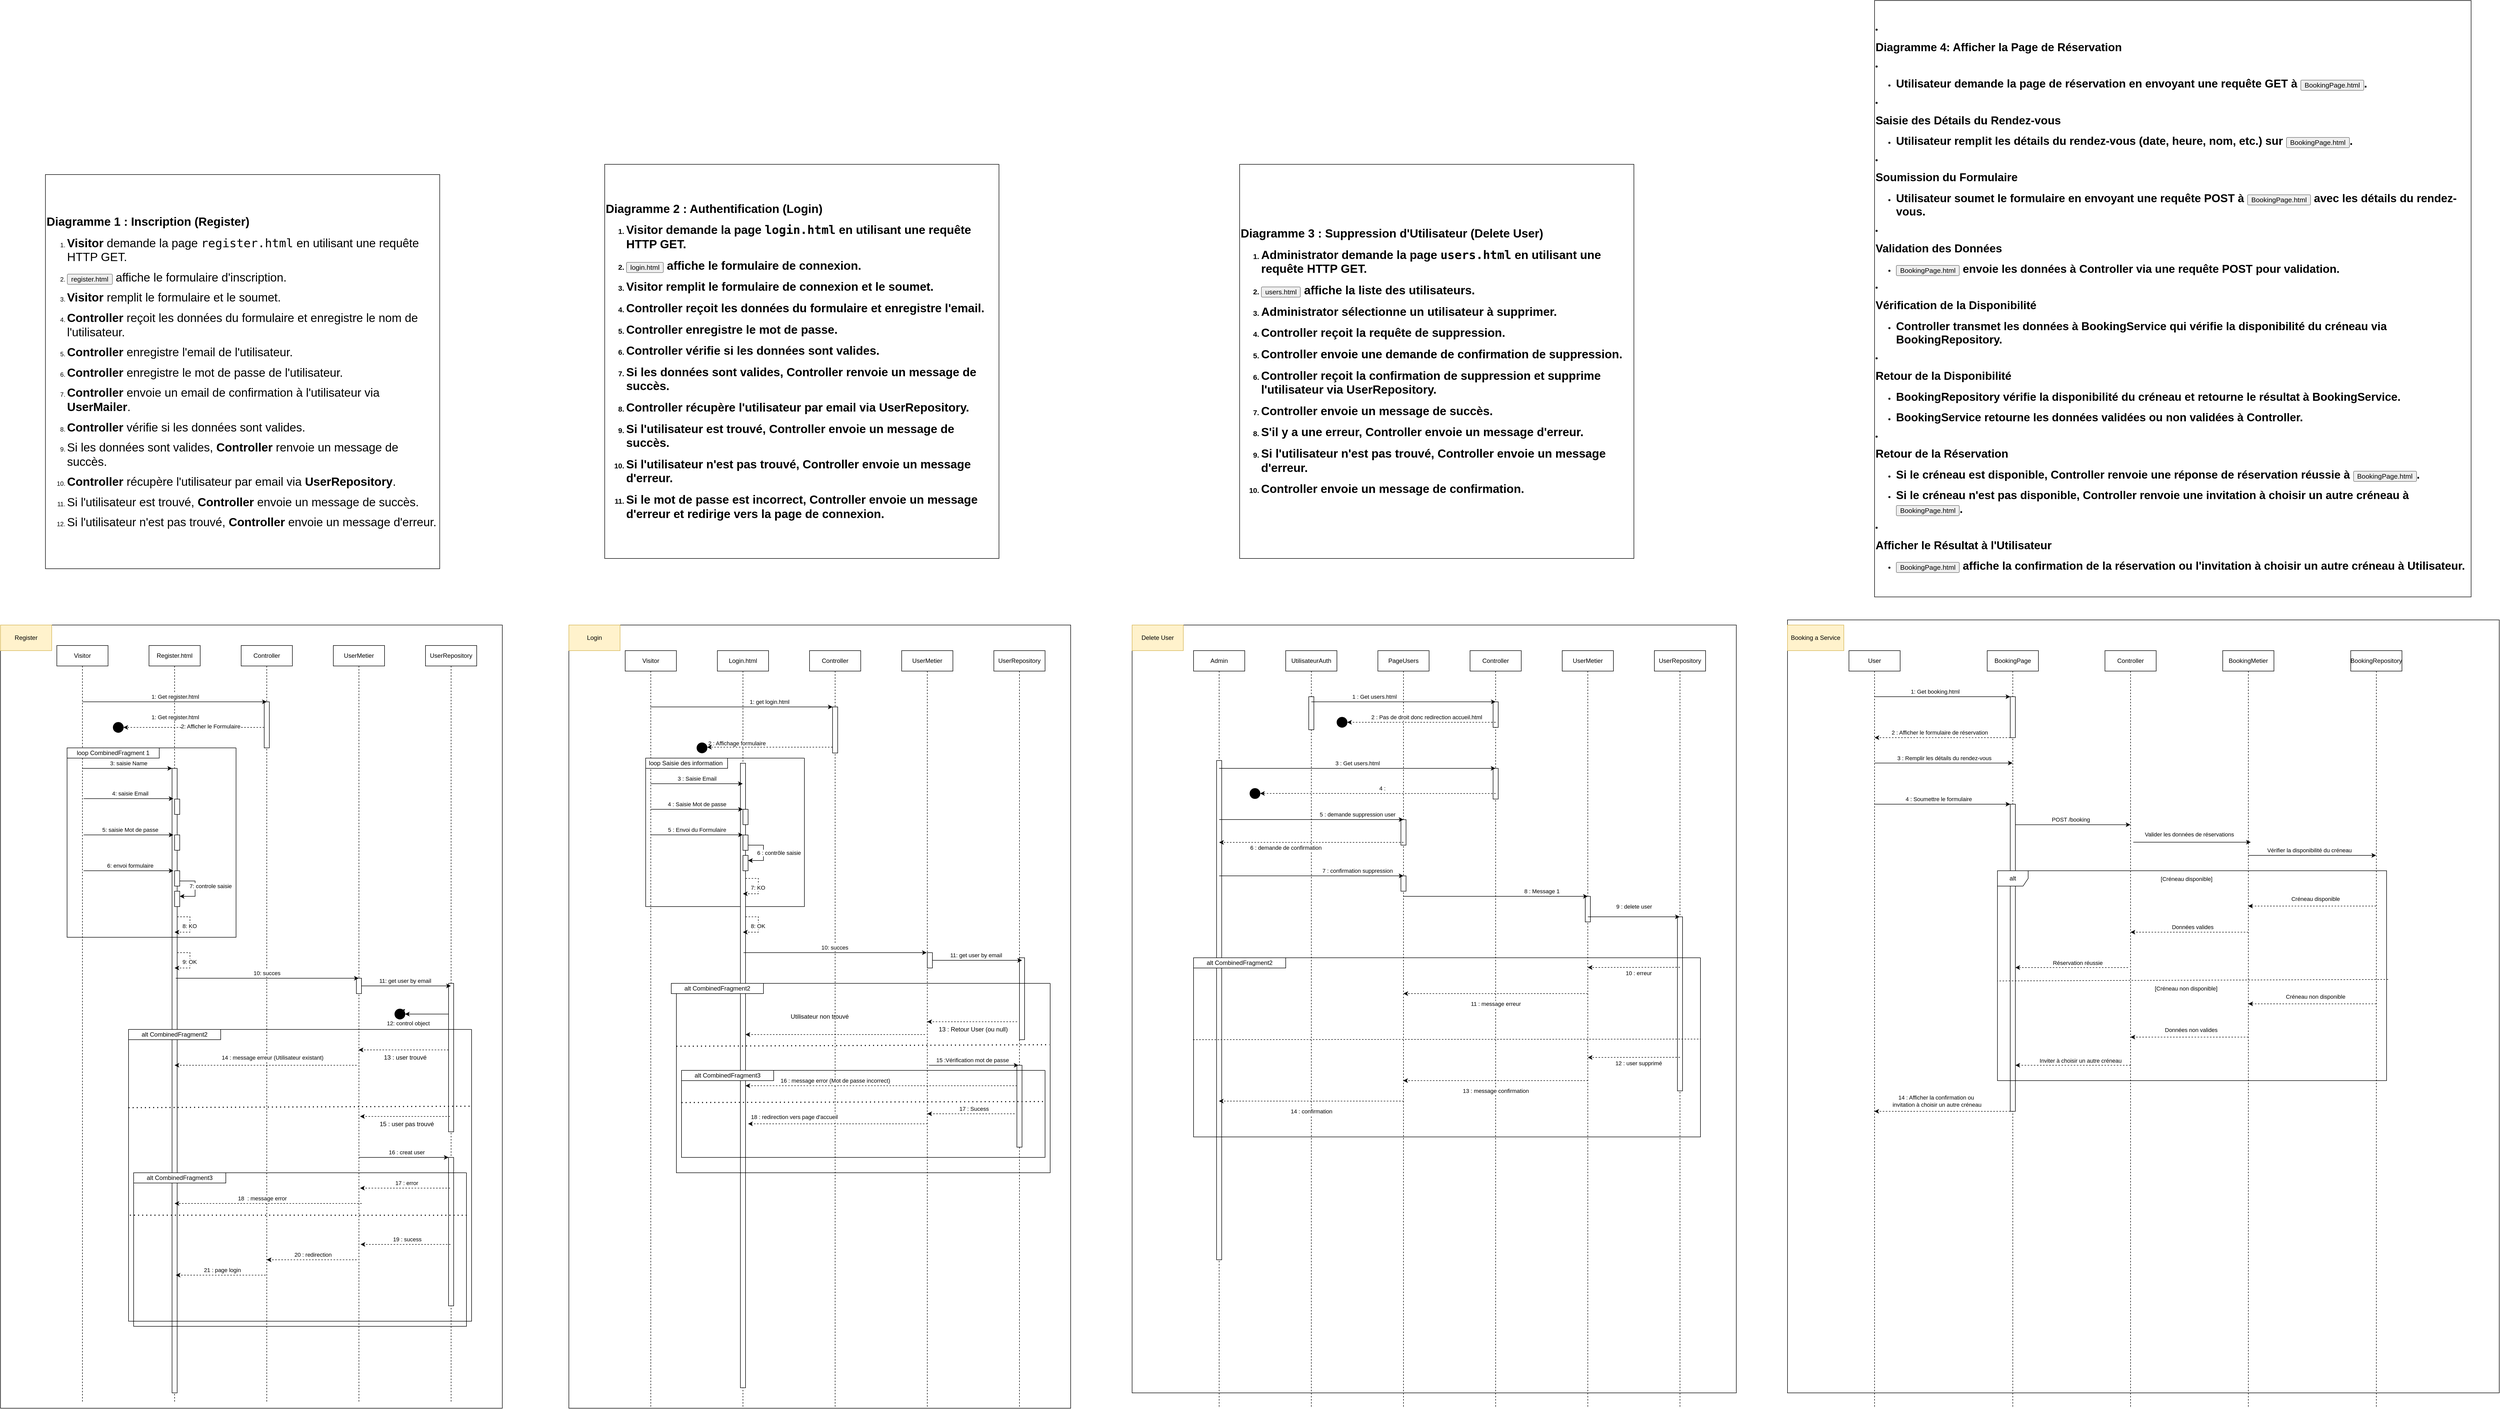 <mxfile version="26.0.16">
  <diagram name="Page-1" id="2YBvvXClWsGukQMizWep">
    <mxGraphModel dx="2556" dy="3064" grid="1" gridSize="10" guides="1" tooltips="1" connect="1" arrows="1" fold="1" page="1" pageScale="1" pageWidth="850" pageHeight="1100" math="0" shadow="0">
      <root>
        <mxCell id="0" />
        <mxCell id="1" parent="0" />
        <mxCell id="aM9ryv3xv72pqoxQDRHE-1" value="u:Utilisateur" style="shape=umlLifeline;perimeter=lifelinePerimeter;whiteSpace=wrap;html=1;container=0;dropTarget=0;collapsible=0;recursiveResize=0;outlineConnect=0;portConstraint=eastwest;newEdgeStyle={&quot;edgeStyle&quot;:&quot;elbowEdgeStyle&quot;,&quot;elbow&quot;:&quot;vertical&quot;,&quot;curved&quot;:0,&quot;rounded&quot;:0};" parent="1" vertex="1">
          <mxGeometry x="40" y="40" width="100" height="300" as="geometry" />
        </mxCell>
        <mxCell id="aM9ryv3xv72pqoxQDRHE-2" value="" style="html=1;points=[];perimeter=orthogonalPerimeter;outlineConnect=0;targetShapes=umlLifeline;portConstraint=eastwest;newEdgeStyle={&quot;edgeStyle&quot;:&quot;elbowEdgeStyle&quot;,&quot;elbow&quot;:&quot;vertical&quot;,&quot;curved&quot;:0,&quot;rounded&quot;:0};" parent="aM9ryv3xv72pqoxQDRHE-1" vertex="1">
          <mxGeometry x="45" y="70" width="10" height="190" as="geometry" />
        </mxCell>
        <mxCell id="aM9ryv3xv72pqoxQDRHE-4" value="" style="html=1;points=[];perimeter=orthogonalPerimeter;outlineConnect=0;targetShapes=umlLifeline;portConstraint=eastwest;newEdgeStyle={&quot;edgeStyle&quot;:&quot;elbowEdgeStyle&quot;,&quot;elbow&quot;:&quot;vertical&quot;,&quot;curved&quot;:0,&quot;rounded&quot;:0};" parent="aM9ryv3xv72pqoxQDRHE-1" vertex="1">
          <mxGeometry x="50" y="120" width="10" height="80" as="geometry" />
        </mxCell>
        <mxCell id="aM9ryv3xv72pqoxQDRHE-5" value=":Page inscription" style="shape=umlLifeline;perimeter=lifelinePerimeter;whiteSpace=wrap;html=1;container=0;dropTarget=0;collapsible=0;recursiveResize=0;outlineConnect=0;portConstraint=eastwest;newEdgeStyle={&quot;edgeStyle&quot;:&quot;elbowEdgeStyle&quot;,&quot;elbow&quot;:&quot;vertical&quot;,&quot;curved&quot;:0,&quot;rounded&quot;:0};" parent="1" vertex="1">
          <mxGeometry x="220" y="40" width="100" height="300" as="geometry" />
        </mxCell>
        <mxCell id="aM9ryv3xv72pqoxQDRHE-6" value="" style="html=1;points=[];perimeter=orthogonalPerimeter;outlineConnect=0;targetShapes=umlLifeline;portConstraint=eastwest;newEdgeStyle={&quot;edgeStyle&quot;:&quot;elbowEdgeStyle&quot;,&quot;elbow&quot;:&quot;vertical&quot;,&quot;curved&quot;:0,&quot;rounded&quot;:0};" parent="aM9ryv3xv72pqoxQDRHE-5" vertex="1">
          <mxGeometry x="45" y="80" width="10" height="170" as="geometry" />
        </mxCell>
        <mxCell id="aM9ryv3xv72pqoxQDRHE-7" value="dispatch" style="html=1;verticalAlign=bottom;endArrow=block;edgeStyle=elbowEdgeStyle;elbow=vertical;curved=0;rounded=0;" parent="1" source="aM9ryv3xv72pqoxQDRHE-2" target="aM9ryv3xv72pqoxQDRHE-6" edge="1">
          <mxGeometry relative="1" as="geometry">
            <mxPoint x="195" y="130" as="sourcePoint" />
            <Array as="points">
              <mxPoint x="180" y="120" />
            </Array>
          </mxGeometry>
        </mxCell>
        <mxCell id="aM9ryv3xv72pqoxQDRHE-8" value="return" style="html=1;verticalAlign=bottom;endArrow=open;dashed=1;endSize=8;edgeStyle=elbowEdgeStyle;elbow=vertical;curved=0;rounded=0;" parent="1" source="aM9ryv3xv72pqoxQDRHE-6" target="aM9ryv3xv72pqoxQDRHE-2" edge="1">
          <mxGeometry relative="1" as="geometry">
            <mxPoint x="195" y="205" as="targetPoint" />
            <Array as="points">
              <mxPoint x="190" y="280" />
            </Array>
          </mxGeometry>
        </mxCell>
        <mxCell id="aM9ryv3xv72pqoxQDRHE-9" value="callback" style="html=1;verticalAlign=bottom;endArrow=block;edgeStyle=elbowEdgeStyle;elbow=vertical;curved=0;rounded=0;" parent="1" source="aM9ryv3xv72pqoxQDRHE-6" target="aM9ryv3xv72pqoxQDRHE-4" edge="1">
          <mxGeometry relative="1" as="geometry">
            <mxPoint x="175" y="160" as="sourcePoint" />
            <Array as="points">
              <mxPoint x="190" y="160" />
            </Array>
          </mxGeometry>
        </mxCell>
        <mxCell id="aM9ryv3xv72pqoxQDRHE-10" value="return" style="html=1;verticalAlign=bottom;endArrow=open;dashed=1;endSize=8;edgeStyle=elbowEdgeStyle;elbow=vertical;curved=0;rounded=0;" parent="1" source="aM9ryv3xv72pqoxQDRHE-4" target="aM9ryv3xv72pqoxQDRHE-6" edge="1">
          <mxGeometry relative="1" as="geometry">
            <mxPoint x="175" y="235" as="targetPoint" />
            <Array as="points">
              <mxPoint x="180" y="230" />
            </Array>
          </mxGeometry>
        </mxCell>
        <mxCell id="7CGqbueEoK3W0R8zpscL-1" value=":Contrôleur" style="shape=umlLifeline;perimeter=lifelinePerimeter;whiteSpace=wrap;html=1;container=0;dropTarget=0;collapsible=0;recursiveResize=0;outlineConnect=0;portConstraint=eastwest;newEdgeStyle={&quot;edgeStyle&quot;:&quot;elbowEdgeStyle&quot;,&quot;elbow&quot;:&quot;vertical&quot;,&quot;curved&quot;:0,&quot;rounded&quot;:0};" parent="1" vertex="1">
          <mxGeometry x="375" y="40" width="100" height="300" as="geometry" />
        </mxCell>
        <mxCell id="7CGqbueEoK3W0R8zpscL-2" value="" style="html=1;points=[];perimeter=orthogonalPerimeter;outlineConnect=0;targetShapes=umlLifeline;portConstraint=eastwest;newEdgeStyle={&quot;edgeStyle&quot;:&quot;elbowEdgeStyle&quot;,&quot;elbow&quot;:&quot;vertical&quot;,&quot;curved&quot;:0,&quot;rounded&quot;:0};" parent="7CGqbueEoK3W0R8zpscL-1" vertex="1">
          <mxGeometry x="45" y="80" width="10" height="170" as="geometry" />
        </mxCell>
        <mxCell id="7CGqbueEoK3W0R8zpscL-3" value=":Contrôleur" style="shape=umlLifeline;perimeter=lifelinePerimeter;whiteSpace=wrap;html=1;container=0;dropTarget=0;collapsible=0;recursiveResize=0;outlineConnect=0;portConstraint=eastwest;newEdgeStyle={&quot;edgeStyle&quot;:&quot;elbowEdgeStyle&quot;,&quot;elbow&quot;:&quot;vertical&quot;,&quot;curved&quot;:0,&quot;rounded&quot;:0};" parent="1" vertex="1">
          <mxGeometry x="520" y="40" width="100" height="300" as="geometry" />
        </mxCell>
        <mxCell id="7CGqbueEoK3W0R8zpscL-4" value="" style="html=1;points=[];perimeter=orthogonalPerimeter;outlineConnect=0;targetShapes=umlLifeline;portConstraint=eastwest;newEdgeStyle={&quot;edgeStyle&quot;:&quot;elbowEdgeStyle&quot;,&quot;elbow&quot;:&quot;vertical&quot;,&quot;curved&quot;:0,&quot;rounded&quot;:0};" parent="7CGqbueEoK3W0R8zpscL-3" vertex="1">
          <mxGeometry x="45" y="80" width="10" height="170" as="geometry" />
        </mxCell>
        <mxCell id="7CGqbueEoK3W0R8zpscL-5" value="ur: UserTeposit" style="shape=umlLifeline;perimeter=lifelinePerimeter;whiteSpace=wrap;html=1;container=0;dropTarget=0;collapsible=0;recursiveResize=0;outlineConnect=0;portConstraint=eastwest;newEdgeStyle={&quot;edgeStyle&quot;:&quot;elbowEdgeStyle&quot;,&quot;elbow&quot;:&quot;vertical&quot;,&quot;curved&quot;:0,&quot;rounded&quot;:0};" parent="1" vertex="1">
          <mxGeometry x="660" y="40" width="100" height="300" as="geometry" />
        </mxCell>
        <mxCell id="7CGqbueEoK3W0R8zpscL-6" value="" style="html=1;points=[];perimeter=orthogonalPerimeter;outlineConnect=0;targetShapes=umlLifeline;portConstraint=eastwest;newEdgeStyle={&quot;edgeStyle&quot;:&quot;elbowEdgeStyle&quot;,&quot;elbow&quot;:&quot;vertical&quot;,&quot;curved&quot;:0,&quot;rounded&quot;:0};" parent="7CGqbueEoK3W0R8zpscL-5" vertex="1">
          <mxGeometry x="45" y="80" width="10" height="170" as="geometry" />
        </mxCell>
        <mxCell id="BOG7M7HhGOHI4rEWIUIi-1" value="" style="rounded=0;whiteSpace=wrap;html=1;" parent="1" vertex="1">
          <mxGeometry x="3420" y="-10" width="1390" height="1510" as="geometry" />
        </mxCell>
        <mxCell id="BOG7M7HhGOHI4rEWIUIi-2" value="" style="rounded=0;whiteSpace=wrap;html=1;" parent="1" vertex="1">
          <mxGeometry x="2140" width="1180" height="1500" as="geometry" />
        </mxCell>
        <mxCell id="BOG7M7HhGOHI4rEWIUIi-3" value="Utilisateur non trouvé" style="rounded=0;whiteSpace=wrap;html=1;" parent="1" vertex="1">
          <mxGeometry x="1040" width="980" height="1530" as="geometry" />
        </mxCell>
        <mxCell id="BOG7M7HhGOHI4rEWIUIi-4" value="" style="rounded=0;whiteSpace=wrap;html=1;" parent="1" vertex="1">
          <mxGeometry x="-70" width="980" height="1530" as="geometry" />
        </mxCell>
        <mxCell id="BOG7M7HhGOHI4rEWIUIi-5" value="Visitor" style="shape=umlLifeline;perimeter=lifelinePerimeter;whiteSpace=wrap;html=1;container=0;dropTarget=0;collapsible=0;recursiveResize=0;outlineConnect=0;portConstraint=eastwest;newEdgeStyle={&quot;edgeStyle&quot;:&quot;elbowEdgeStyle&quot;,&quot;elbow&quot;:&quot;vertical&quot;,&quot;curved&quot;:0,&quot;rounded&quot;:0};" parent="1" vertex="1">
          <mxGeometry x="40" y="40" width="100" height="1480" as="geometry" />
        </mxCell>
        <mxCell id="BOG7M7HhGOHI4rEWIUIi-6" value="Register.html" style="shape=umlLifeline;perimeter=lifelinePerimeter;whiteSpace=wrap;html=1;container=0;dropTarget=0;collapsible=0;recursiveResize=0;outlineConnect=0;portConstraint=eastwest;newEdgeStyle={&quot;edgeStyle&quot;:&quot;elbowEdgeStyle&quot;,&quot;elbow&quot;:&quot;vertical&quot;,&quot;curved&quot;:0,&quot;rounded&quot;:0};" parent="1" vertex="1">
          <mxGeometry x="220" y="40" width="100" height="1480" as="geometry" />
        </mxCell>
        <mxCell id="BOG7M7HhGOHI4rEWIUIi-7" value="&lt;span style=&quot;color: rgba(0, 0, 0, 0); font-family: monospace; font-size: 0px; text-align: start;&quot;&gt;%3CmxGraphModel%3E%3Croot%3E%3CmxCell%20id%3D%220%22%2F%3E%3CmxCell%20id%3D%221%22%20parent%3D%220%22%2F%3E%3CmxCell%20id%3D%222%22%20value%3D%221%3A%20Get%20register.html%22%20style%3D%22edgeLabel%3Bhtml%3D1%3Balign%3Dcenter%3BverticalAlign%3Dmiddle%3Bresizable%3D0%3Bpoints%3D%5B%5D%3B%22%20vertex%3D%221%22%20connectable%3D%220%22%20parent%3D%221%22%3E%3CmxGeometry%20x%3D%22270.333%22%20y%3D%22180%22%20as%3D%22geometry%22%2F%3E%3C%2FmxCell%3E%3C%2Froot%3E%3C%2FmxGraphModel%3E&lt;/span&gt;&lt;span style=&quot;color: rgba(0, 0, 0, 0); font-family: monospace; font-size: 0px; text-align: start;&quot;&gt;%3CmxGraphModel%3E%3Croot%3E%3CmxCell%20id%3D%220%22%2F%3E%3CmxCell%20id%3D%221%22%20parent%3D%220%22%2F%3E%3CmxCell%20id%3D%222%22%20value%3D%221%3A%20Get%20register.html%22%20style%3D%22edgeLabel%3Bhtml%3D1%3Balign%3Dcenter%3BverticalAlign%3Dmiddle%3Bresizable%3D0%3Bpoints%3D%5B%5D%3B%22%20vertex%3D%221%22%20connectable%3D%220%22%20parent%3D%221%22%3E%3CmxGeometry%20x%3D%22270.333%22%20y%3D%22180%22%20as%3D%22geometry%22%2F%3E%3C%2FmxCell%3E%3C%2Froot%3E%3C%2FmxGraphModel%3E&lt;/span&gt;" style="html=1;points=[];perimeter=orthogonalPerimeter;outlineConnect=0;targetShapes=umlLifeline;portConstraint=eastwest;newEdgeStyle={&quot;edgeStyle&quot;:&quot;elbowEdgeStyle&quot;,&quot;elbow&quot;:&quot;vertical&quot;,&quot;curved&quot;:0,&quot;rounded&quot;:0};" parent="BOG7M7HhGOHI4rEWIUIi-6" vertex="1">
          <mxGeometry x="45" y="240" width="10" height="1220" as="geometry" />
        </mxCell>
        <mxCell id="BOG7M7HhGOHI4rEWIUIi-8" value="&lt;span style=&quot;color: rgba(0, 0, 0, 0); font-family: monospace; font-size: 0px; text-align: start;&quot;&gt;%3CmxGraphModel%3E%3Croot%3E%3CmxCell%20id%3D%220%22%2F%3E%3CmxCell%20id%3D%221%22%20parent%3D%220%22%2F%3E%3CmxCell%20id%3D%222%22%20value%3D%221%3A%20Get%20register.html%22%20style%3D%22edgeLabel%3Bhtml%3D1%3Balign%3Dcenter%3BverticalAlign%3Dmiddle%3Bresizable%3D0%3Bpoints%3D%5B%5D%3B%22%20vertex%3D%221%22%20connectable%3D%220%22%20parent%3D%221%22%3E%3CmxGeometry%20x%3D%22270.333%22%20y%3D%22180%22%20as%3D%22geometry%22%2F%3E%3C%2FmxCell%3E%3C%2Froot%3E%3C%2FmxGraphModel%3E&lt;/span&gt;&lt;span style=&quot;color: rgba(0, 0, 0, 0); font-family: monospace; font-size: 0px; text-align: start;&quot;&gt;%3CmxGraphModel%3E%3Croot%3E%3CmxCell%20id%3D%220%22%2F%3E%3CmxCell%20id%3D%221%22%20parent%3D%220%22%2F%3E%3CmxCell%20id%3D%222%22%20value%3D%221%3A%20Get%20register.html%22%20style%3D%22edgeLabel%3Bhtml%3D1%3Balign%3Dcenter%3BverticalAlign%3Dmiddle%3Bresizable%3D0%3Bpoints%3D%5B%5D%3B%22%20vertex%3D%221%22%20connectable%3D%220%22%20parent%3D%221%22%3E%3CmxGeometry%20x%3D%22270.333%22%20y%3D%22180%22%20as%3D%22geometry%22%2F%3E%3C%2FmxCell%3E%3C%2Froot%3E%3C%2FmxGraphModel%3E&lt;/span&gt;" style="html=1;points=[];perimeter=orthogonalPerimeter;outlineConnect=0;targetShapes=umlLifeline;portConstraint=eastwest;newEdgeStyle={&quot;edgeStyle&quot;:&quot;elbowEdgeStyle&quot;,&quot;elbow&quot;:&quot;vertical&quot;,&quot;curved&quot;:0,&quot;rounded&quot;:0};" parent="BOG7M7HhGOHI4rEWIUIi-6" vertex="1">
          <mxGeometry x="50" y="300" width="10" height="30" as="geometry" />
        </mxCell>
        <mxCell id="BOG7M7HhGOHI4rEWIUIi-9" value="&lt;span style=&quot;color: rgba(0, 0, 0, 0); font-family: monospace; font-size: 0px; text-align: start;&quot;&gt;%3CmxGraphModel%3E%3Croot%3E%3CmxCell%20id%3D%220%22%2F%3E%3CmxCell%20id%3D%221%22%20parent%3D%220%22%2F%3E%3CmxCell%20id%3D%222%22%20value%3D%221%3A%20Get%20register.html%22%20style%3D%22edgeLabel%3Bhtml%3D1%3Balign%3Dcenter%3BverticalAlign%3Dmiddle%3Bresizable%3D0%3Bpoints%3D%5B%5D%3B%22%20vertex%3D%221%22%20connectable%3D%220%22%20parent%3D%221%22%3E%3CmxGeometry%20x%3D%22270.333%22%20y%3D%22180%22%20as%3D%22geometry%22%2F%3E%3C%2FmxCell%3E%3C%2Froot%3E%3C%2FmxGraphModel%3E&lt;/span&gt;&lt;span style=&quot;color: rgba(0, 0, 0, 0); font-family: monospace; font-size: 0px; text-align: start;&quot;&gt;%3CmxGraphModel%3E%3Croot%3E%3CmxCell%20id%3D%220%22%2F%3E%3CmxCell%20id%3D%221%22%20parent%3D%220%22%2F%3E%3CmxCell%20id%3D%222%22%20value%3D%221%3A%20Get%20register.html%22%20style%3D%22edgeLabel%3Bhtml%3D1%3Balign%3Dcenter%3BverticalAlign%3Dmiddle%3Bresizable%3D0%3Bpoints%3D%5B%5D%3B%22%20vertex%3D%221%22%20connectable%3D%220%22%20parent%3D%221%22%3E%3CmxGeometry%20x%3D%22270.333%22%20y%3D%22180%22%20as%3D%22geometry%22%2F%3E%3C%2FmxCell%3E%3C%2Froot%3E%3C%2FmxGraphModel%3E&lt;/span&gt;" style="html=1;points=[];perimeter=orthogonalPerimeter;outlineConnect=0;targetShapes=umlLifeline;portConstraint=eastwest;newEdgeStyle={&quot;edgeStyle&quot;:&quot;elbowEdgeStyle&quot;,&quot;elbow&quot;:&quot;vertical&quot;,&quot;curved&quot;:0,&quot;rounded&quot;:0};" parent="BOG7M7HhGOHI4rEWIUIi-6" vertex="1">
          <mxGeometry x="50" y="370" width="10" height="30" as="geometry" />
        </mxCell>
        <mxCell id="BOG7M7HhGOHI4rEWIUIi-10" value="&lt;span style=&quot;color: rgba(0, 0, 0, 0); font-family: monospace; font-size: 0px; text-align: start;&quot;&gt;%3CmxGraphModel%3E%3Croot%3E%3CmxCell%20id%3D%220%22%2F%3E%3CmxCell%20id%3D%221%22%20parent%3D%220%22%2F%3E%3CmxCell%20id%3D%222%22%20value%3D%221%3A%20Get%20register.html%22%20style%3D%22edgeLabel%3Bhtml%3D1%3Balign%3Dcenter%3BverticalAlign%3Dmiddle%3Bresizable%3D0%3Bpoints%3D%5B%5D%3B%22%20vertex%3D%221%22%20connectable%3D%220%22%20parent%3D%221%22%3E%3CmxGeometry%20x%3D%22270.333%22%20y%3D%22180%22%20as%3D%22geometry%22%2F%3E%3C%2FmxCell%3E%3C%2Froot%3E%3C%2FmxGraphModel%3E&lt;/span&gt;&lt;span style=&quot;color: rgba(0, 0, 0, 0); font-family: monospace; font-size: 0px; text-align: start;&quot;&gt;%3CmxGraphModel%3E%3Croot%3E%3CmxCell%20id%3D%220%22%2F%3E%3CmxCell%20id%3D%221%22%20parent%3D%220%22%2F%3E%3CmxCell%20id%3D%222%22%20value%3D%221%3A%20Get%20register.html%22%20style%3D%22edgeLabel%3Bhtml%3D1%3Balign%3Dcenter%3BverticalAlign%3Dmiddle%3Bresizable%3D0%3Bpoints%3D%5B%5D%3B%22%20vertex%3D%221%22%20connectable%3D%220%22%20parent%3D%221%22%3E%3CmxGeometry%20x%3D%22270.333%22%20y%3D%22180%22%20as%3D%22geometry%22%2F%3E%3C%2FmxCell%3E%3C%2Froot%3E%3C%2FmxGraphModel%3E&lt;/span&gt;" style="html=1;points=[];perimeter=orthogonalPerimeter;outlineConnect=0;targetShapes=umlLifeline;portConstraint=eastwest;newEdgeStyle={&quot;edgeStyle&quot;:&quot;elbowEdgeStyle&quot;,&quot;elbow&quot;:&quot;vertical&quot;,&quot;curved&quot;:0,&quot;rounded&quot;:0};" parent="BOG7M7HhGOHI4rEWIUIi-6" vertex="1">
          <mxGeometry x="50" y="440" width="10" height="30" as="geometry" />
        </mxCell>
        <mxCell id="BOG7M7HhGOHI4rEWIUIi-11" value="&lt;span style=&quot;color: rgba(0, 0, 0, 0); font-family: monospace; font-size: 0px; text-align: start;&quot;&gt;%3CmxGraphModel%3E%3Croot%3E%3CmxCell%20id%3D%220%22%2F%3E%3CmxCell%20id%3D%221%22%20parent%3D%220%22%2F%3E%3CmxCell%20id%3D%222%22%20value%3D%221%3A%20Get%20register.html%22%20style%3D%22edgeLabel%3Bhtml%3D1%3Balign%3Dcenter%3BverticalAlign%3Dmiddle%3Bresizable%3D0%3Bpoints%3D%5B%5D%3B%22%20vertex%3D%221%22%20connectable%3D%220%22%20parent%3D%221%22%3E%3CmxGeometry%20x%3D%22270.333%22%20y%3D%22180%22%20as%3D%22geometry%22%2F%3E%3C%2FmxCell%3E%3C%2Froot%3E%3C%2FmxGraphModel%3E&lt;/span&gt;&lt;span style=&quot;color: rgba(0, 0, 0, 0); font-family: monospace; font-size: 0px; text-align: start;&quot;&gt;%3CmxGraphModel%3E%3Croot%3E%3CmxCell%20id%3D%220%22%2F%3E%3CmxCell%20id%3D%221%22%20parent%3D%220%22%2F%3E%3CmxCell%20id%3D%222%22%20value%3D%221%3A%20Get%20register.html%22%20style%3D%22edgeLabel%3Bhtml%3D1%3Balign%3Dcenter%3BverticalAlign%3Dmiddle%3Bresizable%3D0%3Bpoints%3D%5B%5D%3B%22%20vertex%3D%221%22%20connectable%3D%220%22%20parent%3D%221%22%3E%3CmxGeometry%20x%3D%22270.333%22%20y%3D%22180%22%20as%3D%22geometry%22%2F%3E%3C%2FmxCell%3E%3C%2Froot%3E%3C%2FmxGraphModel%3E&lt;/span&gt;" style="html=1;points=[];perimeter=orthogonalPerimeter;outlineConnect=0;targetShapes=umlLifeline;portConstraint=eastwest;newEdgeStyle={&quot;edgeStyle&quot;:&quot;elbowEdgeStyle&quot;,&quot;elbow&quot;:&quot;vertical&quot;,&quot;curved&quot;:0,&quot;rounded&quot;:0};" parent="BOG7M7HhGOHI4rEWIUIi-6" vertex="1">
          <mxGeometry x="50" y="480" width="10" height="30" as="geometry" />
        </mxCell>
        <mxCell id="BOG7M7HhGOHI4rEWIUIi-12" value="" style="endArrow=classic;html=1;rounded=0;" parent="BOG7M7HhGOHI4rEWIUIi-6" source="BOG7M7HhGOHI4rEWIUIi-10" target="BOG7M7HhGOHI4rEWIUIi-11" edge="1">
          <mxGeometry width="50" height="50" relative="1" as="geometry">
            <mxPoint x="100" y="440" as="sourcePoint" />
            <mxPoint x="110" y="500" as="targetPoint" />
            <Array as="points">
              <mxPoint x="80" y="460" />
              <mxPoint x="90" y="460" />
              <mxPoint x="90" y="480" />
              <mxPoint x="90" y="490" />
            </Array>
          </mxGeometry>
        </mxCell>
        <mxCell id="BOG7M7HhGOHI4rEWIUIi-13" value="" style="endArrow=classic;html=1;rounded=0;dashed=1;" parent="BOG7M7HhGOHI4rEWIUIi-6" source="BOG7M7HhGOHI4rEWIUIi-7" target="BOG7M7HhGOHI4rEWIUIi-6" edge="1">
          <mxGeometry width="50" height="50" relative="1" as="geometry">
            <mxPoint x="80" y="590" as="sourcePoint" />
            <mxPoint x="110" y="580" as="targetPoint" />
            <Array as="points">
              <mxPoint x="80" y="530" />
              <mxPoint x="80" y="550" />
              <mxPoint x="80" y="560" />
            </Array>
          </mxGeometry>
        </mxCell>
        <mxCell id="BOG7M7HhGOHI4rEWIUIi-14" value="8: KO" style="edgeLabel;html=1;align=center;verticalAlign=middle;resizable=0;points=[];" parent="BOG7M7HhGOHI4rEWIUIi-13" vertex="1" connectable="0">
          <mxGeometry x="0.013" y="-1" relative="1" as="geometry">
            <mxPoint as="offset" />
          </mxGeometry>
        </mxCell>
        <mxCell id="BOG7M7HhGOHI4rEWIUIi-15" value="Controller" style="shape=umlLifeline;perimeter=lifelinePerimeter;whiteSpace=wrap;html=1;container=0;dropTarget=0;collapsible=0;recursiveResize=0;outlineConnect=0;portConstraint=eastwest;newEdgeStyle={&quot;edgeStyle&quot;:&quot;elbowEdgeStyle&quot;,&quot;elbow&quot;:&quot;vertical&quot;,&quot;curved&quot;:0,&quot;rounded&quot;:0};size=40;" parent="1" vertex="1">
          <mxGeometry x="400" y="40" width="100" height="1480" as="geometry" />
        </mxCell>
        <mxCell id="BOG7M7HhGOHI4rEWIUIi-16" value="&lt;span style=&quot;color: rgba(0, 0, 0, 0); font-family: monospace; font-size: 0px; text-align: start;&quot;&gt;%3CmxGraphModel%3E%3Croot%3E%3CmxCell%20id%3D%220%22%2F%3E%3CmxCell%20id%3D%221%22%20parent%3D%220%22%2F%3E%3CmxCell%20id%3D%222%22%20value%3D%221%3A%20Get%20register.html%22%20style%3D%22edgeLabel%3Bhtml%3D1%3Balign%3Dcenter%3BverticalAlign%3Dmiddle%3Bresizable%3D0%3Bpoints%3D%5B%5D%3B%22%20vertex%3D%221%22%20connectable%3D%220%22%20parent%3D%221%22%3E%3CmxGeometry%20x%3D%22270.333%22%20y%3D%22180%22%20as%3D%22geometry%22%2F%3E%3C%2FmxCell%3E%3C%2Froot%3E%3C%2FmxGraphModel%3E&lt;/span&gt;&lt;span style=&quot;color: rgba(0, 0, 0, 0); font-family: monospace; font-size: 0px; text-align: start;&quot;&gt;%3CmxGraphModel%3E%3Croot%3E%3CmxCell%20id%3D%220%22%2F%3E%3CmxCell%20id%3D%221%22%20parent%3D%220%22%2F%3E%3CmxCell%20id%3D%222%22%20value%3D%221%3A%20Get%20register.html%22%20style%3D%22edgeLabel%3Bhtml%3D1%3Balign%3Dcenter%3BverticalAlign%3Dmiddle%3Bresizable%3D0%3Bpoints%3D%5B%5D%3B%22%20vertex%3D%221%22%20connectable%3D%220%22%20parent%3D%221%22%3E%3CmxGeometry%20x%3D%22270.333%22%20y%3D%22180%22%20as%3D%22geometry%22%2F%3E%3C%2FmxCell%3E%3C%2Froot%3E%3C%2FmxGraphModel%3E&lt;/span&gt;" style="html=1;points=[];perimeter=orthogonalPerimeter;outlineConnect=0;targetShapes=umlLifeline;portConstraint=eastwest;newEdgeStyle={&quot;edgeStyle&quot;:&quot;elbowEdgeStyle&quot;,&quot;elbow&quot;:&quot;vertical&quot;,&quot;curved&quot;:0,&quot;rounded&quot;:0};" parent="BOG7M7HhGOHI4rEWIUIi-15" vertex="1">
          <mxGeometry x="45" y="110" width="10" height="90" as="geometry" />
        </mxCell>
        <mxCell id="BOG7M7HhGOHI4rEWIUIi-17" value="UserMetier" style="shape=umlLifeline;perimeter=lifelinePerimeter;whiteSpace=wrap;html=1;container=0;dropTarget=0;collapsible=0;recursiveResize=0;outlineConnect=0;portConstraint=eastwest;newEdgeStyle={&quot;edgeStyle&quot;:&quot;elbowEdgeStyle&quot;,&quot;elbow&quot;:&quot;vertical&quot;,&quot;curved&quot;:0,&quot;rounded&quot;:0};size=40;" parent="1" vertex="1">
          <mxGeometry x="580" y="40" width="100" height="1480" as="geometry" />
        </mxCell>
        <mxCell id="BOG7M7HhGOHI4rEWIUIi-18" value="&lt;span style=&quot;color: rgba(0, 0, 0, 0); font-family: monospace; font-size: 0px; text-align: start;&quot;&gt;%3CmxGraphModel%3E%3Croot%3E%3CmxCell%20id%3D%220%22%2F%3E%3CmxCell%20id%3D%221%22%20parent%3D%220%22%2F%3E%3CmxCell%20id%3D%222%22%20value%3D%221%3A%20Get%20register.html%22%20style%3D%22edgeLabel%3Bhtml%3D1%3Balign%3Dcenter%3BverticalAlign%3Dmiddle%3Bresizable%3D0%3Bpoints%3D%5B%5D%3B%22%20vertex%3D%221%22%20connectable%3D%220%22%20parent%3D%221%22%3E%3CmxGeometry%20x%3D%22270.333%22%20y%3D%22180%22%20as%3D%22geometry%22%2F%3E%3C%2FmxCell%3E%3C%2Froot%3E%3C%2FmxGraphModel%3E&lt;/span&gt;&lt;span style=&quot;color: rgba(0, 0, 0, 0); font-family: monospace; font-size: 0px; text-align: start;&quot;&gt;%3CmxGraphModel%3E%3Croot%3E%3CmxCell%20id%3D%220%22%2F%3E%3CmxCell%20id%3D%221%22%20parent%3D%220%22%2F%3E%3CmxCell%20id%3D%222%22%20value%3D%221%3A%20Get%20register.html%22%20style%3D%22edgeLabel%3Bhtml%3D1%3Balign%3Dcenter%3BverticalAlign%3Dmiddle%3Bresizable%3D0%3Bpoints%3D%5B%5D%3B%22%20vertex%3D%221%22%20connectable%3D%220%22%20parent%3D%221%22%3E%3CmxGeometry%20x%3D%22270.333%22%20y%3D%22180%22%20as%3D%22geometry%22%2F%3E%3C%2FmxCell%3E%3C%2Froot%3E%3C%2FmxGraphModel%3E&lt;/span&gt;" style="html=1;points=[];perimeter=orthogonalPerimeter;outlineConnect=0;targetShapes=umlLifeline;portConstraint=eastwest;newEdgeStyle={&quot;edgeStyle&quot;:&quot;elbowEdgeStyle&quot;,&quot;elbow&quot;:&quot;vertical&quot;,&quot;curved&quot;:0,&quot;rounded&quot;:0};" parent="BOG7M7HhGOHI4rEWIUIi-17" vertex="1">
          <mxGeometry x="45" y="650" width="10" height="30" as="geometry" />
        </mxCell>
        <mxCell id="BOG7M7HhGOHI4rEWIUIi-19" value="UserRepository" style="shape=umlLifeline;perimeter=lifelinePerimeter;whiteSpace=wrap;html=1;container=0;dropTarget=0;collapsible=0;recursiveResize=0;outlineConnect=0;portConstraint=eastwest;newEdgeStyle={&quot;edgeStyle&quot;:&quot;elbowEdgeStyle&quot;,&quot;elbow&quot;:&quot;vertical&quot;,&quot;curved&quot;:0,&quot;rounded&quot;:0};size=40;" parent="1" vertex="1">
          <mxGeometry x="760" y="40" width="100" height="1480" as="geometry" />
        </mxCell>
        <mxCell id="BOG7M7HhGOHI4rEWIUIi-20" value="&lt;span style=&quot;color: rgba(0, 0, 0, 0); font-family: monospace; font-size: 0px; text-align: start;&quot;&gt;%3CmxGraphModel%3E%3Croot%3E%3CmxCell%20id%3D%220%22%2F%3E%3CmxCell%20id%3D%221%22%20parent%3D%220%22%2F%3E%3CmxCell%20id%3D%222%22%20value%3D%221%3A%20Get%20register.html%22%20style%3D%22edgeLabel%3Bhtml%3D1%3Balign%3Dcenter%3BverticalAlign%3Dmiddle%3Bresizable%3D0%3Bpoints%3D%5B%5D%3B%22%20vertex%3D%221%22%20connectable%3D%220%22%20parent%3D%221%22%3E%3CmxGeometry%20x%3D%22270.333%22%20y%3D%22180%22%20as%3D%22geometry%22%2F%3E%3C%2FmxCell%3E%3C%2Froot%3E%3C%2FmxGraphModel%3E&lt;/span&gt;&lt;span style=&quot;color: rgba(0, 0, 0, 0); font-family: monospace; font-size: 0px; text-align: start;&quot;&gt;%3CmxGraphModel%3E%3Croot%3E%3CmxCell%20id%3D%220%22%2F%3E%3CmxCell%20id%3D%221%22%20parent%3D%220%22%2F%3E%3CmxCell%20id%3D%222%22%20value%3D%221%3A%20Get%20register.html%22%20style%3D%22edgeLabel%3Bhtml%3D1%3Balign%3Dcenter%3BverticalAlign%3Dmiddle%3Bresizable%3D0%3Bpoints%3D%5B%5D%3B%22%20vertex%3D%221%22%20connectable%3D%220%22%20parent%3D%221%22%3E%3CmxGeometry%20x%3D%22270.333%22%20y%3D%22180%22%20as%3D%22geometry%22%2F%3E%3C%2FmxCell%3E%3C%2Froot%3E%3C%2FmxGraphModel%3E&lt;/span&gt;" style="html=1;points=[];perimeter=orthogonalPerimeter;outlineConnect=0;targetShapes=umlLifeline;portConstraint=eastwest;newEdgeStyle={&quot;edgeStyle&quot;:&quot;elbowEdgeStyle&quot;,&quot;elbow&quot;:&quot;vertical&quot;,&quot;curved&quot;:0,&quot;rounded&quot;:0};" parent="BOG7M7HhGOHI4rEWIUIi-19" vertex="1">
          <mxGeometry x="45" y="660" width="10" height="290" as="geometry" />
        </mxCell>
        <mxCell id="BOG7M7HhGOHI4rEWIUIi-21" value="&lt;span style=&quot;color: rgba(0, 0, 0, 0); font-family: monospace; font-size: 0px; text-align: start;&quot;&gt;%3CmxGraphModel%3E%3Croot%3E%3CmxCell%20id%3D%220%22%2F%3E%3CmxCell%20id%3D%221%22%20parent%3D%220%22%2F%3E%3CmxCell%20id%3D%222%22%20value%3D%221%3A%20Get%20register.html%22%20style%3D%22edgeLabel%3Bhtml%3D1%3Balign%3Dcenter%3BverticalAlign%3Dmiddle%3Bresizable%3D0%3Bpoints%3D%5B%5D%3B%22%20vertex%3D%221%22%20connectable%3D%220%22%20parent%3D%221%22%3E%3CmxGeometry%20x%3D%22270.333%22%20y%3D%22180%22%20as%3D%22geometry%22%2F%3E%3C%2FmxCell%3E%3C%2Froot%3E%3C%2FmxGraphModel%3E&lt;/span&gt;&lt;span style=&quot;color: rgba(0, 0, 0, 0); font-family: monospace; font-size: 0px; text-align: start;&quot;&gt;%3CmxGraphModel%3E%3Croot%3E%3CmxCell%20id%3D%220%22%2F%3E%3CmxCell%20id%3D%221%22%20parent%3D%220%22%2F%3E%3CmxCell%20id%3D%222%22%20value%3D%221%3A%20Get%20register.html%22%20style%3D%22edgeLabel%3Bhtml%3D1%3Balign%3Dcenter%3BverticalAlign%3Dmiddle%3Bresizable%3D0%3Bpoints%3D%5B%5D%3B%22%20vertex%3D%221%22%20connectable%3D%220%22%20parent%3D%221%22%3E%3CmxGeometry%20x%3D%22270.333%22%20y%3D%22180%22%20as%3D%22geometry%22%2F%3E%3C%2FmxCell%3E%3C%2Froot%3E%3C%2FmxGraphModel%3E&lt;/span&gt;" style="html=1;points=[];perimeter=orthogonalPerimeter;outlineConnect=0;targetShapes=umlLifeline;portConstraint=eastwest;newEdgeStyle={&quot;edgeStyle&quot;:&quot;elbowEdgeStyle&quot;,&quot;elbow&quot;:&quot;vertical&quot;,&quot;curved&quot;:0,&quot;rounded&quot;:0};" parent="BOG7M7HhGOHI4rEWIUIi-19" vertex="1">
          <mxGeometry x="45" y="1000" width="10" height="290" as="geometry" />
        </mxCell>
        <mxCell id="BOG7M7HhGOHI4rEWIUIi-22" value="" style="endArrow=classic;html=1;rounded=0;" parent="1" edge="1">
          <mxGeometry width="50" height="50" relative="1" as="geometry">
            <mxPoint x="90.087" y="150" as="sourcePoint" />
            <mxPoint x="449.92" y="150" as="targetPoint" />
          </mxGeometry>
        </mxCell>
        <mxCell id="BOG7M7HhGOHI4rEWIUIi-23" value="1: Get register.html" style="edgeLabel;html=1;align=center;verticalAlign=middle;resizable=0;points=[];" parent="BOG7M7HhGOHI4rEWIUIi-22" vertex="1" connectable="0">
          <mxGeometry x="-0.185" y="2" relative="1" as="geometry">
            <mxPoint x="34" y="-8" as="offset" />
          </mxGeometry>
        </mxCell>
        <mxCell id="BOG7M7HhGOHI4rEWIUIi-24" value="" style="endArrow=classic;html=1;rounded=0;dashed=1;entryX=1;entryY=0.5;entryDx=0;entryDy=0;" parent="1" edge="1">
          <mxGeometry width="50" height="50" relative="1" as="geometry">
            <mxPoint x="445" y="200" as="sourcePoint" />
            <mxPoint x="170" y="200" as="targetPoint" />
          </mxGeometry>
        </mxCell>
        <mxCell id="BOG7M7HhGOHI4rEWIUIi-25" value="" style="ellipse;whiteSpace=wrap;html=1;aspect=fixed;strokeColor=#000000;fillColor=#000000;" parent="1" vertex="1">
          <mxGeometry x="150" y="190" width="20" height="20" as="geometry" />
        </mxCell>
        <mxCell id="BOG7M7HhGOHI4rEWIUIi-26" value="2: Afficher le Formulaire" style="edgeLabel;html=1;align=center;verticalAlign=middle;resizable=0;points=[];" parent="1" vertex="1" connectable="0">
          <mxGeometry x="360.003" y="250" as="geometry">
            <mxPoint x="-20" y="-52" as="offset" />
          </mxGeometry>
        </mxCell>
        <mxCell id="BOG7M7HhGOHI4rEWIUIi-27" value="" style="endArrow=classic;html=1;rounded=0;" parent="1" edge="1">
          <mxGeometry width="50" height="50" relative="1" as="geometry">
            <mxPoint x="89.667" y="280" as="sourcePoint" />
            <mxPoint x="265" y="280" as="targetPoint" />
          </mxGeometry>
        </mxCell>
        <mxCell id="BOG7M7HhGOHI4rEWIUIi-28" value="3: saisie Name" style="edgeLabel;html=1;align=center;verticalAlign=middle;resizable=0;points=[];" parent="1" vertex="1" connectable="0">
          <mxGeometry x="180.003" y="270" as="geometry" />
        </mxCell>
        <mxCell id="BOG7M7HhGOHI4rEWIUIi-29" value="" style="endArrow=classic;html=1;rounded=0;" parent="1" edge="1">
          <mxGeometry width="50" height="50" relative="1" as="geometry">
            <mxPoint x="92.337" y="339.17" as="sourcePoint" />
            <mxPoint x="267.67" y="339.17" as="targetPoint" />
          </mxGeometry>
        </mxCell>
        <mxCell id="BOG7M7HhGOHI4rEWIUIi-30" value="4: saisie Email" style="edgeLabel;html=1;align=center;verticalAlign=middle;resizable=0;points=[];" parent="1" vertex="1" connectable="0">
          <mxGeometry x="182.673" y="329.17" as="geometry" />
        </mxCell>
        <mxCell id="BOG7M7HhGOHI4rEWIUIi-31" value="" style="endArrow=classic;html=1;rounded=0;" parent="1" edge="1">
          <mxGeometry width="50" height="50" relative="1" as="geometry">
            <mxPoint x="92.337" y="410" as="sourcePoint" />
            <mxPoint x="267.67" y="410" as="targetPoint" />
          </mxGeometry>
        </mxCell>
        <mxCell id="BOG7M7HhGOHI4rEWIUIi-32" value="5: saisie Mot de passe" style="edgeLabel;html=1;align=center;verticalAlign=middle;resizable=0;points=[];" parent="1" vertex="1" connectable="0">
          <mxGeometry x="182.673" y="400" as="geometry" />
        </mxCell>
        <mxCell id="BOG7M7HhGOHI4rEWIUIi-33" value="" style="endArrow=classic;html=1;rounded=0;" parent="1" edge="1">
          <mxGeometry width="50" height="50" relative="1" as="geometry">
            <mxPoint x="92.337" y="480" as="sourcePoint" />
            <mxPoint x="267.67" y="480" as="targetPoint" />
          </mxGeometry>
        </mxCell>
        <mxCell id="BOG7M7HhGOHI4rEWIUIi-34" value="6: envoi formulaire" style="edgeLabel;html=1;align=center;verticalAlign=middle;resizable=0;points=[];" parent="1" vertex="1" connectable="0">
          <mxGeometry x="182.673" y="470" as="geometry" />
        </mxCell>
        <mxCell id="BOG7M7HhGOHI4rEWIUIi-35" value="7: controle saisie" style="edgeLabel;html=1;align=center;verticalAlign=middle;resizable=0;points=[];" parent="1" vertex="1" connectable="0">
          <mxGeometry x="340.003" y="510" as="geometry" />
        </mxCell>
        <mxCell id="BOG7M7HhGOHI4rEWIUIi-36" value="" style="endArrow=classic;html=1;rounded=0;dashed=1;" parent="1" edge="1">
          <mxGeometry width="50" height="50" relative="1" as="geometry">
            <mxPoint x="275" y="640" as="sourcePoint" />
            <mxPoint x="270" y="670" as="targetPoint" />
            <Array as="points">
              <mxPoint x="300" y="640" />
              <mxPoint x="300" y="660" />
              <mxPoint x="300" y="670" />
            </Array>
          </mxGeometry>
        </mxCell>
        <mxCell id="BOG7M7HhGOHI4rEWIUIi-37" value="9: OK" style="edgeLabel;html=1;align=center;verticalAlign=middle;resizable=0;points=[];" parent="BOG7M7HhGOHI4rEWIUIi-36" vertex="1" connectable="0">
          <mxGeometry x="0.013" y="-1" relative="1" as="geometry">
            <mxPoint as="offset" />
          </mxGeometry>
        </mxCell>
        <mxCell id="BOG7M7HhGOHI4rEWIUIi-38" value="" style="swimlane;startSize=0;" parent="1" vertex="1">
          <mxGeometry x="60" y="240" width="330" height="370" as="geometry" />
        </mxCell>
        <mxCell id="BOG7M7HhGOHI4rEWIUIi-39" value="loop CombinedFragment 1" style="rounded=0;whiteSpace=wrap;html=1;" parent="BOG7M7HhGOHI4rEWIUIi-38" vertex="1">
          <mxGeometry width="180" height="20" as="geometry" />
        </mxCell>
        <mxCell id="BOG7M7HhGOHI4rEWIUIi-40" value="" style="endArrow=classic;html=1;rounded=0;" parent="1" target="BOG7M7HhGOHI4rEWIUIi-17" edge="1">
          <mxGeometry width="50" height="50" relative="1" as="geometry">
            <mxPoint x="272.337" y="690" as="sourcePoint" />
            <mxPoint x="447.67" y="690" as="targetPoint" />
          </mxGeometry>
        </mxCell>
        <mxCell id="BOG7M7HhGOHI4rEWIUIi-41" value="10: succes" style="edgeLabel;html=1;align=center;verticalAlign=middle;resizable=0;points=[];" parent="BOG7M7HhGOHI4rEWIUIi-40" vertex="1" connectable="0">
          <mxGeometry x="0.023" y="-3" relative="1" as="geometry">
            <mxPoint x="-5" y="-13" as="offset" />
          </mxGeometry>
        </mxCell>
        <mxCell id="BOG7M7HhGOHI4rEWIUIi-42" value="" style="endArrow=classic;html=1;rounded=0;" parent="1" source="BOG7M7HhGOHI4rEWIUIi-18" target="BOG7M7HhGOHI4rEWIUIi-19" edge="1">
          <mxGeometry width="50" height="50" relative="1" as="geometry">
            <mxPoint x="640" y="710" as="sourcePoint" />
            <mxPoint x="988.83" y="710" as="targetPoint" />
          </mxGeometry>
        </mxCell>
        <mxCell id="BOG7M7HhGOHI4rEWIUIi-43" value="11: get user by email" style="edgeLabel;html=1;align=center;verticalAlign=middle;resizable=0;points=[];" parent="BOG7M7HhGOHI4rEWIUIi-42" vertex="1" connectable="0">
          <mxGeometry x="0.023" y="-3" relative="1" as="geometry">
            <mxPoint x="-5" y="-13" as="offset" />
          </mxGeometry>
        </mxCell>
        <mxCell id="BOG7M7HhGOHI4rEWIUIi-44" value="" style="endArrow=classic;html=1;rounded=0;" parent="1" source="BOG7M7HhGOHI4rEWIUIi-47" edge="1">
          <mxGeometry width="50" height="50" relative="1" as="geometry">
            <mxPoint x="809.5" y="750" as="sourcePoint" />
            <mxPoint x="720" y="750" as="targetPoint" />
          </mxGeometry>
        </mxCell>
        <mxCell id="BOG7M7HhGOHI4rEWIUIi-45" value="12: control object" style="edgeLabel;html=1;align=center;verticalAlign=middle;resizable=0;points=[];" parent="BOG7M7HhGOHI4rEWIUIi-44" vertex="1" connectable="0">
          <mxGeometry x="0.196" y="-4" relative="1" as="geometry">
            <mxPoint x="4" y="24" as="offset" />
          </mxGeometry>
        </mxCell>
        <mxCell id="BOG7M7HhGOHI4rEWIUIi-46" value="" style="endArrow=classic;html=1;rounded=0;entryX=1;entryY=0.5;entryDx=0;entryDy=0;" parent="1" source="BOG7M7HhGOHI4rEWIUIi-20" target="BOG7M7HhGOHI4rEWIUIi-47" edge="1">
          <mxGeometry width="50" height="50" relative="1" as="geometry">
            <mxPoint x="800" y="750" as="sourcePoint" />
            <mxPoint x="730" y="760" as="targetPoint" />
          </mxGeometry>
        </mxCell>
        <mxCell id="BOG7M7HhGOHI4rEWIUIi-47" value="" style="ellipse;whiteSpace=wrap;html=1;aspect=fixed;strokeColor=#000000;fillColor=#000000;" parent="1" vertex="1">
          <mxGeometry x="700" y="750" width="20" height="20" as="geometry" />
        </mxCell>
        <mxCell id="BOG7M7HhGOHI4rEWIUIi-48" value="" style="endArrow=classic;html=1;rounded=0;dashed=1;" parent="1" source="BOG7M7HhGOHI4rEWIUIi-20" edge="1">
          <mxGeometry width="50" height="50" relative="1" as="geometry">
            <mxPoint x="800" y="830" as="sourcePoint" />
            <mxPoint x="629.5" y="830" as="targetPoint" />
          </mxGeometry>
        </mxCell>
        <mxCell id="BOG7M7HhGOHI4rEWIUIi-49" value="13 : user trouvé" style="text;html=1;align=center;verticalAlign=middle;resizable=0;points=[];autosize=1;strokeColor=none;fillColor=none;" parent="1" vertex="1">
          <mxGeometry x="665" y="830" width="110" height="30" as="geometry" />
        </mxCell>
        <mxCell id="BOG7M7HhGOHI4rEWIUIi-50" value="" style="endArrow=classic;html=1;rounded=0;dashed=1;" parent="1" target="BOG7M7HhGOHI4rEWIUIi-6" edge="1">
          <mxGeometry width="50" height="50" relative="1" as="geometry">
            <mxPoint x="625.5" y="860" as="sourcePoint" />
            <mxPoint x="450" y="860" as="targetPoint" />
          </mxGeometry>
        </mxCell>
        <mxCell id="BOG7M7HhGOHI4rEWIUIi-51" value="14 : message erreur (Utilisateur existant)" style="edgeLabel;html=1;align=center;verticalAlign=middle;resizable=0;points=[];" parent="BOG7M7HhGOHI4rEWIUIi-50" vertex="1" connectable="0">
          <mxGeometry x="-0.307" y="-3" relative="1" as="geometry">
            <mxPoint x="-42" y="-12" as="offset" />
          </mxGeometry>
        </mxCell>
        <mxCell id="BOG7M7HhGOHI4rEWIUIi-52" value="" style="endArrow=classic;html=1;rounded=0;dashed=1;" parent="1" edge="1">
          <mxGeometry width="50" height="50" relative="1" as="geometry">
            <mxPoint x="807.75" y="960" as="sourcePoint" />
            <mxPoint x="632.25" y="960" as="targetPoint" />
          </mxGeometry>
        </mxCell>
        <mxCell id="BOG7M7HhGOHI4rEWIUIi-53" value="15 : user pas trouvé" style="text;html=1;align=center;verticalAlign=middle;resizable=0;points=[];autosize=1;strokeColor=none;fillColor=none;" parent="1" vertex="1">
          <mxGeometry x="657.75" y="960" width="130" height="30" as="geometry" />
        </mxCell>
        <mxCell id="BOG7M7HhGOHI4rEWIUIi-54" value="" style="endArrow=classic;html=1;rounded=0;" parent="1" source="BOG7M7HhGOHI4rEWIUIi-17" target="BOG7M7HhGOHI4rEWIUIi-21" edge="1">
          <mxGeometry width="50" height="50" relative="1" as="geometry">
            <mxPoint x="750" y="1200" as="sourcePoint" />
            <mxPoint x="800" y="1150" as="targetPoint" />
          </mxGeometry>
        </mxCell>
        <mxCell id="BOG7M7HhGOHI4rEWIUIi-55" value="16 : creat user" style="edgeLabel;html=1;align=center;verticalAlign=middle;resizable=0;points=[];" parent="BOG7M7HhGOHI4rEWIUIi-54" vertex="1" connectable="0">
          <mxGeometry x="-0.085" y="1" relative="1" as="geometry">
            <mxPoint x="13" y="-9" as="offset" />
          </mxGeometry>
        </mxCell>
        <mxCell id="BOG7M7HhGOHI4rEWIUIi-56" value="" style="endArrow=classic;html=1;rounded=0;dashed=1;" parent="1" edge="1">
          <mxGeometry width="50" height="50" relative="1" as="geometry">
            <mxPoint x="807.75" y="1100" as="sourcePoint" />
            <mxPoint x="632.25" y="1100" as="targetPoint" />
          </mxGeometry>
        </mxCell>
        <mxCell id="BOG7M7HhGOHI4rEWIUIi-57" value="17 : error" style="edgeLabel;html=1;align=center;verticalAlign=middle;resizable=0;points=[];" parent="BOG7M7HhGOHI4rEWIUIi-56" vertex="1" connectable="0">
          <mxGeometry x="0.146" relative="1" as="geometry">
            <mxPoint x="15" y="-10" as="offset" />
          </mxGeometry>
        </mxCell>
        <mxCell id="BOG7M7HhGOHI4rEWIUIi-58" value="" style="endArrow=classic;html=1;rounded=0;dashed=1;" parent="1" target="BOG7M7HhGOHI4rEWIUIi-6" edge="1">
          <mxGeometry width="50" height="50" relative="1" as="geometry">
            <mxPoint x="635.5" y="1130" as="sourcePoint" />
            <mxPoint x="460" y="1130" as="targetPoint" />
          </mxGeometry>
        </mxCell>
        <mxCell id="BOG7M7HhGOHI4rEWIUIi-59" value="18&amp;nbsp; : message error" style="edgeLabel;html=1;align=center;verticalAlign=middle;resizable=0;points=[];" parent="BOG7M7HhGOHI4rEWIUIi-58" vertex="1" connectable="0">
          <mxGeometry x="0.146" relative="1" as="geometry">
            <mxPoint x="15" y="-10" as="offset" />
          </mxGeometry>
        </mxCell>
        <mxCell id="BOG7M7HhGOHI4rEWIUIi-60" value="" style="endArrow=classic;html=1;rounded=0;dashed=1;" parent="1" edge="1">
          <mxGeometry width="50" height="50" relative="1" as="geometry">
            <mxPoint x="808.75" y="1210" as="sourcePoint" />
            <mxPoint x="633.25" y="1210" as="targetPoint" />
          </mxGeometry>
        </mxCell>
        <mxCell id="BOG7M7HhGOHI4rEWIUIi-61" value="19 : sucess" style="edgeLabel;html=1;align=center;verticalAlign=middle;resizable=0;points=[];" parent="BOG7M7HhGOHI4rEWIUIi-60" vertex="1" connectable="0">
          <mxGeometry x="0.146" relative="1" as="geometry">
            <mxPoint x="15" y="-10" as="offset" />
          </mxGeometry>
        </mxCell>
        <mxCell id="BOG7M7HhGOHI4rEWIUIi-62" value="" style="endArrow=classic;html=1;rounded=0;dashed=1;" parent="1" edge="1">
          <mxGeometry width="50" height="50" relative="1" as="geometry">
            <mxPoint x="625.5" y="1240" as="sourcePoint" />
            <mxPoint x="450" y="1240" as="targetPoint" />
          </mxGeometry>
        </mxCell>
        <mxCell id="BOG7M7HhGOHI4rEWIUIi-63" value="20 : redirection" style="edgeLabel;html=1;align=center;verticalAlign=middle;resizable=0;points=[];" parent="BOG7M7HhGOHI4rEWIUIi-62" vertex="1" connectable="0">
          <mxGeometry x="0.146" relative="1" as="geometry">
            <mxPoint x="15" y="-10" as="offset" />
          </mxGeometry>
        </mxCell>
        <mxCell id="BOG7M7HhGOHI4rEWIUIi-64" value="" style="endArrow=classic;html=1;rounded=0;dashed=1;" parent="1" edge="1">
          <mxGeometry width="50" height="50" relative="1" as="geometry">
            <mxPoint x="447.75" y="1270" as="sourcePoint" />
            <mxPoint x="272.25" y="1270" as="targetPoint" />
          </mxGeometry>
        </mxCell>
        <mxCell id="BOG7M7HhGOHI4rEWIUIi-65" value="21 : page login" style="edgeLabel;html=1;align=center;verticalAlign=middle;resizable=0;points=[];" parent="BOG7M7HhGOHI4rEWIUIi-64" vertex="1" connectable="0">
          <mxGeometry x="0.146" relative="1" as="geometry">
            <mxPoint x="15" y="-10" as="offset" />
          </mxGeometry>
        </mxCell>
        <mxCell id="BOG7M7HhGOHI4rEWIUIi-66" value="" style="swimlane;startSize=0;" parent="1" vertex="1">
          <mxGeometry x="180" y="790" width="670" height="570" as="geometry" />
        </mxCell>
        <mxCell id="BOG7M7HhGOHI4rEWIUIi-67" value="alt CombinedFragment2" style="rounded=0;whiteSpace=wrap;html=1;" parent="BOG7M7HhGOHI4rEWIUIi-66" vertex="1">
          <mxGeometry width="180" height="20" as="geometry" />
        </mxCell>
        <mxCell id="BOG7M7HhGOHI4rEWIUIi-68" value="" style="endArrow=none;dashed=1;html=1;dashPattern=1 3;strokeWidth=2;rounded=0;exitX=-0.001;exitY=0.278;exitDx=0;exitDy=0;exitPerimeter=0;entryX=1;entryY=0.273;entryDx=0;entryDy=0;entryPerimeter=0;" parent="BOG7M7HhGOHI4rEWIUIi-66" edge="1">
          <mxGeometry width="50" height="50" relative="1" as="geometry">
            <mxPoint x="-6.928e-14" y="152.85" as="sourcePoint" />
            <mxPoint x="670.67" y="150.0" as="targetPoint" />
          </mxGeometry>
        </mxCell>
        <mxCell id="BOG7M7HhGOHI4rEWIUIi-69" value="" style="swimlane;startSize=0;" parent="1" vertex="1">
          <mxGeometry x="190" y="1070" width="650" height="300" as="geometry" />
        </mxCell>
        <mxCell id="BOG7M7HhGOHI4rEWIUIi-70" value="alt CombinedFragment3" style="rounded=0;whiteSpace=wrap;html=1;" parent="BOG7M7HhGOHI4rEWIUIi-69" vertex="1">
          <mxGeometry width="180" height="20" as="geometry" />
        </mxCell>
        <mxCell id="BOG7M7HhGOHI4rEWIUIi-71" value="" style="endArrow=none;dashed=1;html=1;dashPattern=1 3;strokeWidth=2;rounded=0;exitX=-0.001;exitY=0.278;exitDx=0;exitDy=0;exitPerimeter=0;" parent="BOG7M7HhGOHI4rEWIUIi-69" edge="1">
          <mxGeometry width="50" height="50" relative="1" as="geometry">
            <mxPoint x="-7.33" y="82.85" as="sourcePoint" />
            <mxPoint x="650" y="83" as="targetPoint" />
          </mxGeometry>
        </mxCell>
        <mxCell id="BOG7M7HhGOHI4rEWIUIi-72" value="Visitor" style="shape=umlLifeline;perimeter=lifelinePerimeter;whiteSpace=wrap;html=1;container=0;dropTarget=0;collapsible=0;recursiveResize=0;outlineConnect=0;portConstraint=eastwest;newEdgeStyle={&quot;edgeStyle&quot;:&quot;elbowEdgeStyle&quot;,&quot;elbow&quot;:&quot;vertical&quot;,&quot;curved&quot;:0,&quot;rounded&quot;:0};" parent="1" vertex="1">
          <mxGeometry x="1150" y="50" width="100" height="1480" as="geometry" />
        </mxCell>
        <mxCell id="BOG7M7HhGOHI4rEWIUIi-73" value="Login.html" style="shape=umlLifeline;perimeter=lifelinePerimeter;whiteSpace=wrap;html=1;container=0;dropTarget=0;collapsible=0;recursiveResize=0;outlineConnect=0;portConstraint=eastwest;newEdgeStyle={&quot;edgeStyle&quot;:&quot;elbowEdgeStyle&quot;,&quot;elbow&quot;:&quot;vertical&quot;,&quot;curved&quot;:0,&quot;rounded&quot;:0};" parent="1" vertex="1">
          <mxGeometry x="1330" y="50" width="100" height="1480" as="geometry" />
        </mxCell>
        <mxCell id="BOG7M7HhGOHI4rEWIUIi-74" value="Controller" style="shape=umlLifeline;perimeter=lifelinePerimeter;whiteSpace=wrap;html=1;container=0;dropTarget=0;collapsible=0;recursiveResize=0;outlineConnect=0;portConstraint=eastwest;newEdgeStyle={&quot;edgeStyle&quot;:&quot;elbowEdgeStyle&quot;,&quot;elbow&quot;:&quot;vertical&quot;,&quot;curved&quot;:0,&quot;rounded&quot;:0};size=40;" parent="1" vertex="1">
          <mxGeometry x="1510" y="50" width="100" height="1480" as="geometry" />
        </mxCell>
        <mxCell id="BOG7M7HhGOHI4rEWIUIi-75" value="&lt;span style=&quot;color: rgba(0, 0, 0, 0); font-family: monospace; font-size: 0px; text-align: start;&quot;&gt;%3CmxGraphModel%3E%3Croot%3E%3CmxCell%20id%3D%220%22%2F%3E%3CmxCell%20id%3D%221%22%20parent%3D%220%22%2F%3E%3CmxCell%20id%3D%222%22%20value%3D%221%3A%20Get%20register.html%22%20style%3D%22edgeLabel%3Bhtml%3D1%3Balign%3Dcenter%3BverticalAlign%3Dmiddle%3Bresizable%3D0%3Bpoints%3D%5B%5D%3B%22%20vertex%3D%221%22%20connectable%3D%220%22%20parent%3D%221%22%3E%3CmxGeometry%20x%3D%22270.333%22%20y%3D%22180%22%20as%3D%22geometry%22%2F%3E%3C%2FmxCell%3E%3C%2Froot%3E%3C%2FmxGraphModel%3E&lt;/span&gt;&lt;span style=&quot;color: rgba(0, 0, 0, 0); font-family: monospace; font-size: 0px; text-align: start;&quot;&gt;%3CmxGraphModel%3E%3Croot%3E%3CmxCell%20id%3D%220%22%2F%3E%3CmxCell%20id%3D%221%22%20parent%3D%220%22%2F%3E%3CmxCell%20id%3D%222%22%20value%3D%221%3A%20Get%20register.html%22%20style%3D%22edgeLabel%3Bhtml%3D1%3Balign%3Dcenter%3BverticalAlign%3Dmiddle%3Bresizable%3D0%3Bpoints%3D%5B%5D%3B%22%20vertex%3D%221%22%20connectable%3D%220%22%20parent%3D%221%22%3E%3CmxGeometry%20x%3D%22270.333%22%20y%3D%22180%22%20as%3D%22geometry%22%2F%3E%3C%2FmxCell%3E%3C%2Froot%3E%3C%2FmxGraphModel%3E&lt;/span&gt;" style="html=1;points=[];perimeter=orthogonalPerimeter;outlineConnect=0;targetShapes=umlLifeline;portConstraint=eastwest;newEdgeStyle={&quot;edgeStyle&quot;:&quot;elbowEdgeStyle&quot;,&quot;elbow&quot;:&quot;vertical&quot;,&quot;curved&quot;:0,&quot;rounded&quot;:0};" parent="BOG7M7HhGOHI4rEWIUIi-74" vertex="1">
          <mxGeometry x="45" y="110" width="10" height="90" as="geometry" />
        </mxCell>
        <mxCell id="BOG7M7HhGOHI4rEWIUIi-76" value="UserMetier" style="shape=umlLifeline;perimeter=lifelinePerimeter;whiteSpace=wrap;html=1;container=0;dropTarget=0;collapsible=0;recursiveResize=0;outlineConnect=0;portConstraint=eastwest;newEdgeStyle={&quot;edgeStyle&quot;:&quot;elbowEdgeStyle&quot;,&quot;elbow&quot;:&quot;vertical&quot;,&quot;curved&quot;:0,&quot;rounded&quot;:0};size=40;" parent="1" vertex="1">
          <mxGeometry x="1690" y="50" width="100" height="1480" as="geometry" />
        </mxCell>
        <mxCell id="BOG7M7HhGOHI4rEWIUIi-77" value="UserRepository" style="shape=umlLifeline;perimeter=lifelinePerimeter;whiteSpace=wrap;html=1;container=0;dropTarget=0;collapsible=0;recursiveResize=0;outlineConnect=0;portConstraint=eastwest;newEdgeStyle={&quot;edgeStyle&quot;:&quot;elbowEdgeStyle&quot;,&quot;elbow&quot;:&quot;vertical&quot;,&quot;curved&quot;:0,&quot;rounded&quot;:0};size=40;" parent="1" vertex="1">
          <mxGeometry x="1870" y="50" width="100" height="1480" as="geometry" />
        </mxCell>
        <mxCell id="BOG7M7HhGOHI4rEWIUIi-78" value="&lt;span style=&quot;color: rgba(0, 0, 0, 0); font-family: monospace; font-size: 0px; text-align: start;&quot;&gt;%3CmxGraphModel%3E%3Croot%3E%3CmxCell%20id%3D%220%22%2F%3E%3CmxCell%20id%3D%221%22%20parent%3D%220%22%2F%3E%3CmxCell%20id%3D%222%22%20value%3D%221%3A%20Get%20register.html%22%20style%3D%22edgeLabel%3Bhtml%3D1%3Balign%3Dcenter%3BverticalAlign%3Dmiddle%3Bresizable%3D0%3Bpoints%3D%5B%5D%3B%22%20vertex%3D%221%22%20connectable%3D%220%22%20parent%3D%221%22%3E%3CmxGeometry%20x%3D%22270.333%22%20y%3D%22180%22%20as%3D%22geometry%22%2F%3E%3C%2FmxCell%3E%3C%2Froot%3E%3C%2FmxGraphModel%3E&lt;/span&gt;&lt;span style=&quot;color: rgba(0, 0, 0, 0); font-family: monospace; font-size: 0px; text-align: start;&quot;&gt;%3CmxGraphModel%3E%3Croot%3E%3CmxCell%20id%3D%220%22%2F%3E%3CmxCell%20id%3D%221%22%20parent%3D%220%22%2F%3E%3CmxCell%20id%3D%222%22%20value%3D%221%3A%20Get%20register.html%22%20style%3D%22edgeLabel%3Bhtml%3D1%3Balign%3Dcenter%3BverticalAlign%3Dmiddle%3Bresizable%3D0%3Bpoints%3D%5B%5D%3B%22%20vertex%3D%221%22%20connectable%3D%220%22%20parent%3D%221%22%3E%3CmxGeometry%20x%3D%22270.333%22%20y%3D%22180%22%20as%3D%22geometry%22%2F%3E%3C%2FmxCell%3E%3C%2Froot%3E%3C%2FmxGraphModel%3E&lt;/span&gt;" style="html=1;points=[];perimeter=orthogonalPerimeter;outlineConnect=0;targetShapes=umlLifeline;portConstraint=eastwest;newEdgeStyle={&quot;edgeStyle&quot;:&quot;elbowEdgeStyle&quot;,&quot;elbow&quot;:&quot;vertical&quot;,&quot;curved&quot;:0,&quot;rounded&quot;:0};" parent="BOG7M7HhGOHI4rEWIUIi-77" vertex="1">
          <mxGeometry x="-130" y="590" width="10" height="30" as="geometry" />
        </mxCell>
        <mxCell id="BOG7M7HhGOHI4rEWIUIi-79" value="&lt;span style=&quot;color: rgba(0, 0, 0, 0); font-family: monospace; font-size: 0px; text-align: start;&quot;&gt;%3CmxGraphModel%3E%3Croot%3E%3CmxCell%20id%3D%220%22%2F%3E%3CmxCell%20id%3D%221%22%20parent%3D%220%22%2F%3E%3CmxCell%20id%3D%222%22%20value%3D%221%3A%20Get%20register.html%22%20style%3D%22edgeLabel%3Bhtml%3D1%3Balign%3Dcenter%3BverticalAlign%3Dmiddle%3Bresizable%3D0%3Bpoints%3D%5B%5D%3B%22%20vertex%3D%221%22%20connectable%3D%220%22%20parent%3D%221%22%3E%3CmxGeometry%20x%3D%22270.333%22%20y%3D%22180%22%20as%3D%22geometry%22%2F%3E%3C%2FmxCell%3E%3C%2Froot%3E%3C%2FmxGraphModel%3E&lt;/span&gt;&lt;span style=&quot;color: rgba(0, 0, 0, 0); font-family: monospace; font-size: 0px; text-align: start;&quot;&gt;%3CmxGraphModel%3E%3Croot%3E%3CmxCell%20id%3D%220%22%2F%3E%3CmxCell%20id%3D%221%22%20parent%3D%220%22%2F%3E%3CmxCell%20id%3D%222%22%20value%3D%221%3A%20Get%20register.html%22%20style%3D%22edgeLabel%3Bhtml%3D1%3Balign%3Dcenter%3BverticalAlign%3Dmiddle%3Bresizable%3D0%3Bpoints%3D%5B%5D%3B%22%20vertex%3D%221%22%20connectable%3D%220%22%20parent%3D%221%22%3E%3CmxGeometry%20x%3D%22270.333%22%20y%3D%22180%22%20as%3D%22geometry%22%2F%3E%3C%2FmxCell%3E%3C%2Froot%3E%3C%2FmxGraphModel%3E&lt;/span&gt;" style="html=1;points=[];perimeter=orthogonalPerimeter;outlineConnect=0;targetShapes=umlLifeline;portConstraint=eastwest;newEdgeStyle={&quot;edgeStyle&quot;:&quot;elbowEdgeStyle&quot;,&quot;elbow&quot;:&quot;vertical&quot;,&quot;curved&quot;:0,&quot;rounded&quot;:0};" parent="BOG7M7HhGOHI4rEWIUIi-77" vertex="1">
          <mxGeometry x="50" y="600" width="10" height="160" as="geometry" />
        </mxCell>
        <mxCell id="BOG7M7HhGOHI4rEWIUIi-80" value="" style="endArrow=classic;html=1;rounded=0;" parent="BOG7M7HhGOHI4rEWIUIi-77" source="BOG7M7HhGOHI4rEWIUIi-78" edge="1">
          <mxGeometry width="50" height="50" relative="1" as="geometry">
            <mxPoint x="-115" y="610" as="sourcePoint" />
            <mxPoint x="55" y="605" as="targetPoint" />
          </mxGeometry>
        </mxCell>
        <mxCell id="BOG7M7HhGOHI4rEWIUIi-81" value="11: get user by email" style="edgeLabel;html=1;align=center;verticalAlign=middle;resizable=0;points=[];" parent="BOG7M7HhGOHI4rEWIUIi-80" vertex="1" connectable="0">
          <mxGeometry x="0.023" y="-3" relative="1" as="geometry">
            <mxPoint x="-5" y="-13" as="offset" />
          </mxGeometry>
        </mxCell>
        <mxCell id="BOG7M7HhGOHI4rEWIUIi-82" value="&lt;span style=&quot;color: rgba(0, 0, 0, 0); font-family: monospace; font-size: 0px; text-align: start;&quot;&gt;%3CmxGraphModel%3E%3Croot%3E%3CmxCell%20id%3D%220%22%2F%3E%3CmxCell%20id%3D%221%22%20parent%3D%220%22%2F%3E%3CmxCell%20id%3D%222%22%20value%3D%221%3A%20Get%20register.html%22%20style%3D%22edgeLabel%3Bhtml%3D1%3Balign%3Dcenter%3BverticalAlign%3Dmiddle%3Bresizable%3D0%3Bpoints%3D%5B%5D%3B%22%20vertex%3D%221%22%20connectable%3D%220%22%20parent%3D%221%22%3E%3CmxGeometry%20x%3D%22270.333%22%20y%3D%22180%22%20as%3D%22geometry%22%2F%3E%3C%2FmxCell%3E%3C%2Froot%3E%3C%2FmxGraphModel%3E&lt;/span&gt;&lt;span style=&quot;color: rgba(0, 0, 0, 0); font-family: monospace; font-size: 0px; text-align: start;&quot;&gt;%3CmxGraphModel%3E%3Croot%3E%3CmxCell%20id%3D%220%22%2F%3E%3CmxCell%20id%3D%221%22%20parent%3D%220%22%2F%3E%3CmxCell%20id%3D%222%22%20value%3D%221%3A%20Get%20register.html%22%20style%3D%22edgeLabel%3Bhtml%3D1%3Balign%3Dcenter%3BverticalAlign%3Dmiddle%3Bresizable%3D0%3Bpoints%3D%5B%5D%3B%22%20vertex%3D%221%22%20connectable%3D%220%22%20parent%3D%221%22%3E%3CmxGeometry%20x%3D%22270.333%22%20y%3D%22180%22%20as%3D%22geometry%22%2F%3E%3C%2FmxCell%3E%3C%2Froot%3E%3C%2FmxGraphModel%3E&lt;/span&gt;" style="html=1;points=[];perimeter=orthogonalPerimeter;outlineConnect=0;targetShapes=umlLifeline;portConstraint=eastwest;newEdgeStyle={&quot;edgeStyle&quot;:&quot;elbowEdgeStyle&quot;,&quot;elbow&quot;:&quot;vertical&quot;,&quot;curved&quot;:0,&quot;rounded&quot;:0};" parent="BOG7M7HhGOHI4rEWIUIi-77" vertex="1">
          <mxGeometry x="45" y="810" width="10" height="160" as="geometry" />
        </mxCell>
        <mxCell id="BOG7M7HhGOHI4rEWIUIi-83" value="Register" style="rounded=0;whiteSpace=wrap;html=1;fillColor=#fff2cc;strokeColor=#d6b656;" parent="1" vertex="1">
          <mxGeometry x="-70" width="100" height="50" as="geometry" />
        </mxCell>
        <mxCell id="BOG7M7HhGOHI4rEWIUIi-84" value="" style="endArrow=classic;html=1;rounded=0;" parent="1" target="BOG7M7HhGOHI4rEWIUIi-75" edge="1">
          <mxGeometry width="50" height="50" relative="1" as="geometry">
            <mxPoint x="1199.071" y="160.0" as="sourcePoint" />
            <mxPoint x="1379.5" y="160.0" as="targetPoint" />
          </mxGeometry>
        </mxCell>
        <mxCell id="BOG7M7HhGOHI4rEWIUIi-85" value="&amp;nbsp;1: get login.html" style="edgeLabel;html=1;align=center;verticalAlign=middle;resizable=0;points=[];" parent="BOG7M7HhGOHI4rEWIUIi-84" vertex="1" connectable="0">
          <mxGeometry x="0.084" relative="1" as="geometry">
            <mxPoint x="38" y="-10" as="offset" />
          </mxGeometry>
        </mxCell>
        <mxCell id="BOG7M7HhGOHI4rEWIUIi-86" value="" style="endArrow=classic;html=1;rounded=0;dashed=1;" parent="1" source="BOG7M7HhGOHI4rEWIUIi-167" edge="1">
          <mxGeometry width="50" height="50" relative="1" as="geometry">
            <mxPoint x="1270" y="400.0" as="sourcePoint" />
            <mxPoint x="1300" y="240" as="targetPoint" />
          </mxGeometry>
        </mxCell>
        <mxCell id="BOG7M7HhGOHI4rEWIUIi-87" value="2 : Affichage formulaire" style="edgeLabel;html=1;align=center;verticalAlign=middle;resizable=0;points=[];" parent="BOG7M7HhGOHI4rEWIUIi-86" vertex="1" connectable="0">
          <mxGeometry x="0.36" y="-1" relative="1" as="geometry">
            <mxPoint x="68" y="-9" as="offset" />
          </mxGeometry>
        </mxCell>
        <mxCell id="BOG7M7HhGOHI4rEWIUIi-88" value="" style="swimlane;startSize=0;" parent="1" vertex="1">
          <mxGeometry x="1190" y="260" width="310" height="290" as="geometry" />
        </mxCell>
        <mxCell id="BOG7M7HhGOHI4rEWIUIi-89" value="&lt;span style=&quot;color: rgba(0, 0, 0, 0); font-family: monospace; font-size: 0px; text-align: start;&quot;&gt;%3CmxGraphModel%3E%3Croot%3E%3CmxCell%20id%3D%220%22%2F%3E%3CmxCell%20id%3D%221%22%20parent%3D%220%22%2F%3E%3CmxCell%20id%3D%222%22%20value%3D%221%3A%20Get%20register.html%22%20style%3D%22edgeLabel%3Bhtml%3D1%3Balign%3Dcenter%3BverticalAlign%3Dmiddle%3Bresizable%3D0%3Bpoints%3D%5B%5D%3B%22%20vertex%3D%221%22%20connectable%3D%220%22%20parent%3D%221%22%3E%3CmxGeometry%20x%3D%22270.333%22%20y%3D%22180%22%20as%3D%22geometry%22%2F%3E%3C%2FmxCell%3E%3C%2Froot%3E%3C%2FmxGraphModel%3E&lt;/span&gt;&lt;span style=&quot;color: rgba(0, 0, 0, 0); font-family: monospace; font-size: 0px; text-align: start;&quot;&gt;%3CmxGraphModel%3E%3Croot%3E%3CmxCell%20id%3D%220%22%2F%3E%3CmxCell%20id%3D%221%22%20parent%3D%220%22%2F%3E%3CmxCell%20id%3D%222%22%20value%3D%221%3A%20Get%20register.html%22%20style%3D%22edgeLabel%3Bhtml%3D1%3Balign%3Dcenter%3BverticalAlign%3Dmiddle%3Bresizable%3D0%3Bpoints%3D%5B%5D%3B%22%20vertex%3D%221%22%20connectable%3D%220%22%20parent%3D%221%22%3E%3CmxGeometry%20x%3D%22270.333%22%20y%3D%22180%22%20as%3D%22geometry%22%2F%3E%3C%2FmxCell%3E%3C%2Froot%3E%3C%2FmxGraphModel%3E&lt;/span&gt;" style="html=1;points=[];perimeter=orthogonalPerimeter;outlineConnect=0;targetShapes=umlLifeline;portConstraint=eastwest;newEdgeStyle={&quot;edgeStyle&quot;:&quot;elbowEdgeStyle&quot;,&quot;elbow&quot;:&quot;vertical&quot;,&quot;curved&quot;:0,&quot;rounded&quot;:0};" parent="BOG7M7HhGOHI4rEWIUIi-88" vertex="1">
          <mxGeometry x="185" y="10" width="10" height="1220" as="geometry" />
        </mxCell>
        <mxCell id="BOG7M7HhGOHI4rEWIUIi-90" value="&lt;span style=&quot;color: rgba(0, 0, 0, 0); font-family: monospace; font-size: 0px; text-align: start;&quot;&gt;%3CmxGraphModel%3E%3Croot%3E%3CmxCell%20id%3D%220%22%2F%3E%3CmxCell%20id%3D%221%22%20parent%3D%220%22%2F%3E%3CmxCell%20id%3D%222%22%20value%3D%221%3A%20Get%20register.html%22%20style%3D%22edgeLabel%3Bhtml%3D1%3Balign%3Dcenter%3BverticalAlign%3Dmiddle%3Bresizable%3D0%3Bpoints%3D%5B%5D%3B%22%20vertex%3D%221%22%20connectable%3D%220%22%20parent%3D%221%22%3E%3CmxGeometry%20x%3D%22270.333%22%20y%3D%22180%22%20as%3D%22geometry%22%2F%3E%3C%2FmxCell%3E%3C%2Froot%3E%3C%2FmxGraphModel%3E&lt;/span&gt;&lt;span style=&quot;color: rgba(0, 0, 0, 0); font-family: monospace; font-size: 0px; text-align: start;&quot;&gt;%3CmxGraphModel%3E%3Croot%3E%3CmxCell%20id%3D%220%22%2F%3E%3CmxCell%20id%3D%221%22%20parent%3D%220%22%2F%3E%3CmxCell%20id%3D%222%22%20value%3D%221%3A%20Get%20register.html%22%20style%3D%22edgeLabel%3Bhtml%3D1%3Balign%3Dcenter%3BverticalAlign%3Dmiddle%3Bresizable%3D0%3Bpoints%3D%5B%5D%3B%22%20vertex%3D%221%22%20connectable%3D%220%22%20parent%3D%221%22%3E%3CmxGeometry%20x%3D%22270.333%22%20y%3D%22180%22%20as%3D%22geometry%22%2F%3E%3C%2FmxCell%3E%3C%2Froot%3E%3C%2FmxGraphModel%3E&lt;/span&gt;" style="html=1;points=[];perimeter=orthogonalPerimeter;outlineConnect=0;targetShapes=umlLifeline;portConstraint=eastwest;newEdgeStyle={&quot;edgeStyle&quot;:&quot;elbowEdgeStyle&quot;,&quot;elbow&quot;:&quot;vertical&quot;,&quot;curved&quot;:0,&quot;rounded&quot;:0};" parent="BOG7M7HhGOHI4rEWIUIi-88" vertex="1">
          <mxGeometry x="190" y="100" width="10" height="30" as="geometry" />
        </mxCell>
        <mxCell id="BOG7M7HhGOHI4rEWIUIi-91" value="" style="endArrow=classic;html=1;rounded=0;" parent="BOG7M7HhGOHI4rEWIUIi-88" edge="1">
          <mxGeometry width="50" height="50" relative="1" as="geometry">
            <mxPoint x="200" y="170" as="sourcePoint" />
            <mxPoint x="200" y="200" as="targetPoint" />
            <Array as="points">
              <mxPoint x="220" y="170" />
              <mxPoint x="230" y="170" />
              <mxPoint x="230" y="200" />
            </Array>
          </mxGeometry>
        </mxCell>
        <mxCell id="BOG7M7HhGOHI4rEWIUIi-92" value="6 : contrôle saisie" style="edgeLabel;html=1;align=center;verticalAlign=middle;resizable=0;points=[];" parent="BOG7M7HhGOHI4rEWIUIi-91" vertex="1" connectable="0">
          <mxGeometry x="0.129" relative="1" as="geometry">
            <mxPoint x="30" y="-6" as="offset" />
          </mxGeometry>
        </mxCell>
        <mxCell id="BOG7M7HhGOHI4rEWIUIi-93" value="&lt;span style=&quot;color: rgba(0, 0, 0, 0); font-family: monospace; font-size: 0px; text-align: start;&quot;&gt;%3CmxGraphModel%3E%3Croot%3E%3CmxCell%20id%3D%220%22%2F%3E%3CmxCell%20id%3D%221%22%20parent%3D%220%22%2F%3E%3CmxCell%20id%3D%222%22%20value%3D%221%3A%20Get%20register.html%22%20style%3D%22edgeLabel%3Bhtml%3D1%3Balign%3Dcenter%3BverticalAlign%3Dmiddle%3Bresizable%3D0%3Bpoints%3D%5B%5D%3B%22%20vertex%3D%221%22%20connectable%3D%220%22%20parent%3D%221%22%3E%3CmxGeometry%20x%3D%22270.333%22%20y%3D%22180%22%20as%3D%22geometry%22%2F%3E%3C%2FmxCell%3E%3C%2Froot%3E%3C%2FmxGraphModel%3E&lt;/span&gt;&lt;span style=&quot;color: rgba(0, 0, 0, 0); font-family: monospace; font-size: 0px; text-align: start;&quot;&gt;%3CmxGraphModel%3E%3Croot%3E%3CmxCell%20id%3D%220%22%2F%3E%3CmxCell%20id%3D%221%22%20parent%3D%220%22%2F%3E%3CmxCell%20id%3D%222%22%20value%3D%221%3A%20Get%20register.html%22%20style%3D%22edgeLabel%3Bhtml%3D1%3Balign%3Dcenter%3BverticalAlign%3Dmiddle%3Bresizable%3D0%3Bpoints%3D%5B%5D%3B%22%20vertex%3D%221%22%20connectable%3D%220%22%20parent%3D%221%22%3E%3CmxGeometry%20x%3D%22270.333%22%20y%3D%22180%22%20as%3D%22geometry%22%2F%3E%3C%2FmxCell%3E%3C%2Froot%3E%3C%2FmxGraphModel%3E&lt;/span&gt;" style="html=1;points=[];perimeter=orthogonalPerimeter;outlineConnect=0;targetShapes=umlLifeline;portConstraint=eastwest;newEdgeStyle={&quot;edgeStyle&quot;:&quot;elbowEdgeStyle&quot;,&quot;elbow&quot;:&quot;vertical&quot;,&quot;curved&quot;:0,&quot;rounded&quot;:0};" parent="BOG7M7HhGOHI4rEWIUIi-88" vertex="1">
          <mxGeometry x="190" y="190" width="10" height="30" as="geometry" />
        </mxCell>
        <mxCell id="BOG7M7HhGOHI4rEWIUIi-94" value="loop Saisie des information&amp;nbsp;" style="rounded=0;whiteSpace=wrap;html=1;" parent="1" vertex="1">
          <mxGeometry x="1190" y="260" width="160" height="20" as="geometry" />
        </mxCell>
        <mxCell id="BOG7M7HhGOHI4rEWIUIi-95" value="" style="endArrow=classic;html=1;rounded=0;dashed=1;" parent="1" edge="1">
          <mxGeometry width="50" height="50" relative="1" as="geometry">
            <mxPoint x="1385" y="495" as="sourcePoint" />
            <mxPoint x="1380" y="525" as="targetPoint" />
            <Array as="points">
              <mxPoint x="1410" y="495" />
              <mxPoint x="1410" y="515" />
              <mxPoint x="1410" y="525" />
            </Array>
          </mxGeometry>
        </mxCell>
        <mxCell id="BOG7M7HhGOHI4rEWIUIi-96" value="7: KO" style="edgeLabel;html=1;align=center;verticalAlign=middle;resizable=0;points=[];" parent="BOG7M7HhGOHI4rEWIUIi-95" vertex="1" connectable="0">
          <mxGeometry x="0.013" y="-1" relative="1" as="geometry">
            <mxPoint as="offset" />
          </mxGeometry>
        </mxCell>
        <mxCell id="BOG7M7HhGOHI4rEWIUIi-97" value="" style="endArrow=classic;html=1;rounded=0;dashed=1;" parent="1" edge="1">
          <mxGeometry width="50" height="50" relative="1" as="geometry">
            <mxPoint x="1385" y="570" as="sourcePoint" />
            <mxPoint x="1380" y="600" as="targetPoint" />
            <Array as="points">
              <mxPoint x="1410" y="570" />
              <mxPoint x="1410" y="590" />
              <mxPoint x="1410" y="600" />
            </Array>
          </mxGeometry>
        </mxCell>
        <mxCell id="BOG7M7HhGOHI4rEWIUIi-98" value="8: OK" style="edgeLabel;html=1;align=center;verticalAlign=middle;resizable=0;points=[];" parent="BOG7M7HhGOHI4rEWIUIi-97" vertex="1" connectable="0">
          <mxGeometry x="0.013" y="-1" relative="1" as="geometry">
            <mxPoint as="offset" />
          </mxGeometry>
        </mxCell>
        <mxCell id="BOG7M7HhGOHI4rEWIUIi-99" value="" style="endArrow=classic;html=1;rounded=0;" parent="1" edge="1">
          <mxGeometry width="50" height="50" relative="1" as="geometry">
            <mxPoint x="1200.0" y="409.83" as="sourcePoint" />
            <mxPoint x="1379.69" y="409.83" as="targetPoint" />
          </mxGeometry>
        </mxCell>
        <mxCell id="BOG7M7HhGOHI4rEWIUIi-100" value="5 : Envoi du Formulaire" style="edgeLabel;html=1;align=center;verticalAlign=middle;resizable=0;points=[];" parent="BOG7M7HhGOHI4rEWIUIi-99" vertex="1" connectable="0">
          <mxGeometry x="0.416" y="-1" relative="1" as="geometry">
            <mxPoint x="-37" y="-11" as="offset" />
          </mxGeometry>
        </mxCell>
        <mxCell id="BOG7M7HhGOHI4rEWIUIi-101" value="" style="endArrow=classic;html=1;rounded=0;" parent="1" edge="1">
          <mxGeometry width="50" height="50" relative="1" as="geometry">
            <mxPoint x="1200.0" y="360.0" as="sourcePoint" />
            <mxPoint x="1379.69" y="360.0" as="targetPoint" />
          </mxGeometry>
        </mxCell>
        <mxCell id="BOG7M7HhGOHI4rEWIUIi-102" value="4 : Saisie Mo&lt;span style=&quot;color: rgba(0, 0, 0, 0); font-family: monospace; font-size: 0px; text-align: start; background-color: rgb(251, 251, 251);&quot;&gt;%3CmxGraphModel%3E%3Croot%3E%3CmxCell%20id%3D%220%22%2F%3E%3CmxCell%20id%3D%221%22%20parent%3D%220%22%2F%3E%3CmxCell%20id%3D%222%22%20value%3D%22%22%20style%3D%22endArrow%3Dclassic%3Bhtml%3D1%3Brounded%3D0%3B%22%20edge%3D%221%22%20parent%3D%221%22%3E%3CmxGeometry%20width%3D%2250%22%20height%3D%2250%22%20relative%3D%221%22%20as%3D%22geometry%22%3E%3CmxPoint%20x%3D%221199.81%22%20y%3D%22310%22%20as%3D%22sourcePoint%22%2F%3E%3CmxPoint%20x%3D%221379.5%22%20y%3D%22310%22%20as%3D%22targetPoint%22%2F%3E%3C%2FmxGeometry%3E%3C%2FmxCell%3E%3CmxCell%20id%3D%223%22%20value%3D%223%20%3A%20Saisie%20Email%22%20style%3D%22edgeLabel%3Bhtml%3D1%3Balign%3Dcenter%3BverticalAlign%3Dmiddle%3Bresizable%3D0%3Bpoints%3D%5B%5D%3B%22%20vertex%3D%221%22%20connectable%3D%220%22%20parent%3D%222%22%3E%3CmxGeometry%20x%3D%220.417%22%20y%3D%22-1%22%20relative%3D%221%22%20as%3D%22geometry%22%3E%3CmxPoint%20x%3D%22-37%22%20y%3D%22-11%22%20as%3D%22offset%22%2F%3E%3C%2FmxGeometry%3E%3C%2FmxCell%3E%3C%2Froot%3E%3C%2FmxGraphModel%3E&lt;/span&gt;t de passe" style="edgeLabel;html=1;align=center;verticalAlign=middle;resizable=0;points=[];" parent="BOG7M7HhGOHI4rEWIUIi-101" vertex="1" connectable="0">
          <mxGeometry x="0.416" y="-1" relative="1" as="geometry">
            <mxPoint x="-37" y="-11" as="offset" />
          </mxGeometry>
        </mxCell>
        <mxCell id="BOG7M7HhGOHI4rEWIUIi-103" value="" style="endArrow=classic;html=1;rounded=0;" parent="1" edge="1">
          <mxGeometry width="50" height="50" relative="1" as="geometry">
            <mxPoint x="1199.81" y="310" as="sourcePoint" />
            <mxPoint x="1379.5" y="310" as="targetPoint" />
          </mxGeometry>
        </mxCell>
        <mxCell id="BOG7M7HhGOHI4rEWIUIi-104" value="3 : Saisie Email" style="edgeLabel;html=1;align=center;verticalAlign=middle;resizable=0;points=[];" parent="BOG7M7HhGOHI4rEWIUIi-103" vertex="1" connectable="0">
          <mxGeometry x="0.416" y="-1" relative="1" as="geometry">
            <mxPoint x="-37" y="-11" as="offset" />
          </mxGeometry>
        </mxCell>
        <mxCell id="BOG7M7HhGOHI4rEWIUIi-105" value="&lt;span style=&quot;color: rgba(0, 0, 0, 0); font-family: monospace; font-size: 0px; text-align: start;&quot;&gt;%3CmxGraphModel%3E%3Croot%3E%3CmxCell%20id%3D%220%22%2F%3E%3CmxCell%20id%3D%221%22%20parent%3D%220%22%2F%3E%3CmxCell%20id%3D%222%22%20value%3D%221%3A%20Get%20register.html%22%20style%3D%22edgeLabel%3Bhtml%3D1%3Balign%3Dcenter%3BverticalAlign%3Dmiddle%3Bresizable%3D0%3Bpoints%3D%5B%5D%3B%22%20vertex%3D%221%22%20connectable%3D%220%22%20parent%3D%221%22%3E%3CmxGeometry%20x%3D%22270.333%22%20y%3D%22180%22%20as%3D%22geometry%22%2F%3E%3C%2FmxCell%3E%3C%2Froot%3E%3C%2FmxGraphModel%3E&lt;/span&gt;&lt;span style=&quot;color: rgba(0, 0, 0, 0); font-family: monospace; font-size: 0px; text-align: start;&quot;&gt;%3CmxGraphModel%3E%3Croot%3E%3CmxCell%20id%3D%220%22%2F%3E%3CmxCell%20id%3D%221%22%20parent%3D%220%22%2F%3E%3CmxCell%20id%3D%222%22%20value%3D%221%3A%20Get%20register.html%22%20style%3D%22edgeLabel%3Bhtml%3D1%3Balign%3Dcenter%3BverticalAlign%3Dmiddle%3Bresizable%3D0%3Bpoints%3D%5B%5D%3B%22%20vertex%3D%221%22%20connectable%3D%220%22%20parent%3D%221%22%3E%3CmxGeometry%20x%3D%22270.333%22%20y%3D%22180%22%20as%3D%22geometry%22%2F%3E%3C%2FmxCell%3E%3C%2Froot%3E%3C%2FmxGraphModel%3E&lt;/span&gt;" style="html=1;points=[];perimeter=orthogonalPerimeter;outlineConnect=0;targetShapes=umlLifeline;portConstraint=eastwest;newEdgeStyle={&quot;edgeStyle&quot;:&quot;elbowEdgeStyle&quot;,&quot;elbow&quot;:&quot;vertical&quot;,&quot;curved&quot;:0,&quot;rounded&quot;:0};" parent="1" vertex="1">
          <mxGeometry x="1380" y="410.17" width="10" height="30" as="geometry" />
        </mxCell>
        <mxCell id="BOG7M7HhGOHI4rEWIUIi-106" value="" style="endArrow=classic;html=1;rounded=0;" parent="1" edge="1">
          <mxGeometry width="50" height="50" relative="1" as="geometry">
            <mxPoint x="1381.167" y="640" as="sourcePoint" />
            <mxPoint x="1738.83" y="640" as="targetPoint" />
          </mxGeometry>
        </mxCell>
        <mxCell id="BOG7M7HhGOHI4rEWIUIi-107" value="10: succes" style="edgeLabel;html=1;align=center;verticalAlign=middle;resizable=0;points=[];" parent="BOG7M7HhGOHI4rEWIUIi-106" vertex="1" connectable="0">
          <mxGeometry x="0.023" y="-3" relative="1" as="geometry">
            <mxPoint x="-5" y="-13" as="offset" />
          </mxGeometry>
        </mxCell>
        <mxCell id="BOG7M7HhGOHI4rEWIUIi-108" value="" style="endArrow=classic;html=1;rounded=0;dashed=1;" parent="1" edge="1">
          <mxGeometry width="50" height="50" relative="1" as="geometry">
            <mxPoint x="1915.5" y="775" as="sourcePoint" />
            <mxPoint x="1740" y="775" as="targetPoint" />
          </mxGeometry>
        </mxCell>
        <mxCell id="BOG7M7HhGOHI4rEWIUIi-109" value="13 : Retour User (ou null)&amp;nbsp;" style="text;html=1;align=center;verticalAlign=middle;resizable=0;points=[];autosize=1;strokeColor=none;fillColor=none;" parent="1" vertex="1">
          <mxGeometry x="1750.5" y="775" width="160" height="30" as="geometry" />
        </mxCell>
        <mxCell id="BOG7M7HhGOHI4rEWIUIi-110" value="" style="endArrow=classic;html=1;rounded=0;dashed=1;" parent="1" target="BOG7M7HhGOHI4rEWIUIi-89" edge="1">
          <mxGeometry width="50" height="50" relative="1" as="geometry">
            <mxPoint x="1735.5" y="800" as="sourcePoint" />
            <mxPoint x="1560" y="800" as="targetPoint" />
          </mxGeometry>
        </mxCell>
        <mxCell id="BOG7M7HhGOHI4rEWIUIi-111" value="" style="endArrow=classic;html=1;rounded=0;" parent="1" edge="1">
          <mxGeometry width="50" height="50" relative="1" as="geometry">
            <mxPoint x="1743" y="860" as="sourcePoint" />
            <mxPoint x="1918" y="860" as="targetPoint" />
          </mxGeometry>
        </mxCell>
        <mxCell id="BOG7M7HhGOHI4rEWIUIi-112" value="15 :Vérification mot de passe" style="edgeLabel;html=1;align=center;verticalAlign=middle;resizable=0;points=[];" parent="BOG7M7HhGOHI4rEWIUIi-111" vertex="1" connectable="0">
          <mxGeometry x="0.023" y="-3" relative="1" as="geometry">
            <mxPoint x="-5" y="-13" as="offset" />
          </mxGeometry>
        </mxCell>
        <mxCell id="BOG7M7HhGOHI4rEWIUIi-113" value="" style="endArrow=classic;html=1;rounded=0;dashed=1;" parent="1" target="BOG7M7HhGOHI4rEWIUIi-89" edge="1">
          <mxGeometry width="50" height="50" relative="1" as="geometry">
            <mxPoint x="1915.25" y="900" as="sourcePoint" />
            <mxPoint x="1564.75" y="900" as="targetPoint" />
          </mxGeometry>
        </mxCell>
        <mxCell id="BOG7M7HhGOHI4rEWIUIi-114" value="16 : message error (Mot de passe incorrect)" style="edgeLabel;html=1;align=center;verticalAlign=middle;resizable=0;points=[];" parent="BOG7M7HhGOHI4rEWIUIi-113" vertex="1" connectable="0">
          <mxGeometry x="-0.217" relative="1" as="geometry">
            <mxPoint x="-148" y="-10" as="offset" />
          </mxGeometry>
        </mxCell>
        <mxCell id="BOG7M7HhGOHI4rEWIUIi-115" value="" style="endArrow=classic;html=1;rounded=0;dashed=1;" parent="1" edge="1">
          <mxGeometry width="50" height="50" relative="1" as="geometry">
            <mxPoint x="1740.5" y="974.41" as="sourcePoint" />
            <mxPoint x="1390" y="974.41" as="targetPoint" />
          </mxGeometry>
        </mxCell>
        <mxCell id="BOG7M7HhGOHI4rEWIUIi-116" value="18 : redirection vers page d&#39;accueil" style="edgeLabel;html=1;align=center;verticalAlign=middle;resizable=0;points=[];" parent="BOG7M7HhGOHI4rEWIUIi-115" vertex="1" connectable="0">
          <mxGeometry x="-0.082" relative="1" as="geometry">
            <mxPoint x="-100" y="-14" as="offset" />
          </mxGeometry>
        </mxCell>
        <mxCell id="BOG7M7HhGOHI4rEWIUIi-117" value="" style="swimlane;startSize=0;" parent="1" vertex="1">
          <mxGeometry x="1250" y="700" width="730" height="370" as="geometry" />
        </mxCell>
        <mxCell id="BOG7M7HhGOHI4rEWIUIi-118" value="" style="endArrow=none;dashed=1;html=1;dashPattern=1 3;strokeWidth=2;rounded=0;exitX=-0.001;exitY=0.278;exitDx=0;exitDy=0;exitPerimeter=0;entryX=0.998;entryY=0.324;entryDx=0;entryDy=0;entryPerimeter=0;" parent="BOG7M7HhGOHI4rEWIUIi-117" target="BOG7M7HhGOHI4rEWIUIi-117" edge="1">
          <mxGeometry width="50" height="50" relative="1" as="geometry">
            <mxPoint y="122.85" as="sourcePoint" />
            <mxPoint x="601" y="130" as="targetPoint" />
          </mxGeometry>
        </mxCell>
        <mxCell id="BOG7M7HhGOHI4rEWIUIi-119" value="" style="swimlane;startSize=0;" parent="1" vertex="1">
          <mxGeometry x="1260" y="870" width="710" height="170" as="geometry" />
        </mxCell>
        <mxCell id="BOG7M7HhGOHI4rEWIUIi-120" value="" style="endArrow=none;dashed=1;html=1;dashPattern=1 3;strokeWidth=2;rounded=0;exitX=-0.001;exitY=0.278;exitDx=0;exitDy=0;exitPerimeter=0;entryX=0.997;entryY=0.358;entryDx=0;entryDy=0;entryPerimeter=0;" parent="BOG7M7HhGOHI4rEWIUIi-119" target="BOG7M7HhGOHI4rEWIUIi-119" edge="1">
          <mxGeometry width="50" height="50" relative="1" as="geometry">
            <mxPoint y="62.85" as="sourcePoint" />
            <mxPoint x="580" y="60" as="targetPoint" />
          </mxGeometry>
        </mxCell>
        <mxCell id="BOG7M7HhGOHI4rEWIUIi-121" value="" style="endArrow=classic;html=1;rounded=0;dashed=1;" parent="BOG7M7HhGOHI4rEWIUIi-119" edge="1">
          <mxGeometry width="50" height="50" relative="1" as="geometry">
            <mxPoint x="650.57" y="84.76" as="sourcePoint" />
            <mxPoint x="479.999" y="84.76" as="targetPoint" />
          </mxGeometry>
        </mxCell>
        <mxCell id="BOG7M7HhGOHI4rEWIUIi-122" value="17 : Sucess" style="edgeLabel;html=1;align=center;verticalAlign=middle;resizable=0;points=[];" parent="BOG7M7HhGOHI4rEWIUIi-121" vertex="1" connectable="0">
          <mxGeometry x="-0.217" relative="1" as="geometry">
            <mxPoint x="-13" y="-10" as="offset" />
          </mxGeometry>
        </mxCell>
        <mxCell id="BOG7M7HhGOHI4rEWIUIi-123" value="alt CombinedFragment2" style="rounded=0;whiteSpace=wrap;html=1;" parent="1" vertex="1">
          <mxGeometry x="1240" y="700" width="180" height="20" as="geometry" />
        </mxCell>
        <mxCell id="BOG7M7HhGOHI4rEWIUIi-124" value="alt CombinedFragment3" style="rounded=0;whiteSpace=wrap;html=1;" parent="1" vertex="1">
          <mxGeometry x="1260" y="870" width="180" height="20" as="geometry" />
        </mxCell>
        <mxCell id="BOG7M7HhGOHI4rEWIUIi-125" value="Login" style="rounded=0;whiteSpace=wrap;html=1;fillColor=#fff2cc;strokeColor=#d6b656;" parent="1" vertex="1">
          <mxGeometry x="1040" width="100" height="50" as="geometry" />
        </mxCell>
        <mxCell id="BOG7M7HhGOHI4rEWIUIi-126" value="Admin" style="shape=umlLifeline;perimeter=lifelinePerimeter;whiteSpace=wrap;html=1;container=0;dropTarget=0;collapsible=0;recursiveResize=0;outlineConnect=0;portConstraint=eastwest;newEdgeStyle={&quot;edgeStyle&quot;:&quot;elbowEdgeStyle&quot;,&quot;elbow&quot;:&quot;vertical&quot;,&quot;curved&quot;:0,&quot;rounded&quot;:0};" parent="1" vertex="1">
          <mxGeometry x="2260" y="50" width="100" height="1480" as="geometry" />
        </mxCell>
        <mxCell id="BOG7M7HhGOHI4rEWIUIi-127" value="&lt;span style=&quot;color: rgba(0, 0, 0, 0); font-family: monospace; font-size: 0px; text-align: start;&quot;&gt;%3CmxGraphModel%3E%3Croot%3E%3CmxCell%20id%3D%220%22%2F%3E%3CmxCell%20id%3D%221%22%20parent%3D%220%22%2F%3E%3CmxCell%20id%3D%222%22%20value%3D%221%3A%20Get%20register.html%22%20style%3D%22edgeLabel%3Bhtml%3D1%3Balign%3Dcenter%3BverticalAlign%3Dmiddle%3Bresizable%3D0%3Bpoints%3D%5B%5D%3B%22%20vertex%3D%221%22%20connectable%3D%220%22%20parent%3D%221%22%3E%3CmxGeometry%20x%3D%22270.333%22%20y%3D%22180%22%20as%3D%22geometry%22%2F%3E%3C%2FmxCell%3E%3C%2Froot%3E%3C%2FmxGraphModel%3E&lt;/span&gt;&lt;span style=&quot;color: rgba(0, 0, 0, 0); font-family: monospace; font-size: 0px; text-align: start;&quot;&gt;%3CmxGraphModel%3E%3Croot%3E%3CmxCell%20id%3D%220%22%2F%3E%3CmxCell%20id%3D%221%22%20parent%3D%220%22%2F%3E%3CmxCell%20id%3D%222%22%20value%3D%221%3A%20Get%20register.html%22%20style%3D%22edgeLabel%3Bhtml%3D1%3Balign%3Dcenter%3BverticalAlign%3Dmiddle%3Bresizable%3D0%3Bpoints%3D%5B%5D%3B%22%20vertex%3D%221%22%20connectable%3D%220%22%20parent%3D%221%22%3E%3CmxGeometry%20x%3D%22270.333%22%20y%3D%22180%22%20as%3D%22geometry%22%2F%3E%3C%2FmxCell%3E%3C%2Froot%3E%3C%2FmxGraphModel%3E&lt;/span&gt;" style="html=1;points=[];perimeter=orthogonalPerimeter;outlineConnect=0;targetShapes=umlLifeline;portConstraint=eastwest;newEdgeStyle={&quot;edgeStyle&quot;:&quot;elbowEdgeStyle&quot;,&quot;elbow&quot;:&quot;vertical&quot;,&quot;curved&quot;:0,&quot;rounded&quot;:0};" parent="BOG7M7HhGOHI4rEWIUIi-126" vertex="1">
          <mxGeometry x="45" y="214.65" width="10" height="975.35" as="geometry" />
        </mxCell>
        <mxCell id="BOG7M7HhGOHI4rEWIUIi-128" value="UtilisateurAuth" style="shape=umlLifeline;perimeter=lifelinePerimeter;whiteSpace=wrap;html=1;container=0;dropTarget=0;collapsible=0;recursiveResize=0;outlineConnect=0;portConstraint=eastwest;newEdgeStyle={&quot;edgeStyle&quot;:&quot;elbowEdgeStyle&quot;,&quot;elbow&quot;:&quot;vertical&quot;,&quot;curved&quot;:0,&quot;rounded&quot;:0};" parent="1" vertex="1">
          <mxGeometry x="2440" y="50" width="100" height="1480" as="geometry" />
        </mxCell>
        <mxCell id="BOG7M7HhGOHI4rEWIUIi-129" value="&lt;span style=&quot;color: rgba(0, 0, 0, 0); font-family: monospace; font-size: 0px; text-align: start;&quot;&gt;%3CmxGraphModel%3E%3Croot%3E%3CmxCell%20id%3D%220%22%2F%3E%3CmxCell%20id%3D%221%22%20parent%3D%220%22%2F%3E%3CmxCell%20id%3D%222%22%20value%3D%221%3A%20Get%20register.html%22%20style%3D%22edgeLabel%3Bhtml%3D1%3Balign%3Dcenter%3BverticalAlign%3Dmiddle%3Bresizable%3D0%3Bpoints%3D%5B%5D%3B%22%20vertex%3D%221%22%20connectable%3D%220%22%20parent%3D%221%22%3E%3CmxGeometry%20x%3D%22270.333%22%20y%3D%22180%22%20as%3D%22geometry%22%2F%3E%3C%2FmxCell%3E%3C%2Froot%3E%3C%2FmxGraphModel%3E&lt;/span&gt;&lt;span style=&quot;color: rgba(0, 0, 0, 0); font-family: monospace; font-size: 0px; text-align: start;&quot;&gt;%3CmxGraphModel%3E%3Croot%3E%3CmxCell%20id%3D%220%22%2F%3E%3CmxCell%20id%3D%221%22%20parent%3D%220%22%2F%3E%3CmxCell%20id%3D%222%22%20value%3D%221%3A%20Get%20register.html%22%20style%3D%22edgeLabel%3Bhtml%3D1%3Balign%3Dcenter%3BverticalAlign%3Dmiddle%3Bresizable%3D0%3Bpoints%3D%5B%5D%3B%22%20vertex%3D%221%22%20connectable%3D%220%22%20parent%3D%221%22%3E%3CmxGeometry%20x%3D%22270.333%22%20y%3D%22180%22%20as%3D%22geometry%22%2F%3E%3C%2FmxCell%3E%3C%2Froot%3E%3C%2FmxGraphModel%3E&lt;/span&gt;" style="html=1;points=[];perimeter=orthogonalPerimeter;outlineConnect=0;targetShapes=umlLifeline;portConstraint=eastwest;newEdgeStyle={&quot;edgeStyle&quot;:&quot;elbowEdgeStyle&quot;,&quot;elbow&quot;:&quot;vertical&quot;,&quot;curved&quot;:0,&quot;rounded&quot;:0};" parent="BOG7M7HhGOHI4rEWIUIi-128" vertex="1">
          <mxGeometry x="45" y="90" width="10" height="64.52" as="geometry" />
        </mxCell>
        <mxCell id="BOG7M7HhGOHI4rEWIUIi-130" value="PageUsers" style="shape=umlLifeline;perimeter=lifelinePerimeter;whiteSpace=wrap;html=1;container=0;dropTarget=0;collapsible=0;recursiveResize=0;outlineConnect=0;portConstraint=eastwest;newEdgeStyle={&quot;edgeStyle&quot;:&quot;elbowEdgeStyle&quot;,&quot;elbow&quot;:&quot;vertical&quot;,&quot;curved&quot;:0,&quot;rounded&quot;:0};size=40;" parent="1" vertex="1">
          <mxGeometry x="2620" y="50" width="100" height="1480" as="geometry" />
        </mxCell>
        <mxCell id="BOG7M7HhGOHI4rEWIUIi-131" value="&lt;span style=&quot;color: rgba(0, 0, 0, 0); font-family: monospace; font-size: 0px; text-align: start;&quot;&gt;%3CmxGraphModel%3E%3Croot%3E%3CmxCell%20id%3D%220%22%2F%3E%3CmxCell%20id%3D%221%22%20parent%3D%220%22%2F%3E%3CmxCell%20id%3D%222%22%20value%3D%221%3A%20Get%20register.html%22%20style%3D%22edgeLabel%3Bhtml%3D1%3Balign%3Dcenter%3BverticalAlign%3Dmiddle%3Bresizable%3D0%3Bpoints%3D%5B%5D%3B%22%20vertex%3D%221%22%20connectable%3D%220%22%20parent%3D%221%22%3E%3CmxGeometry%20x%3D%22270.333%22%20y%3D%22180%22%20as%3D%22geometry%22%2F%3E%3C%2FmxCell%3E%3C%2Froot%3E%3C%2FmxGraphModel%3E&lt;/span&gt;&lt;span style=&quot;color: rgba(0, 0, 0, 0); font-family: monospace; font-size: 0px; text-align: start;&quot;&gt;%3CmxGraphModel%3E%3Croot%3E%3CmxCell%20id%3D%220%22%2F%3E%3CmxCell%20id%3D%221%22%20parent%3D%220%22%2F%3E%3CmxCell%20id%3D%222%22%20value%3D%221%3A%20Get%20register.html%22%20style%3D%22edgeLabel%3Bhtml%3D1%3Balign%3Dcenter%3BverticalAlign%3Dmiddle%3Bresizable%3D0%3Bpoints%3D%5B%5D%3B%22%20vertex%3D%221%22%20connectable%3D%220%22%20parent%3D%221%22%3E%3CmxGeometry%20x%3D%22270.333%22%20y%3D%22180%22%20as%3D%22geometry%22%2F%3E%3C%2FmxCell%3E%3C%2Froot%3E%3C%2FmxGraphModel%3E&lt;/span&gt;&lt;span style=&quot;color: rgba(0, 0, 0, 0); font-family: monospace; font-size: 0px; text-align: start;&quot;&gt;%3CmxGraphModel%3E%3Croot%3E%3CmxCell%20id%3D%220%22%2F%3E%3CmxCell%20id%3D%221%22%20parent%3D%220%22%2F%3E%3CmxCell%20id%3D%222%22%20value%3D%221%3A%20Get%20register.html%22%20style%3D%22edgeLabel%3Bhtml%3D1%3Balign%3Dcenter%3BverticalAlign%3Dmiddle%3Bresizable%3D0%3Bpoints%3D%5B%5D%3B%22%20vertex%3D%221%22%20connectable%3D%220%22%20parent%3D%221%22%3E%3CmxGeometry%20x%3D%22270.333%22%20y%3D%22180%22%20as%3D%22geometry%22%2F%3E%3C%2FmxCell%3E%3C%2Froot%3E%3C%2FmxGraphModel%3E&lt;/span&gt;&lt;span style=&quot;color: rgba(0, 0, 0, 0); font-family: monospace; font-size: 0px; text-align: start;&quot;&gt;%3CmxGraphModel%3E%3Croot%3E%3CmxCell%20id%3D%220%22%2F%3E%3CmxCell%20id%3D%221%22%20parent%3D%220%22%2F%3E%3CmxCell%20id%3D%222%22%20value%3D%221%3A%20Get%20register.html%22%20style%3D%22edgeLabel%3Bhtml%3D1%3Balign%3Dcenter%3BverticalAlign%3Dmiddle%3Bresizable%3D0%3Bpoints%3D%5B%5D%3B%22%20vertex%3D%221%22%20connectable%3D%220%22%20parent%3D%221%22%3E%3CmxGeometry%20x%3D%22270.333%22%20y%3D%22180%22%20as%3D%22geometry%22%2F%3E%3C%2FmxCell%3E%3C%2Froot%3E%3C%2FmxGraphModel%3E&lt;/span&gt;" style="html=1;points=[];perimeter=orthogonalPerimeter;outlineConnect=0;targetShapes=umlLifeline;portConstraint=eastwest;newEdgeStyle={&quot;edgeStyle&quot;:&quot;elbowEdgeStyle&quot;,&quot;elbow&quot;:&quot;vertical&quot;,&quot;curved&quot;:0,&quot;rounded&quot;:0};" parent="BOG7M7HhGOHI4rEWIUIi-130" vertex="1">
          <mxGeometry x="45" y="330.17" width="10" height="49.83" as="geometry" />
        </mxCell>
        <mxCell id="BOG7M7HhGOHI4rEWIUIi-132" value="&lt;span style=&quot;color: rgba(0, 0, 0, 0); font-family: monospace; font-size: 0px; text-align: start;&quot;&gt;%3CmxGraphModel%3E%3Croot%3E%3CmxCell%20id%3D%220%22%2F%3E%3CmxCell%20id%3D%221%22%20parent%3D%220%22%2F%3E%3CmxCell%20id%3D%222%22%20value%3D%221%3A%20Get%20register.html%22%20style%3D%22edgeLabel%3Bhtml%3D1%3Balign%3Dcenter%3BverticalAlign%3Dmiddle%3Bresizable%3D0%3Bpoints%3D%5B%5D%3B%22%20vertex%3D%221%22%20connectable%3D%220%22%20parent%3D%221%22%3E%3CmxGeometry%20x%3D%22270.333%22%20y%3D%22180%22%20as%3D%22geometry%22%2F%3E%3C%2FmxCell%3E%3C%2Froot%3E%3C%2FmxGraphModel%3E&lt;/span&gt;&lt;span style=&quot;color: rgba(0, 0, 0, 0); font-family: monospace; font-size: 0px; text-align: start;&quot;&gt;%3CmxGraphModel%3E%3Croot%3E%3CmxCell%20id%3D%220%22%2F%3E%3CmxCell%20id%3D%221%22%20parent%3D%220%22%2F%3E%3CmxCell%20id%3D%222%22%20value%3D%221%3A%20Get%20register.html%22%20style%3D%22edgeLabel%3Bhtml%3D1%3Balign%3Dcenter%3BverticalAlign%3Dmiddle%3Bresizable%3D0%3Bpoints%3D%5B%5D%3B%22%20vertex%3D%221%22%20connectable%3D%220%22%20parent%3D%221%22%3E%3CmxGeometry%20x%3D%22270.333%22%20y%3D%22180%22%20as%3D%22geometry%22%2F%3E%3C%2FmxCell%3E%3C%2Froot%3E%3C%2FmxGraphModel%3E&lt;/span&gt;&lt;span style=&quot;color: rgba(0, 0, 0, 0); font-family: monospace; font-size: 0px; text-align: start;&quot;&gt;%3CmxGraphModel%3E%3Croot%3E%3CmxCell%20id%3D%220%22%2F%3E%3CmxCell%20id%3D%221%22%20parent%3D%220%22%2F%3E%3CmxCell%20id%3D%222%22%20value%3D%221%3A%20Get%20register.html%22%20style%3D%22edgeLabel%3Bhtml%3D1%3Balign%3Dcenter%3BverticalAlign%3Dmiddle%3Bresizable%3D0%3Bpoints%3D%5B%5D%3B%22%20vertex%3D%221%22%20connectable%3D%220%22%20parent%3D%221%22%3E%3CmxGeometry%20x%3D%22270.333%22%20y%3D%22180%22%20as%3D%22geometry%22%2F%3E%3C%2FmxCell%3E%3C%2Froot%3E%3C%2FmxGraphModel%3E&lt;/span&gt;&lt;span style=&quot;color: rgba(0, 0, 0, 0); font-family: monospace; font-size: 0px; text-align: start;&quot;&gt;%3CmxGraphModel%3E%3Croot%3E%3CmxCell%20id%3D%220%22%2F%3E%3CmxCell%20id%3D%221%22%20parent%3D%220%22%2F%3E%3CmxCell%20id%3D%222%22%20value%3D%221%3A%20Get%20register.html%22%20style%3D%22edgeLabel%3Bhtml%3D1%3Balign%3Dcenter%3BverticalAlign%3Dmiddle%3Bresizable%3D0%3Bpoints%3D%5B%5D%3B%22%20vertex%3D%221%22%20connectable%3D%220%22%20parent%3D%221%22%3E%3CmxGeometry%20x%3D%22270.333%22%20y%3D%22180%22%20as%3D%22geometry%22%2F%3E%3C%2FmxCell%3E%3C%2Froot%3E%3C%2FmxGraphModel%3E&lt;/span&gt;" style="html=1;points=[];perimeter=orthogonalPerimeter;outlineConnect=0;targetShapes=umlLifeline;portConstraint=eastwest;newEdgeStyle={&quot;edgeStyle&quot;:&quot;elbowEdgeStyle&quot;,&quot;elbow&quot;:&quot;vertical&quot;,&quot;curved&quot;:0,&quot;rounded&quot;:0};" parent="BOG7M7HhGOHI4rEWIUIi-130" vertex="1">
          <mxGeometry x="45" y="440" width="10" height="30" as="geometry" />
        </mxCell>
        <mxCell id="BOG7M7HhGOHI4rEWIUIi-133" value="Controller" style="shape=umlLifeline;perimeter=lifelinePerimeter;whiteSpace=wrap;html=1;container=0;dropTarget=0;collapsible=0;recursiveResize=0;outlineConnect=0;portConstraint=eastwest;newEdgeStyle={&quot;edgeStyle&quot;:&quot;elbowEdgeStyle&quot;,&quot;elbow&quot;:&quot;vertical&quot;,&quot;curved&quot;:0,&quot;rounded&quot;:0};size=40;" parent="1" vertex="1">
          <mxGeometry x="2800" y="50" width="100" height="1480" as="geometry" />
        </mxCell>
        <mxCell id="BOG7M7HhGOHI4rEWIUIi-134" value="&lt;span style=&quot;color: rgba(0, 0, 0, 0); font-family: monospace; font-size: 0px; text-align: start;&quot;&gt;%3CmxGraphModel%3E%3Croot%3E%3CmxCell%20id%3D%220%22%2F%3E%3CmxCell%20id%3D%221%22%20parent%3D%220%22%2F%3E%3CmxCell%20id%3D%222%22%20value%3D%221%3A%20Get%20register.html%22%20style%3D%22edgeLabel%3Bhtml%3D1%3Balign%3Dcenter%3BverticalAlign%3Dmiddle%3Bresizable%3D0%3Bpoints%3D%5B%5D%3B%22%20vertex%3D%221%22%20connectable%3D%220%22%20parent%3D%221%22%3E%3CmxGeometry%20x%3D%22270.333%22%20y%3D%22180%22%20as%3D%22geometry%22%2F%3E%3C%2FmxCell%3E%3C%2Froot%3E%3C%2FmxGraphModel%3E&lt;/span&gt;&lt;span style=&quot;color: rgba(0, 0, 0, 0); font-family: monospace; font-size: 0px; text-align: start;&quot;&gt;%3CmxGraphModel%3E%3Croot%3E%3CmxCell%20id%3D%220%22%2F%3E%3CmxCell%20id%3D%221%22%20parent%3D%220%22%2F%3E%3CmxCell%20id%3D%222%22%20value%3D%221%3A%20Get%20register.html%22%20style%3D%22edgeLabel%3Bhtml%3D1%3Balign%3Dcenter%3BverticalAlign%3Dmiddle%3Bresizable%3D0%3Bpoints%3D%5B%5D%3B%22%20vertex%3D%221%22%20connectable%3D%220%22%20parent%3D%221%22%3E%3CmxGeometry%20x%3D%22270.333%22%20y%3D%22180%22%20as%3D%22geometry%22%2F%3E%3C%2FmxCell%3E%3C%2Froot%3E%3C%2FmxGraphModel%3E&lt;/span&gt;" style="html=1;points=[];perimeter=orthogonalPerimeter;outlineConnect=0;targetShapes=umlLifeline;portConstraint=eastwest;newEdgeStyle={&quot;edgeStyle&quot;:&quot;elbowEdgeStyle&quot;,&quot;elbow&quot;:&quot;vertical&quot;,&quot;curved&quot;:0,&quot;rounded&quot;:0};" parent="BOG7M7HhGOHI4rEWIUIi-133" vertex="1">
          <mxGeometry x="45" y="100" width="10" height="50" as="geometry" />
        </mxCell>
        <mxCell id="BOG7M7HhGOHI4rEWIUIi-135" value="&lt;span style=&quot;color: rgba(0, 0, 0, 0); font-family: monospace; font-size: 0px; text-align: start;&quot;&gt;%3CmxGraphModel%3E%3Croot%3E%3CmxCell%20id%3D%220%22%2F%3E%3CmxCell%20id%3D%221%22%20parent%3D%220%22%2F%3E%3CmxCell%20id%3D%222%22%20value%3D%221%3A%20Get%20register.html%22%20style%3D%22edgeLabel%3Bhtml%3D1%3Balign%3Dcenter%3BverticalAlign%3Dmiddle%3Bresizable%3D0%3Bpoints%3D%5B%5D%3B%22%20vertex%3D%221%22%20connectable%3D%220%22%20parent%3D%221%22%3E%3CmxGeometry%20x%3D%22270.333%22%20y%3D%22180%22%20as%3D%22geometry%22%2F%3E%3C%2FmxCell%3E%3C%2Froot%3E%3C%2FmxGraphModel%3E&lt;/span&gt;&lt;span style=&quot;color: rgba(0, 0, 0, 0); font-family: monospace; font-size: 0px; text-align: start;&quot;&gt;%3CmxGraphModel%3E%3Croot%3E%3CmxCell%20id%3D%220%22%2F%3E%3CmxCell%20id%3D%221%22%20parent%3D%220%22%2F%3E%3CmxCell%20id%3D%222%22%20value%3D%221%3A%20Get%20register.html%22%20style%3D%22edgeLabel%3Bhtml%3D1%3Balign%3Dcenter%3BverticalAlign%3Dmiddle%3Bresizable%3D0%3Bpoints%3D%5B%5D%3B%22%20vertex%3D%221%22%20connectable%3D%220%22%20parent%3D%221%22%3E%3CmxGeometry%20x%3D%22270.333%22%20y%3D%22180%22%20as%3D%22geometry%22%2F%3E%3C%2FmxCell%3E%3C%2Froot%3E%3C%2FmxGraphModel%3E&lt;/span&gt;" style="html=1;points=[];perimeter=orthogonalPerimeter;outlineConnect=0;targetShapes=umlLifeline;portConstraint=eastwest;newEdgeStyle={&quot;edgeStyle&quot;:&quot;elbowEdgeStyle&quot;,&quot;elbow&quot;:&quot;vertical&quot;,&quot;curved&quot;:0,&quot;rounded&quot;:0};" parent="BOG7M7HhGOHI4rEWIUIi-133" vertex="1">
          <mxGeometry x="45" y="230" width="10" height="60" as="geometry" />
        </mxCell>
        <mxCell id="BOG7M7HhGOHI4rEWIUIi-136" value="UserMetier" style="shape=umlLifeline;perimeter=lifelinePerimeter;whiteSpace=wrap;html=1;container=0;dropTarget=0;collapsible=0;recursiveResize=0;outlineConnect=0;portConstraint=eastwest;newEdgeStyle={&quot;edgeStyle&quot;:&quot;elbowEdgeStyle&quot;,&quot;elbow&quot;:&quot;vertical&quot;,&quot;curved&quot;:0,&quot;rounded&quot;:0};size=40;" parent="1" vertex="1">
          <mxGeometry x="2980" y="50" width="100" height="1480" as="geometry" />
        </mxCell>
        <mxCell id="BOG7M7HhGOHI4rEWIUIi-137" value="&lt;span style=&quot;color: rgba(0, 0, 0, 0); font-family: monospace; font-size: 0px; text-align: start;&quot;&gt;%3CmxGraphModel%3E%3Croot%3E%3CmxCell%20id%3D%220%22%2F%3E%3CmxCell%20id%3D%221%22%20parent%3D%220%22%2F%3E%3CmxCell%20id%3D%222%22%20value%3D%221%3A%20Get%20register.html%22%20style%3D%22edgeLabel%3Bhtml%3D1%3Balign%3Dcenter%3BverticalAlign%3Dmiddle%3Bresizable%3D0%3Bpoints%3D%5B%5D%3B%22%20vertex%3D%221%22%20connectable%3D%220%22%20parent%3D%221%22%3E%3CmxGeometry%20x%3D%22270.333%22%20y%3D%22180%22%20as%3D%22geometry%22%2F%3E%3C%2FmxCell%3E%3C%2Froot%3E%3C%2FmxGraphModel%3E&lt;/span&gt;&lt;span style=&quot;color: rgba(0, 0, 0, 0); font-family: monospace; font-size: 0px; text-align: start;&quot;&gt;%3CmxGraphModel%3E%3Croot%3E%3CmxCell%20id%3D%220%22%2F%3E%3CmxCell%20id%3D%221%22%20parent%3D%220%22%2F%3E%3CmxCell%20id%3D%222%22%20value%3D%221%3A%20Get%20register.html%22%20style%3D%22edgeLabel%3Bhtml%3D1%3Balign%3Dcenter%3BverticalAlign%3Dmiddle%3Bresizable%3D0%3Bpoints%3D%5B%5D%3B%22%20vertex%3D%221%22%20connectable%3D%220%22%20parent%3D%221%22%3E%3CmxGeometry%20x%3D%22270.333%22%20y%3D%22180%22%20as%3D%22geometry%22%2F%3E%3C%2FmxCell%3E%3C%2Froot%3E%3C%2FmxGraphModel%3E&lt;/span&gt;&lt;span style=&quot;color: rgba(0, 0, 0, 0); font-family: monospace; font-size: 0px; text-align: start;&quot;&gt;%3CmxGraphModel%3E%3Croot%3E%3CmxCell%20id%3D%220%22%2F%3E%3CmxCell%20id%3D%221%22%20parent%3D%220%22%2F%3E%3CmxCell%20id%3D%222%22%20value%3D%221%3A%20Get%20register.html%22%20style%3D%22edgeLabel%3Bhtml%3D1%3Balign%3Dcenter%3BverticalAlign%3Dmiddle%3Bresizable%3D0%3Bpoints%3D%5B%5D%3B%22%20vertex%3D%221%22%20connectable%3D%220%22%20parent%3D%221%22%3E%3CmxGeometry%20x%3D%22270.333%22%20y%3D%22180%22%20as%3D%22geometry%22%2F%3E%3C%2FmxCell%3E%3C%2Froot%3E%3C%2FmxGraphModel%3E&lt;/span&gt;&lt;span style=&quot;color: rgba(0, 0, 0, 0); font-family: monospace; font-size: 0px; text-align: start;&quot;&gt;%3CmxGraphModel%3E%3Croot%3E%3CmxCell%20id%3D%220%22%2F%3E%3CmxCell%20id%3D%221%22%20parent%3D%220%22%2F%3E%3CmxCell%20id%3D%222%22%20value%3D%221%3A%20Get%20register.html%22%20style%3D%22edgeLabel%3Bhtml%3D1%3Balign%3Dcenter%3BverticalAlign%3Dmiddle%3Bresizable%3D0%3Bpoints%3D%5B%5D%3B%22%20vertex%3D%221%22%20connectable%3D%220%22%20parent%3D%221%22%3E%3CmxGeometry%20x%3D%22270.333%22%20y%3D%22180%22%20as%3D%22geometry%22%2F%3E%3C%2FmxCell%3E%3C%2Froot%3E%3C%2FmxGraphModel%3E&lt;/span&gt;" style="html=1;points=[];perimeter=orthogonalPerimeter;outlineConnect=0;targetShapes=umlLifeline;portConstraint=eastwest;newEdgeStyle={&quot;edgeStyle&quot;:&quot;elbowEdgeStyle&quot;,&quot;elbow&quot;:&quot;vertical&quot;,&quot;curved&quot;:0,&quot;rounded&quot;:0};" parent="BOG7M7HhGOHI4rEWIUIi-136" vertex="1">
          <mxGeometry x="45" y="480" width="10" height="50" as="geometry" />
        </mxCell>
        <mxCell id="BOG7M7HhGOHI4rEWIUIi-138" value="UserRepository" style="shape=umlLifeline;perimeter=lifelinePerimeter;whiteSpace=wrap;html=1;container=0;dropTarget=0;collapsible=0;recursiveResize=0;outlineConnect=0;portConstraint=eastwest;newEdgeStyle={&quot;edgeStyle&quot;:&quot;elbowEdgeStyle&quot;,&quot;elbow&quot;:&quot;vertical&quot;,&quot;curved&quot;:0,&quot;rounded&quot;:0};size=40;" parent="1" vertex="1">
          <mxGeometry x="3160" y="50" width="100" height="1480" as="geometry" />
        </mxCell>
        <mxCell id="BOG7M7HhGOHI4rEWIUIi-139" value="&lt;span style=&quot;color: rgba(0, 0, 0, 0); font-family: monospace; font-size: 0px; text-align: start;&quot;&gt;%3CmxGraphModel%3E%3Croot%3E%3CmxCell%20id%3D%220%22%2F%3E%3CmxCell%20id%3D%221%22%20parent%3D%220%22%2F%3E%3CmxCell%20id%3D%222%22%20value%3D%221%3A%20Get%20register.html%22%20style%3D%22edgeLabel%3Bhtml%3D1%3Balign%3Dcenter%3BverticalAlign%3Dmiddle%3Bresizable%3D0%3Bpoints%3D%5B%5D%3B%22%20vertex%3D%221%22%20connectable%3D%220%22%20parent%3D%221%22%3E%3CmxGeometry%20x%3D%22270.333%22%20y%3D%22180%22%20as%3D%22geometry%22%2F%3E%3C%2FmxCell%3E%3C%2Froot%3E%3C%2FmxGraphModel%3E&lt;/span&gt;&lt;span style=&quot;color: rgba(0, 0, 0, 0); font-family: monospace; font-size: 0px; text-align: start;&quot;&gt;%3CmxGraphModel%3E%3Croot%3E%3CmxCell%20id%3D%220%22%2F%3E%3CmxCell%20id%3D%221%22%20parent%3D%220%22%2F%3E%3CmxCell%20id%3D%222%22%20value%3D%221%3A%20Get%20register.html%22%20style%3D%22edgeLabel%3Bhtml%3D1%3Balign%3Dcenter%3BverticalAlign%3Dmiddle%3Bresizable%3D0%3Bpoints%3D%5B%5D%3B%22%20vertex%3D%221%22%20connectable%3D%220%22%20parent%3D%221%22%3E%3CmxGeometry%20x%3D%22270.333%22%20y%3D%22180%22%20as%3D%22geometry%22%2F%3E%3C%2FmxCell%3E%3C%2Froot%3E%3C%2FmxGraphModel%3E&lt;/span&gt;&lt;span style=&quot;color: rgba(0, 0, 0, 0); font-family: monospace; font-size: 0px; text-align: start;&quot;&gt;%3CmxGraphModel%3E%3Croot%3E%3CmxCell%20id%3D%220%22%2F%3E%3CmxCell%20id%3D%221%22%20parent%3D%220%22%2F%3E%3CmxCell%20id%3D%222%22%20value%3D%221%3A%20Get%20register.html%22%20style%3D%22edgeLabel%3Bhtml%3D1%3Balign%3Dcenter%3BverticalAlign%3Dmiddle%3Bresizable%3D0%3Bpoints%3D%5B%5D%3B%22%20vertex%3D%221%22%20connectable%3D%220%22%20parent%3D%221%22%3E%3CmxGeometry%20x%3D%22270.333%22%20y%3D%22180%22%20as%3D%22geometry%22%2F%3E%3C%2FmxCell%3E%3C%2Froot%3E%3C%2FmxGraphModel%3E&lt;/span&gt;&lt;span style=&quot;color: rgba(0, 0, 0, 0); font-family: monospace; font-size: 0px; text-align: start;&quot;&gt;%3CmxGraphModel%3E%3Croot%3E%3CmxCell%20id%3D%220%22%2F%3E%3CmxCell%20id%3D%221%22%20parent%3D%220%22%2F%3E%3CmxCell%20id%3D%222%22%20value%3D%221%3A%20Get%20register.html%22%20style%3D%22edgeLabel%3Bhtml%3D1%3Balign%3Dcenter%3BverticalAlign%3Dmiddle%3Bresizable%3D0%3Bpoints%3D%5B%5D%3B%22%20vertex%3D%221%22%20connectable%3D%220%22%20parent%3D%221%22%3E%3CmxGeometry%20x%3D%22270.333%22%20y%3D%22180%22%20as%3D%22geometry%22%2F%3E%3C%2FmxCell%3E%3C%2Froot%3E%3C%2FmxGraphModel%3E&lt;/span&gt;" style="html=1;points=[];perimeter=orthogonalPerimeter;outlineConnect=0;targetShapes=umlLifeline;portConstraint=eastwest;newEdgeStyle={&quot;edgeStyle&quot;:&quot;elbowEdgeStyle&quot;,&quot;elbow&quot;:&quot;vertical&quot;,&quot;curved&quot;:0,&quot;rounded&quot;:0};" parent="BOG7M7HhGOHI4rEWIUIi-138" vertex="1">
          <mxGeometry x="45" y="520" width="10" height="340" as="geometry" />
        </mxCell>
        <mxCell id="BOG7M7HhGOHI4rEWIUIi-140" value="" style="endArrow=classic;html=1;rounded=0;" parent="1" edge="1">
          <mxGeometry width="50" height="50" relative="1" as="geometry">
            <mxPoint x="2490.1" y="150" as="sourcePoint" />
            <mxPoint x="2849.9" y="150" as="targetPoint" />
          </mxGeometry>
        </mxCell>
        <mxCell id="BOG7M7HhGOHI4rEWIUIi-141" value="1 : Get users.html" style="edgeLabel;html=1;align=center;verticalAlign=middle;resizable=0;points=[];" parent="BOG7M7HhGOHI4rEWIUIi-140" vertex="1" connectable="0">
          <mxGeometry x="-0.318" relative="1" as="geometry">
            <mxPoint y="-10" as="offset" />
          </mxGeometry>
        </mxCell>
        <mxCell id="BOG7M7HhGOHI4rEWIUIi-142" value="" style="endArrow=classic;html=1;rounded=0;dashed=1;" parent="1" edge="1">
          <mxGeometry width="50" height="50" relative="1" as="geometry">
            <mxPoint x="2849.98" y="190" as="sourcePoint" />
            <mxPoint x="2560" y="190" as="targetPoint" />
          </mxGeometry>
        </mxCell>
        <mxCell id="BOG7M7HhGOHI4rEWIUIi-143" value="2 : Pas de droit donc redirection accueil.html" style="edgeLabel;html=1;align=center;verticalAlign=middle;resizable=0;points=[];" parent="BOG7M7HhGOHI4rEWIUIi-142" vertex="1" connectable="0">
          <mxGeometry x="-0.009" y="-1" relative="1" as="geometry">
            <mxPoint x="8" y="-9" as="offset" />
          </mxGeometry>
        </mxCell>
        <mxCell id="BOG7M7HhGOHI4rEWIUIi-144" value="" style="endArrow=classic;html=1;rounded=0;" parent="1" target="BOG7M7HhGOHI4rEWIUIi-133" edge="1">
          <mxGeometry width="50" height="50" relative="1" as="geometry">
            <mxPoint x="2310" y="280" as="sourcePoint" />
            <mxPoint x="2489.9" y="280" as="targetPoint" />
          </mxGeometry>
        </mxCell>
        <mxCell id="BOG7M7HhGOHI4rEWIUIi-145" value="3 : Get users.html" style="edgeLabel;html=1;align=center;verticalAlign=middle;resizable=0;points=[];" parent="BOG7M7HhGOHI4rEWIUIi-144" vertex="1" connectable="0">
          <mxGeometry x="-0.318" relative="1" as="geometry">
            <mxPoint x="86" y="-10" as="offset" />
          </mxGeometry>
        </mxCell>
        <mxCell id="BOG7M7HhGOHI4rEWIUIi-146" value="" style="endArrow=classic;html=1;rounded=0;dashed=1;" parent="1" edge="1">
          <mxGeometry width="50" height="50" relative="1" as="geometry">
            <mxPoint x="2849.98" y="329.17" as="sourcePoint" />
            <mxPoint x="2390" y="329" as="targetPoint" />
          </mxGeometry>
        </mxCell>
        <mxCell id="BOG7M7HhGOHI4rEWIUIi-147" value="4 :&amp;nbsp;" style="edgeLabel;html=1;align=center;verticalAlign=middle;resizable=0;points=[];" parent="BOG7M7HhGOHI4rEWIUIi-146" vertex="1" connectable="0">
          <mxGeometry x="-0.009" y="-1" relative="1" as="geometry">
            <mxPoint x="8" y="-9" as="offset" />
          </mxGeometry>
        </mxCell>
        <mxCell id="BOG7M7HhGOHI4rEWIUIi-148" value="" style="endArrow=classic;html=1;rounded=0;dashed=1;" parent="1" edge="1">
          <mxGeometry width="50" height="50" relative="1" as="geometry">
            <mxPoint x="2670" y="424.58" as="sourcePoint" />
            <mxPoint x="2310" y="424.58" as="targetPoint" />
          </mxGeometry>
        </mxCell>
        <mxCell id="BOG7M7HhGOHI4rEWIUIi-149" value="6 : demande de confirmation" style="edgeLabel;html=1;align=center;verticalAlign=middle;resizable=0;points=[];" parent="BOG7M7HhGOHI4rEWIUIi-148" vertex="1" connectable="0">
          <mxGeometry x="-0.136" y="-1" relative="1" as="geometry">
            <mxPoint x="-75" y="11" as="offset" />
          </mxGeometry>
        </mxCell>
        <mxCell id="BOG7M7HhGOHI4rEWIUIi-150" value="" style="endArrow=classic;html=1;rounded=0;" parent="1" edge="1">
          <mxGeometry width="50" height="50" relative="1" as="geometry">
            <mxPoint x="2310.1" y="490" as="sourcePoint" />
            <mxPoint x="2669.9" y="490" as="targetPoint" />
          </mxGeometry>
        </mxCell>
        <mxCell id="BOG7M7HhGOHI4rEWIUIi-151" value="7 : confirmation suppression" style="edgeLabel;html=1;align=center;verticalAlign=middle;resizable=0;points=[];" parent="BOG7M7HhGOHI4rEWIUIi-150" vertex="1" connectable="0">
          <mxGeometry x="-0.318" relative="1" as="geometry">
            <mxPoint x="147" y="-10" as="offset" />
          </mxGeometry>
        </mxCell>
        <mxCell id="BOG7M7HhGOHI4rEWIUIi-152" value="" style="endArrow=classic;html=1;rounded=0;" parent="1" edge="1">
          <mxGeometry width="50" height="50" relative="1" as="geometry">
            <mxPoint x="2670.1" y="530" as="sourcePoint" />
            <mxPoint x="3029.9" y="530" as="targetPoint" />
          </mxGeometry>
        </mxCell>
        <mxCell id="BOG7M7HhGOHI4rEWIUIi-153" value="8 : Message 1" style="edgeLabel;html=1;align=center;verticalAlign=middle;resizable=0;points=[];" parent="BOG7M7HhGOHI4rEWIUIi-152" vertex="1" connectable="0">
          <mxGeometry x="-0.318" relative="1" as="geometry">
            <mxPoint x="147" y="-10" as="offset" />
          </mxGeometry>
        </mxCell>
        <mxCell id="BOG7M7HhGOHI4rEWIUIi-154" value="" style="endArrow=classic;html=1;rounded=0;" parent="1" target="BOG7M7HhGOHI4rEWIUIi-138" edge="1">
          <mxGeometry width="50" height="50" relative="1" as="geometry">
            <mxPoint x="3030.1" y="570" as="sourcePoint" />
            <mxPoint x="3200" y="570" as="targetPoint" />
          </mxGeometry>
        </mxCell>
        <mxCell id="BOG7M7HhGOHI4rEWIUIi-155" value="9 : delete user" style="edgeLabel;html=1;align=center;verticalAlign=middle;resizable=0;points=[];" parent="BOG7M7HhGOHI4rEWIUIi-154" vertex="1" connectable="0">
          <mxGeometry x="-0.318" relative="1" as="geometry">
            <mxPoint x="29" y="-20" as="offset" />
          </mxGeometry>
        </mxCell>
        <mxCell id="BOG7M7HhGOHI4rEWIUIi-156" value="" style="endArrow=classic;html=1;rounded=0;dashed=1;" parent="1" edge="1">
          <mxGeometry width="50" height="50" relative="1" as="geometry">
            <mxPoint x="3209.98" y="668.67" as="sourcePoint" />
            <mxPoint x="3030" y="669" as="targetPoint" />
          </mxGeometry>
        </mxCell>
        <mxCell id="BOG7M7HhGOHI4rEWIUIi-157" value="10 : erreur" style="edgeLabel;html=1;align=center;verticalAlign=middle;resizable=0;points=[];" parent="BOG7M7HhGOHI4rEWIUIi-156" vertex="1" connectable="0">
          <mxGeometry x="-0.009" y="-1" relative="1" as="geometry">
            <mxPoint x="8" y="12" as="offset" />
          </mxGeometry>
        </mxCell>
        <mxCell id="BOG7M7HhGOHI4rEWIUIi-158" value="" style="endArrow=classic;html=1;rounded=0;dashed=1;" parent="1" target="BOG7M7HhGOHI4rEWIUIi-130" edge="1">
          <mxGeometry width="50" height="50" relative="1" as="geometry">
            <mxPoint x="3029.98" y="720.0" as="sourcePoint" />
            <mxPoint x="2850" y="720.33" as="targetPoint" />
          </mxGeometry>
        </mxCell>
        <mxCell id="BOG7M7HhGOHI4rEWIUIi-159" value="11 : message erreur" style="edgeLabel;html=1;align=center;verticalAlign=middle;resizable=0;points=[];" parent="BOG7M7HhGOHI4rEWIUIi-158" vertex="1" connectable="0">
          <mxGeometry x="-0.009" y="-1" relative="1" as="geometry">
            <mxPoint x="-2" y="21" as="offset" />
          </mxGeometry>
        </mxCell>
        <mxCell id="BOG7M7HhGOHI4rEWIUIi-160" value="" style="endArrow=classic;html=1;rounded=0;dashed=1;" parent="1" edge="1">
          <mxGeometry width="50" height="50" relative="1" as="geometry">
            <mxPoint x="3209.98" y="844.44" as="sourcePoint" />
            <mxPoint x="3030" y="844.77" as="targetPoint" />
          </mxGeometry>
        </mxCell>
        <mxCell id="BOG7M7HhGOHI4rEWIUIi-161" value="12 : user supprimé" style="edgeLabel;html=1;align=center;verticalAlign=middle;resizable=0;points=[];" parent="BOG7M7HhGOHI4rEWIUIi-160" vertex="1" connectable="0">
          <mxGeometry x="-0.009" y="-1" relative="1" as="geometry">
            <mxPoint x="8" y="12" as="offset" />
          </mxGeometry>
        </mxCell>
        <mxCell id="BOG7M7HhGOHI4rEWIUIi-162" value="" style="endArrow=classic;html=1;rounded=0;dashed=1;" parent="1" edge="1">
          <mxGeometry width="50" height="50" relative="1" as="geometry">
            <mxPoint x="3030.49" y="890.0" as="sourcePoint" />
            <mxPoint x="2669.51" y="890" as="targetPoint" />
          </mxGeometry>
        </mxCell>
        <mxCell id="BOG7M7HhGOHI4rEWIUIi-163" value="13 : message confirmation" style="edgeLabel;html=1;align=center;verticalAlign=middle;resizable=0;points=[];" parent="BOG7M7HhGOHI4rEWIUIi-162" vertex="1" connectable="0">
          <mxGeometry x="-0.009" y="-1" relative="1" as="geometry">
            <mxPoint x="-2" y="21" as="offset" />
          </mxGeometry>
        </mxCell>
        <mxCell id="BOG7M7HhGOHI4rEWIUIi-164" value="" style="endArrow=classic;html=1;rounded=0;dashed=1;" parent="1" edge="1">
          <mxGeometry width="50" height="50" relative="1" as="geometry">
            <mxPoint x="2670.49" y="930.0" as="sourcePoint" />
            <mxPoint x="2309.51" y="930" as="targetPoint" />
          </mxGeometry>
        </mxCell>
        <mxCell id="BOG7M7HhGOHI4rEWIUIi-165" value="14 : confirmation" style="edgeLabel;html=1;align=center;verticalAlign=middle;resizable=0;points=[];" parent="BOG7M7HhGOHI4rEWIUIi-164" vertex="1" connectable="0">
          <mxGeometry x="-0.009" y="-1" relative="1" as="geometry">
            <mxPoint x="-2" y="21" as="offset" />
          </mxGeometry>
        </mxCell>
        <mxCell id="BOG7M7HhGOHI4rEWIUIi-166" value="" style="endArrow=classic;html=1;rounded=0;dashed=1;" parent="1" source="BOG7M7HhGOHI4rEWIUIi-75" target="BOG7M7HhGOHI4rEWIUIi-167" edge="1">
          <mxGeometry width="50" height="50" relative="1" as="geometry">
            <mxPoint x="1555" y="240" as="sourcePoint" />
            <mxPoint x="1300" y="240" as="targetPoint" />
          </mxGeometry>
        </mxCell>
        <mxCell id="BOG7M7HhGOHI4rEWIUIi-167" value="" style="ellipse;whiteSpace=wrap;html=1;aspect=fixed;strokeColor=#000000;fillColor=#000000;" parent="1" vertex="1">
          <mxGeometry x="1290" y="230" width="20" height="20" as="geometry" />
        </mxCell>
        <mxCell id="BOG7M7HhGOHI4rEWIUIi-168" value="" style="ellipse;whiteSpace=wrap;html=1;aspect=fixed;strokeColor=#000000;fillColor=#000000;" parent="1" vertex="1">
          <mxGeometry x="2540" y="180" width="20" height="20" as="geometry" />
        </mxCell>
        <mxCell id="BOG7M7HhGOHI4rEWIUIi-169" value="" style="ellipse;whiteSpace=wrap;html=1;aspect=fixed;strokeColor=#000000;fillColor=#000000;" parent="1" vertex="1">
          <mxGeometry x="2370" y="319.17" width="20" height="20" as="geometry" />
        </mxCell>
        <mxCell id="BOG7M7HhGOHI4rEWIUIi-170" value="" style="endArrow=classic;html=1;rounded=0;" parent="1" edge="1">
          <mxGeometry width="50" height="50" relative="1" as="geometry">
            <mxPoint x="2310.1" y="380" as="sourcePoint" />
            <mxPoint x="2669.9" y="380" as="targetPoint" />
          </mxGeometry>
        </mxCell>
        <mxCell id="BOG7M7HhGOHI4rEWIUIi-171" value="5 : demande suppression user" style="edgeLabel;html=1;align=center;verticalAlign=middle;resizable=0;points=[];" parent="BOG7M7HhGOHI4rEWIUIi-170" vertex="1" connectable="0">
          <mxGeometry x="-0.318" relative="1" as="geometry">
            <mxPoint x="147" y="-10" as="offset" />
          </mxGeometry>
        </mxCell>
        <mxCell id="BOG7M7HhGOHI4rEWIUIi-172" value="" style="swimlane;startSize=0;" parent="1" vertex="1">
          <mxGeometry x="2260" y="650" width="990" height="350" as="geometry" />
        </mxCell>
        <mxCell id="BOG7M7HhGOHI4rEWIUIi-173" value="" style="endArrow=none;dashed=1;html=1;rounded=0;exitX=-0.002;exitY=0.393;exitDx=0;exitDy=0;entryX=0.999;entryY=0.39;entryDx=0;entryDy=0;entryPerimeter=0;exitPerimeter=0;" parent="BOG7M7HhGOHI4rEWIUIi-172" edge="1">
          <mxGeometry width="50" height="50" relative="1" as="geometry">
            <mxPoint x="-0.99" y="160.0" as="sourcePoint" />
            <mxPoint x="990" y="158.86" as="targetPoint" />
          </mxGeometry>
        </mxCell>
        <mxCell id="BOG7M7HhGOHI4rEWIUIi-174" value="alt CombinedFragment2" style="rounded=0;whiteSpace=wrap;html=1;" parent="BOG7M7HhGOHI4rEWIUIi-172" vertex="1">
          <mxGeometry width="180" height="20" as="geometry" />
        </mxCell>
        <mxCell id="BOG7M7HhGOHI4rEWIUIi-175" value="Delete User" style="rounded=0;whiteSpace=wrap;html=1;fillColor=#fff2cc;strokeColor=#d6b656;" parent="1" vertex="1">
          <mxGeometry x="2140" width="100" height="50" as="geometry" />
        </mxCell>
        <mxCell id="BOG7M7HhGOHI4rEWIUIi-176" value="User" style="shape=umlLifeline;perimeter=lifelinePerimeter;whiteSpace=wrap;html=1;container=0;dropTarget=0;collapsible=0;recursiveResize=0;outlineConnect=0;portConstraint=eastwest;newEdgeStyle={&quot;edgeStyle&quot;:&quot;elbowEdgeStyle&quot;,&quot;elbow&quot;:&quot;vertical&quot;,&quot;curved&quot;:0,&quot;rounded&quot;:0};" parent="1" vertex="1">
          <mxGeometry x="3540" y="50" width="100" height="1480" as="geometry" />
        </mxCell>
        <mxCell id="BOG7M7HhGOHI4rEWIUIi-177" value="BookingPage" style="shape=umlLifeline;perimeter=lifelinePerimeter;whiteSpace=wrap;html=1;container=0;dropTarget=0;collapsible=0;recursiveResize=0;outlineConnect=0;portConstraint=eastwest;newEdgeStyle={&quot;edgeStyle&quot;:&quot;elbowEdgeStyle&quot;,&quot;elbow&quot;:&quot;vertical&quot;,&quot;curved&quot;:0,&quot;rounded&quot;:0};" parent="1" vertex="1">
          <mxGeometry x="3810" y="50" width="100" height="1480" as="geometry" />
        </mxCell>
        <mxCell id="BOG7M7HhGOHI4rEWIUIi-187" value="&lt;span style=&quot;color: rgba(0, 0, 0, 0); font-family: monospace; font-size: 0px; text-align: start;&quot;&gt;%3CmxGraphModel%3E%3Croot%3E%3CmxCell%20id%3D%220%22%2F%3E%3CmxCell%20id%3D%221%22%20parent%3D%220%22%2F%3E%3CmxCell%20id%3D%222%22%20value%3D%221%3A%20Get%20register.html%22%20style%3D%22edgeLabel%3Bhtml%3D1%3Balign%3Dcenter%3BverticalAlign%3Dmiddle%3Bresizable%3D0%3Bpoints%3D%5B%5D%3B%22%20vertex%3D%221%22%20connectable%3D%220%22%20parent%3D%221%22%3E%3CmxGeometry%20x%3D%22270.333%22%20y%3D%22180%22%20as%3D%22geometry%22%2F%3E%3C%2FmxCell%3E%3C%2Froot%3E%3C%2FmxGraphModel%3E&lt;/span&gt;&lt;span style=&quot;color: rgba(0, 0, 0, 0); font-family: monospace; font-size: 0px; text-align: start;&quot;&gt;%3CmxGraphModel%3E%3Croot%3E%3CmxCell%20id%3D%220%22%2F%3E%3CmxCell%20id%3D%221%22%20parent%3D%220%22%2F%3E%3CmxCell%20id%3D%222%22%20value%3D%221%3A%20Get%20register.html%22%20style%3D%22edgeLabel%3Bhtml%3D1%3Balign%3Dcenter%3BverticalAlign%3Dmiddle%3Bresizable%3D0%3Bpoints%3D%5B%5D%3B%22%20vertex%3D%221%22%20connectable%3D%220%22%20parent%3D%221%22%3E%3CmxGeometry%20x%3D%22270.333%22%20y%3D%22180%22%20as%3D%22geometry%22%2F%3E%3C%2FmxCell%3E%3C%2Froot%3E%3C%2FmxGraphModel%3E&lt;/span&gt;" style="html=1;points=[];perimeter=orthogonalPerimeter;outlineConnect=0;targetShapes=umlLifeline;portConstraint=eastwest;newEdgeStyle={&quot;edgeStyle&quot;:&quot;elbowEdgeStyle&quot;,&quot;elbow&quot;:&quot;vertical&quot;,&quot;curved&quot;:0,&quot;rounded&quot;:0};" parent="BOG7M7HhGOHI4rEWIUIi-177" vertex="1">
          <mxGeometry x="45" y="300" width="10" height="600" as="geometry" />
        </mxCell>
        <mxCell id="BOG7M7HhGOHI4rEWIUIi-202" value="&lt;span style=&quot;color: rgba(0, 0, 0, 0); font-family: monospace; font-size: 0px; text-align: start;&quot;&gt;%3CmxGraphModel%3E%3Croot%3E%3CmxCell%20id%3D%220%22%2F%3E%3CmxCell%20id%3D%221%22%20parent%3D%220%22%2F%3E%3CmxCell%20id%3D%222%22%20value%3D%221%3A%20Get%20register.html%22%20style%3D%22edgeLabel%3Bhtml%3D1%3Balign%3Dcenter%3BverticalAlign%3Dmiddle%3Bresizable%3D0%3Bpoints%3D%5B%5D%3B%22%20vertex%3D%221%22%20connectable%3D%220%22%20parent%3D%221%22%3E%3CmxGeometry%20x%3D%22270.333%22%20y%3D%22180%22%20as%3D%22geometry%22%2F%3E%3C%2FmxCell%3E%3C%2Froot%3E%3C%2FmxGraphModel%3E&lt;/span&gt;&lt;span style=&quot;color: rgba(0, 0, 0, 0); font-family: monospace; font-size: 0px; text-align: start;&quot;&gt;%3CmxGraphModel%3E%3Croot%3E%3CmxCell%20id%3D%220%22%2F%3E%3CmxCell%20id%3D%221%22%20parent%3D%220%22%2F%3E%3CmxCell%20id%3D%222%22%20value%3D%221%3A%20Get%20register.html%22%20style%3D%22edgeLabel%3Bhtml%3D1%3Balign%3Dcenter%3BverticalAlign%3Dmiddle%3Bresizable%3D0%3Bpoints%3D%5B%5D%3B%22%20vertex%3D%221%22%20connectable%3D%220%22%20parent%3D%221%22%3E%3CmxGeometry%20x%3D%22270.333%22%20y%3D%22180%22%20as%3D%22geometry%22%2F%3E%3C%2FmxCell%3E%3C%2Froot%3E%3C%2FmxGraphModel%3E&lt;/span&gt;" style="html=1;points=[];perimeter=orthogonalPerimeter;outlineConnect=0;targetShapes=umlLifeline;portConstraint=eastwest;newEdgeStyle={&quot;edgeStyle&quot;:&quot;elbowEdgeStyle&quot;,&quot;elbow&quot;:&quot;vertical&quot;,&quot;curved&quot;:0,&quot;rounded&quot;:0};" parent="BOG7M7HhGOHI4rEWIUIi-177" vertex="1">
          <mxGeometry x="45" y="90" width="10" height="80" as="geometry" />
        </mxCell>
        <mxCell id="BOG7M7HhGOHI4rEWIUIi-188" value="Controller" style="shape=umlLifeline;perimeter=lifelinePerimeter;whiteSpace=wrap;html=1;container=0;dropTarget=0;collapsible=0;recursiveResize=0;outlineConnect=0;portConstraint=eastwest;newEdgeStyle={&quot;edgeStyle&quot;:&quot;elbowEdgeStyle&quot;,&quot;elbow&quot;:&quot;vertical&quot;,&quot;curved&quot;:0,&quot;rounded&quot;:0};size=40;" parent="1" vertex="1">
          <mxGeometry x="4040" y="50" width="100" height="1480" as="geometry" />
        </mxCell>
        <mxCell id="BOG7M7HhGOHI4rEWIUIi-189" value="BookingMetier" style="shape=umlLifeline;perimeter=lifelinePerimeter;whiteSpace=wrap;html=1;container=0;dropTarget=0;collapsible=0;recursiveResize=0;outlineConnect=0;portConstraint=eastwest;newEdgeStyle={&quot;edgeStyle&quot;:&quot;elbowEdgeStyle&quot;,&quot;elbow&quot;:&quot;vertical&quot;,&quot;curved&quot;:0,&quot;rounded&quot;:0};size=40;" parent="1" vertex="1">
          <mxGeometry x="4270" y="50" width="100" height="1480" as="geometry" />
        </mxCell>
        <mxCell id="BOG7M7HhGOHI4rEWIUIi-191" value="BookingRepository" style="shape=umlLifeline;perimeter=lifelinePerimeter;whiteSpace=wrap;html=1;container=0;dropTarget=0;collapsible=0;recursiveResize=0;outlineConnect=0;portConstraint=eastwest;newEdgeStyle={&quot;edgeStyle&quot;:&quot;elbowEdgeStyle&quot;,&quot;elbow&quot;:&quot;vertical&quot;,&quot;curved&quot;:0,&quot;rounded&quot;:0};size=40;" parent="1" vertex="1">
          <mxGeometry x="4520" y="50" width="100" height="1480" as="geometry" />
        </mxCell>
        <mxCell id="BOG7M7HhGOHI4rEWIUIi-192" value="" style="endArrow=classic;html=1;rounded=0;" parent="1" edge="1">
          <mxGeometry width="50" height="50" relative="1" as="geometry">
            <mxPoint x="3590.115" y="269.62" as="sourcePoint" />
            <mxPoint x="3859.5" y="269.62" as="targetPoint" />
          </mxGeometry>
        </mxCell>
        <mxCell id="BOG7M7HhGOHI4rEWIUIi-193" value="3 : Remplir les détails du rendez-vous" style="edgeLabel;html=1;align=center;verticalAlign=middle;resizable=0;points=[];" parent="BOG7M7HhGOHI4rEWIUIi-192" vertex="1" connectable="0">
          <mxGeometry x="0.2" y="-2" relative="1" as="geometry">
            <mxPoint x="-26" y="-12" as="offset" />
          </mxGeometry>
        </mxCell>
        <mxCell id="BOG7M7HhGOHI4rEWIUIi-194" value="" style="endArrow=classic;html=1;rounded=0;" parent="1" edge="1" target="BOG7M7HhGOHI4rEWIUIi-187">
          <mxGeometry width="50" height="50" relative="1" as="geometry">
            <mxPoint x="3589.548" y="350" as="sourcePoint" />
            <mxPoint x="3855" y="350" as="targetPoint" />
          </mxGeometry>
        </mxCell>
        <mxCell id="BOG7M7HhGOHI4rEWIUIi-195" value="4 : Soumettre le formulaire" style="edgeLabel;html=1;align=center;verticalAlign=middle;resizable=0;points=[];" parent="BOG7M7HhGOHI4rEWIUIi-194" vertex="1" connectable="0">
          <mxGeometry x="-0.163" y="1" relative="1" as="geometry">
            <mxPoint x="14" y="-9" as="offset" />
          </mxGeometry>
        </mxCell>
        <mxCell id="BOG7M7HhGOHI4rEWIUIi-200" value="" style="endArrow=classic;html=1;rounded=0;" parent="1" edge="1" target="BOG7M7HhGOHI4rEWIUIi-202">
          <mxGeometry width="50" height="50" relative="1" as="geometry">
            <mxPoint x="3590.115" y="140" as="sourcePoint" />
            <mxPoint x="3855" y="140" as="targetPoint" />
          </mxGeometry>
        </mxCell>
        <mxCell id="BOG7M7HhGOHI4rEWIUIi-201" value="1: Get booking.html" style="edgeLabel;html=1;align=center;verticalAlign=middle;resizable=0;points=[];" parent="BOG7M7HhGOHI4rEWIUIi-200" vertex="1" connectable="0">
          <mxGeometry x="-0.185" y="2" relative="1" as="geometry">
            <mxPoint x="10" y="-8" as="offset" />
          </mxGeometry>
        </mxCell>
        <mxCell id="BOG7M7HhGOHI4rEWIUIi-203" value="" style="endArrow=classic;html=1;rounded=0;dashed=1;" parent="1" edge="1">
          <mxGeometry width="50" height="50" relative="1" as="geometry">
            <mxPoint x="3855" y="220" as="sourcePoint" />
            <mxPoint x="3590.115" y="220" as="targetPoint" />
          </mxGeometry>
        </mxCell>
        <mxCell id="BOG7M7HhGOHI4rEWIUIi-204" value="2 : Afficher le formulaire de réservation" style="edgeLabel;html=1;align=center;verticalAlign=middle;resizable=0;points=[];" parent="BOG7M7HhGOHI4rEWIUIi-203" vertex="1" connectable="0">
          <mxGeometry x="0.152" y="-3" relative="1" as="geometry">
            <mxPoint x="14" y="-7" as="offset" />
          </mxGeometry>
        </mxCell>
        <mxCell id="BOG7M7HhGOHI4rEWIUIi-206" value="1: Get register.html" style="edgeLabel;html=1;align=center;verticalAlign=middle;resizable=0;points=[];" parent="1" vertex="1" connectable="0">
          <mxGeometry x="270.333" y="180" as="geometry" />
        </mxCell>
        <mxCell id="BOG7M7HhGOHI4rEWIUIi-217" value="" style="endArrow=classic;html=1;rounded=0;dashed=1;" parent="1" edge="1">
          <mxGeometry width="50" height="50" relative="1" as="geometry">
            <mxPoint x="3855" y="950" as="sourcePoint" />
            <mxPoint x="3589.667" y="950" as="targetPoint" />
          </mxGeometry>
        </mxCell>
        <mxCell id="BOG7M7HhGOHI4rEWIUIi-218" value="14 : Afficher la confirmation ou&lt;div&gt;&amp;nbsp;invitation à choisir un autre créneau&lt;/div&gt;" style="edgeLabel;html=1;align=center;verticalAlign=middle;resizable=0;points=[];" parent="BOG7M7HhGOHI4rEWIUIi-217" vertex="1" connectable="0">
          <mxGeometry x="-0.336" y="1" relative="1" as="geometry">
            <mxPoint x="-57" y="-21" as="offset" />
          </mxGeometry>
        </mxCell>
        <mxCell id="BOG7M7HhGOHI4rEWIUIi-219" value="" style="endArrow=classic;html=1;rounded=0;dashed=1;" parent="1" edge="1" target="BOG7M7HhGOHI4rEWIUIi-187">
          <mxGeometry width="50" height="50" relative="1" as="geometry">
            <mxPoint x="4085.09" y="669.17" as="sourcePoint" />
            <mxPoint x="3865" y="669.17" as="targetPoint" />
          </mxGeometry>
        </mxCell>
        <mxCell id="BOG7M7HhGOHI4rEWIUIi-220" value="Réservation réussie&amp;nbsp;" style="edgeLabel;html=1;align=center;verticalAlign=middle;resizable=0;points=[];" parent="BOG7M7HhGOHI4rEWIUIi-219" vertex="1" connectable="0">
          <mxGeometry x="-0.336" y="1" relative="1" as="geometry">
            <mxPoint x="-24" y="-10" as="offset" />
          </mxGeometry>
        </mxCell>
        <mxCell id="BOG7M7HhGOHI4rEWIUIi-225" value="1: Get register.html" style="edgeLabel;html=1;align=center;verticalAlign=middle;resizable=0;points=[];" parent="1" vertex="1" connectable="0">
          <mxGeometry x="270.333" y="180" as="geometry" />
        </mxCell>
        <mxCell id="BOG7M7HhGOHI4rEWIUIi-229" value="Booking a Service" style="rounded=0;whiteSpace=wrap;html=1;fillColor=#fff2cc;strokeColor=#d6b656;" parent="1" vertex="1">
          <mxGeometry x="3420" width="110" height="50" as="geometry" />
        </mxCell>
        <mxCell id="FinvtxXRKLvRdP0ro945-2" value="&lt;h3&gt;&lt;font style=&quot;font-size: 23px;&quot;&gt;Diagramme 1 : Inscription (Register)&lt;/font&gt;&lt;/h3&gt;&lt;ol start=&quot;1&quot;&gt;&lt;li&gt;&lt;p&gt;&lt;font style=&quot;font-size: 23px;&quot;&gt;&lt;strong&gt;Visitor&lt;/strong&gt; demande la page &lt;code&gt;register.html&lt;/code&gt; en utilisant une requête HTTP GET.&lt;/font&gt;&lt;/p&gt;&lt;/li&gt;&lt;li&gt;&lt;p style=&quot;text-align: left;&quot;&gt;&lt;font style=&quot;font-size: 23px;&quot;&gt;&lt;strong&gt;&lt;button type=&quot;button&quot;&gt;register.html&lt;/button&gt;&lt;/strong&gt; affiche le formulaire d&#39;inscription.&lt;/font&gt;&lt;/p&gt;&lt;/li&gt;&lt;li&gt;&lt;p&gt;&lt;font style=&quot;font-size: 23px;&quot;&gt;&lt;strong&gt;Visitor&lt;/strong&gt; remplit le formulaire et le soumet.&lt;/font&gt;&lt;/p&gt;&lt;/li&gt;&lt;li&gt;&lt;p&gt;&lt;font style=&quot;font-size: 23px;&quot;&gt;&lt;strong&gt;Controller&lt;/strong&gt; reçoit les données du formulaire et enregistre le nom de l&#39;utilisateur.&lt;/font&gt;&lt;/p&gt;&lt;/li&gt;&lt;li&gt;&lt;p&gt;&lt;font style=&quot;font-size: 23px;&quot;&gt;&lt;strong&gt;Controller&lt;/strong&gt; enregistre l&#39;email de l&#39;utilisateur.&lt;/font&gt;&lt;/p&gt;&lt;/li&gt;&lt;li&gt;&lt;p&gt;&lt;font style=&quot;font-size: 23px;&quot;&gt;&lt;strong&gt;Controller&lt;/strong&gt; enregistre le mot de passe de l&#39;utilisateur.&lt;/font&gt;&lt;/p&gt;&lt;/li&gt;&lt;li&gt;&lt;p&gt;&lt;font style=&quot;font-size: 23px;&quot;&gt;&lt;strong&gt;Controller&lt;/strong&gt; envoie un email de confirmation à l&#39;utilisateur via &lt;strong&gt;UserMailer&lt;/strong&gt;.&lt;/font&gt;&lt;/p&gt;&lt;/li&gt;&lt;li&gt;&lt;p&gt;&lt;font style=&quot;font-size: 23px;&quot;&gt;&lt;strong&gt;Controller&lt;/strong&gt; vérifie si les données sont valides.&lt;/font&gt;&lt;/p&gt;&lt;/li&gt;&lt;li&gt;&lt;p&gt;&lt;font style=&quot;font-size: 23px;&quot;&gt;Si les données sont valides, &lt;strong&gt;Controller&lt;/strong&gt; renvoie un message de succès.&lt;/font&gt;&lt;/p&gt;&lt;/li&gt;&lt;li&gt;&lt;p&gt;&lt;font style=&quot;font-size: 23px;&quot;&gt;&lt;strong&gt;Controller&lt;/strong&gt; récupère l&#39;utilisateur par email via &lt;strong&gt;UserRepository&lt;/strong&gt;.&lt;/font&gt;&lt;/p&gt;&lt;/li&gt;&lt;li&gt;&lt;p&gt;&lt;font style=&quot;font-size: 23px;&quot;&gt;Si l&#39;utilisateur est trouvé, &lt;strong&gt;Controller&lt;/strong&gt; envoie un message de succès.&lt;/font&gt;&lt;/p&gt;&lt;/li&gt;&lt;li&gt;&lt;p&gt;&lt;font style=&quot;font-size: 23px;&quot;&gt;Si l&#39;utilisateur n&#39;est pas trouvé, &lt;strong style=&quot;&quot;&gt;Controller&lt;/strong&gt; envoie un message d&#39;erreur.&lt;/font&gt;&lt;/p&gt;&lt;/li&gt;&lt;/ol&gt;" style="whiteSpace=wrap;html=1;aspect=fixed;align=left;" parent="1" vertex="1">
          <mxGeometry x="17.75" y="-880" width="770" height="770" as="geometry" />
        </mxCell>
        <mxCell id="FinvtxXRKLvRdP0ro945-3" value="&lt;h3&gt;&lt;font style=&quot;font-size: 23px;&quot;&gt;Diagramme 2 : Authentification (Login)&lt;/font&gt;&lt;/h3&gt;&lt;h3&gt;&lt;ol start=&quot;1&quot;&gt;&lt;li&gt;&lt;p&gt;&lt;font style=&quot;font-size: 23px;&quot;&gt;&lt;strong&gt;Visitor&lt;/strong&gt; demande la page &lt;code&gt;login.html&lt;/code&gt; en utilisant une requête HTTP GET.&lt;/font&gt;&lt;/p&gt;&lt;/li&gt;&lt;li&gt;&lt;p style=&quot;text-align: left;&quot;&gt;&lt;font style=&quot;font-size: 23px;&quot;&gt;&lt;strong&gt;&lt;button type=&quot;button&quot;&gt;login.html&lt;/button&gt;&lt;/strong&gt; affiche le formulaire de connexion.&lt;/font&gt;&lt;/p&gt;&lt;/li&gt;&lt;li&gt;&lt;p&gt;&lt;font style=&quot;font-size: 23px;&quot;&gt;&lt;strong&gt;Visitor&lt;/strong&gt; remplit le formulaire de connexion et le soumet.&lt;/font&gt;&lt;/p&gt;&lt;/li&gt;&lt;li&gt;&lt;p&gt;&lt;font style=&quot;font-size: 23px;&quot;&gt;&lt;strong&gt;Controller&lt;/strong&gt; reçoit les données du formulaire et enregistre l&#39;email.&lt;/font&gt;&lt;/p&gt;&lt;/li&gt;&lt;li&gt;&lt;p&gt;&lt;font style=&quot;font-size: 23px;&quot;&gt;&lt;strong&gt;Controller&lt;/strong&gt; enregistre le mot de passe.&lt;/font&gt;&lt;/p&gt;&lt;/li&gt;&lt;li&gt;&lt;p&gt;&lt;font style=&quot;font-size: 23px;&quot;&gt;&lt;strong&gt;Controller&lt;/strong&gt; vérifie si les données sont valides.&lt;/font&gt;&lt;/p&gt;&lt;/li&gt;&lt;li&gt;&lt;p&gt;&lt;font style=&quot;font-size: 23px;&quot;&gt;Si les données sont valides, &lt;strong&gt;Controller&lt;/strong&gt; renvoie un message de succès.&lt;/font&gt;&lt;/p&gt;&lt;/li&gt;&lt;li&gt;&lt;p&gt;&lt;font style=&quot;font-size: 23px;&quot;&gt;&lt;strong&gt;Controller&lt;/strong&gt; récupère l&#39;utilisateur par email via &lt;strong&gt;UserRepository&lt;/strong&gt;.&lt;/font&gt;&lt;/p&gt;&lt;/li&gt;&lt;li&gt;&lt;p&gt;&lt;font style=&quot;font-size: 23px;&quot;&gt;Si l&#39;utilisateur est trouvé, &lt;strong&gt;Controller&lt;/strong&gt; envoie un message de succès.&lt;/font&gt;&lt;/p&gt;&lt;/li&gt;&lt;li&gt;&lt;p&gt;&lt;font style=&quot;font-size: 23px;&quot;&gt;Si l&#39;utilisateur n&#39;est pas trouvé, &lt;strong&gt;Controller&lt;/strong&gt; envoie un message d&#39;erreur.&lt;/font&gt;&lt;/p&gt;&lt;/li&gt;&lt;li&gt;&lt;p&gt;&lt;font style=&quot;font-size: 23px;&quot;&gt;Si le mot de passe est incorrect, &lt;strong style=&quot;&quot;&gt;Controller&lt;/strong&gt; envoie un message d&#39;erreur et redirige vers la page de connexion.&lt;/font&gt;&lt;/p&gt;&lt;/li&gt;&lt;/ol&gt;&lt;/h3&gt;" style="whiteSpace=wrap;html=1;aspect=fixed;align=left;" parent="1" vertex="1">
          <mxGeometry x="1110" y="-900" width="770" height="770" as="geometry" />
        </mxCell>
        <mxCell id="FinvtxXRKLvRdP0ro945-4" value="&lt;h3&gt;&lt;font style=&quot;font-size: 23px;&quot;&gt;Diagramme 3 : Suppression d&#39;Utilisateur (Delete User)&lt;/font&gt;&lt;/h3&gt;&lt;h3&gt;&lt;ol start=&quot;1&quot;&gt;&lt;li&gt;&lt;p&gt;&lt;font style=&quot;font-size: 23px;&quot;&gt;&lt;strong&gt;Administrator&lt;/strong&gt; demande la page &lt;code&gt;users.html&lt;/code&gt; en utilisant une requête HTTP GET.&lt;/font&gt;&lt;/p&gt;&lt;/li&gt;&lt;li&gt;&lt;p style=&quot;text-align: left;&quot;&gt;&lt;font style=&quot;font-size: 23px;&quot;&gt;&lt;strong&gt;&lt;button type=&quot;button&quot;&gt;users.html&lt;/button&gt;&lt;/strong&gt; affiche la liste des utilisateurs.&lt;/font&gt;&lt;/p&gt;&lt;/li&gt;&lt;li&gt;&lt;p&gt;&lt;font style=&quot;font-size: 23px;&quot;&gt;&lt;strong&gt;Administrator&lt;/strong&gt; sélectionne un utilisateur à supprimer.&lt;/font&gt;&lt;/p&gt;&lt;/li&gt;&lt;li&gt;&lt;p&gt;&lt;font style=&quot;font-size: 23px;&quot;&gt;&lt;strong&gt;Controller&lt;/strong&gt; reçoit la requête de suppression.&lt;/font&gt;&lt;/p&gt;&lt;/li&gt;&lt;li&gt;&lt;p&gt;&lt;font style=&quot;font-size: 23px;&quot;&gt;&lt;strong&gt;Controller&lt;/strong&gt; envoie une demande de confirmation de suppression.&lt;/font&gt;&lt;/p&gt;&lt;/li&gt;&lt;li&gt;&lt;p&gt;&lt;font style=&quot;font-size: 23px;&quot;&gt;&lt;strong&gt;Controller&lt;/strong&gt; reçoit la confirmation de suppression et supprime l&#39;utilisateur via &lt;strong&gt;UserRepository&lt;/strong&gt;.&lt;/font&gt;&lt;/p&gt;&lt;/li&gt;&lt;li&gt;&lt;p&gt;&lt;font style=&quot;font-size: 23px;&quot;&gt;&lt;strong&gt;Controller&lt;/strong&gt; envoie un message de succès.&lt;/font&gt;&lt;/p&gt;&lt;/li&gt;&lt;li&gt;&lt;p&gt;&lt;font style=&quot;font-size: 23px;&quot;&gt;S&#39;il y a une erreur, &lt;strong&gt;Controller&lt;/strong&gt; envoie un message d&#39;erreur.&lt;/font&gt;&lt;/p&gt;&lt;/li&gt;&lt;li&gt;&lt;p&gt;&lt;font style=&quot;font-size: 23px;&quot;&gt;Si l&#39;utilisateur n&#39;est pas trouvé, &lt;strong&gt;Controller&lt;/strong&gt; envoie un message d&#39;erreur.&lt;/font&gt;&lt;/p&gt;&lt;/li&gt;&lt;li&gt;&lt;p&gt;&lt;font style=&quot;font-size: 23px;&quot;&gt;&lt;strong style=&quot;&quot;&gt;Controller&lt;/strong&gt; envoie un message de confirmation.&lt;/font&gt;&lt;/p&gt;&lt;/li&gt;&lt;/ol&gt;&lt;/h3&gt;" style="whiteSpace=wrap;html=1;aspect=fixed;align=left;" parent="1" vertex="1">
          <mxGeometry x="2350" y="-900" width="770" height="770" as="geometry" />
        </mxCell>
        <mxCell id="FinvtxXRKLvRdP0ro945-5" value="&lt;h3&gt;&lt;li&gt;&lt;p&gt;&lt;strong style=&quot;background-color: transparent; color: light-dark(rgb(0, 0, 0), rgb(255, 255, 255)); font-size: 12px;&quot;&gt;&lt;font style=&quot;font-size: 22px;&quot;&gt;Diagramme 4: Afficher la Page de Réservation&lt;/font&gt;&lt;/strong&gt;&lt;/p&gt;&lt;/li&gt;&lt;li&gt;&lt;ul&gt;&lt;li&gt;&lt;p&gt;&lt;font style=&quot;font-size: 22px;&quot;&gt;&lt;strong&gt;Utilisateur&lt;/strong&gt; demande la page de réservation en envoyant une requête GET à &lt;strong&gt;&lt;button type=&quot;button&quot;&gt;BookingPage.html&lt;/button&gt;&lt;/strong&gt;.&lt;/font&gt;&lt;/p&gt;&lt;/li&gt;&lt;/ul&gt;&lt;/li&gt;&lt;li&gt;&lt;p&gt;&lt;strong&gt;&lt;font style=&quot;font-size: 22px;&quot;&gt;Saisie des Détails du Rendez-vous&lt;/font&gt;&lt;/strong&gt;&lt;/p&gt;&lt;ul&gt;&lt;li&gt;&lt;p&gt;&lt;font style=&quot;font-size: 22px;&quot;&gt;&lt;strong&gt;Utilisateur&lt;/strong&gt; remplit les détails du rendez-vous (date, heure, nom, etc.) sur &lt;strong&gt;&lt;button type=&quot;button&quot;&gt;BookingPage.html&lt;/button&gt;&lt;/strong&gt;.&lt;/font&gt;&lt;/p&gt;&lt;/li&gt;&lt;/ul&gt;&lt;/li&gt;&lt;li&gt;&lt;p&gt;&lt;strong&gt;&lt;font style=&quot;font-size: 22px;&quot;&gt;Soumission du Formulaire&lt;/font&gt;&lt;/strong&gt;&lt;/p&gt;&lt;ul&gt;&lt;li&gt;&lt;p&gt;&lt;font style=&quot;font-size: 22px;&quot;&gt;&lt;strong&gt;Utilisateur&lt;/strong&gt; soumet le formulaire en envoyant une requête POST à &lt;strong&gt;&lt;button type=&quot;button&quot;&gt;BookingPage.html&lt;/button&gt;&lt;/strong&gt; avec les détails du rendez-vous.&lt;/font&gt;&lt;/p&gt;&lt;/li&gt;&lt;/ul&gt;&lt;/li&gt;&lt;li&gt;&lt;p&gt;&lt;strong&gt;&lt;font style=&quot;font-size: 22px;&quot;&gt;Validation des Données&lt;/font&gt;&lt;/strong&gt;&lt;/p&gt;&lt;ul&gt;&lt;li&gt;&lt;p style=&quot;text-align: left;&quot;&gt;&lt;font style=&quot;font-size: 22px;&quot;&gt;&lt;strong&gt;&lt;button type=&quot;button&quot;&gt;BookingPage.html&lt;/button&gt;&lt;/strong&gt; envoie les données à &lt;strong&gt;Controller&lt;/strong&gt; via une requête POST pour validation.&lt;/font&gt;&lt;/p&gt;&lt;/li&gt;&lt;/ul&gt;&lt;/li&gt;&lt;li&gt;&lt;p&gt;&lt;strong&gt;&lt;font style=&quot;font-size: 22px;&quot;&gt;Vérification de la Disponibilité&lt;/font&gt;&lt;/strong&gt;&lt;/p&gt;&lt;ul&gt;&lt;li&gt;&lt;p&gt;&lt;font style=&quot;font-size: 22px;&quot;&gt;&lt;strong&gt;Controller&lt;/strong&gt; transmet les données à &lt;strong&gt;BookingService&lt;/strong&gt; qui vérifie la disponibilité du créneau via &lt;strong&gt;BookingRepository&lt;/strong&gt;.&lt;/font&gt;&lt;/p&gt;&lt;/li&gt;&lt;/ul&gt;&lt;/li&gt;&lt;li&gt;&lt;p&gt;&lt;strong&gt;&lt;font style=&quot;font-size: 22px;&quot;&gt;Retour de la Disponibilité&lt;/font&gt;&lt;/strong&gt;&lt;/p&gt;&lt;ul&gt;&lt;li&gt;&lt;p&gt;&lt;font style=&quot;font-size: 22px;&quot;&gt;&lt;strong&gt;BookingRepository&lt;/strong&gt; vérifie la disponibilité du créneau et retourne le résultat à &lt;strong&gt;BookingService&lt;/strong&gt;.&lt;/font&gt;&lt;/p&gt;&lt;/li&gt;&lt;li&gt;&lt;p&gt;&lt;font style=&quot;font-size: 22px;&quot;&gt;&lt;strong&gt;BookingService&lt;/strong&gt; retourne les données validées ou non validées à &lt;strong&gt;Controller&lt;/strong&gt;.&lt;/font&gt;&lt;/p&gt;&lt;/li&gt;&lt;/ul&gt;&lt;/li&gt;&lt;li&gt;&lt;p&gt;&lt;strong&gt;&lt;font style=&quot;font-size: 22px;&quot;&gt;Retour de la Réservation&lt;/font&gt;&lt;/strong&gt;&lt;/p&gt;&lt;ul&gt;&lt;li&gt;&lt;p&gt;&lt;font style=&quot;font-size: 22px;&quot;&gt;Si le créneau est disponible, &lt;strong&gt;Controller&lt;/strong&gt; renvoie une réponse de réservation réussie à &lt;strong&gt;&lt;button type=&quot;button&quot;&gt;BookingPage.html&lt;/button&gt;&lt;/strong&gt;.&lt;/font&gt;&lt;/p&gt;&lt;/li&gt;&lt;li&gt;&lt;p&gt;&lt;font style=&quot;font-size: 22px;&quot;&gt;Si le créneau n&#39;est pas disponible, &lt;strong&gt;Controller&lt;/strong&gt; renvoie une invitation à choisir un autre créneau à &lt;strong&gt;&lt;button type=&quot;button&quot;&gt;BookingPage.html&lt;/button&gt;&lt;/strong&gt;.&lt;/font&gt;&lt;/p&gt;&lt;/li&gt;&lt;/ul&gt;&lt;/li&gt;&lt;li&gt;&lt;p&gt;&lt;strong&gt;&lt;font style=&quot;font-size: 22px;&quot;&gt;Afficher le Résultat à l&#39;Utilisateur&lt;/font&gt;&lt;/strong&gt;&lt;/p&gt;&lt;ul&gt;&lt;li&gt;&lt;p style=&quot;text-align: left;&quot;&gt;&lt;font style=&quot;font-size: 22px;&quot;&gt;&lt;strong style=&quot;&quot;&gt;&lt;button type=&quot;button&quot;&gt;BookingPage.html&lt;/button&gt;&lt;/strong&gt; affiche la confirmation de la réservation ou l&#39;invitation à choisir un autre créneau à &lt;strong style=&quot;&quot;&gt;Utilisateur&lt;/strong&gt;.&lt;/font&gt;&lt;/p&gt;&lt;/li&gt;&lt;/ul&gt;&lt;/li&gt;&lt;/h3&gt;" style="whiteSpace=wrap;html=1;aspect=fixed;align=left;" parent="1" vertex="1">
          <mxGeometry x="3590" y="-1220" width="1165.09" height="1165.09" as="geometry" />
        </mxCell>
        <mxCell id="DX_HwGBWaTmOkXNMNjwH-19" value="" style="endArrow=classic;html=1;rounded=0;" parent="1" source="BOG7M7HhGOHI4rEWIUIi-187" edge="1">
          <mxGeometry width="50" height="50" relative="1" as="geometry">
            <mxPoint x="3870" y="390" as="sourcePoint" />
            <mxPoint x="4089.69" y="390.11" as="targetPoint" />
          </mxGeometry>
        </mxCell>
        <mxCell id="DX_HwGBWaTmOkXNMNjwH-20" value="POST /booking" style="edgeLabel;html=1;align=center;verticalAlign=middle;resizable=0;points=[];" parent="DX_HwGBWaTmOkXNMNjwH-19" vertex="1" connectable="0">
          <mxGeometry x="-0.163" y="1" relative="1" as="geometry">
            <mxPoint x="14" y="-9" as="offset" />
          </mxGeometry>
        </mxCell>
        <mxCell id="DX_HwGBWaTmOkXNMNjwH-21" value="" style="endArrow=classic;html=1;rounded=0;" parent="1" edge="1">
          <mxGeometry width="50" height="50" relative="1" as="geometry">
            <mxPoint x="4095.25" y="424.23" as="sourcePoint" />
            <mxPoint x="4324.75" y="424.23" as="targetPoint" />
          </mxGeometry>
        </mxCell>
        <mxCell id="DX_HwGBWaTmOkXNMNjwH-22" value="Valider les données de réservations&amp;nbsp;" style="edgeLabel;html=1;align=center;verticalAlign=middle;resizable=0;points=[];" parent="DX_HwGBWaTmOkXNMNjwH-21" vertex="1" connectable="0">
          <mxGeometry x="-0.163" y="1" relative="1" as="geometry">
            <mxPoint x="14" y="-14" as="offset" />
          </mxGeometry>
        </mxCell>
        <mxCell id="DX_HwGBWaTmOkXNMNjwH-23" value="alt" style="shape=umlFrame;whiteSpace=wrap;html=1;pointerEvents=0;" parent="1" vertex="1">
          <mxGeometry x="3830" y="480" width="760" height="410" as="geometry" />
        </mxCell>
        <mxCell id="DX_HwGBWaTmOkXNMNjwH-24" value="" style="endArrow=classic;html=1;rounded=0;" parent="1" target="BOG7M7HhGOHI4rEWIUIi-191" edge="1">
          <mxGeometry width="50" height="50" relative="1" as="geometry">
            <mxPoint x="4320" y="450" as="sourcePoint" />
            <mxPoint x="4549" y="450.48" as="targetPoint" />
          </mxGeometry>
        </mxCell>
        <mxCell id="DX_HwGBWaTmOkXNMNjwH-25" value="Vérifier la disponibilité du créneau" style="edgeLabel;html=1;align=center;verticalAlign=middle;resizable=0;points=[];" parent="DX_HwGBWaTmOkXNMNjwH-24" vertex="1" connectable="0">
          <mxGeometry x="-0.163" y="1" relative="1" as="geometry">
            <mxPoint x="14" y="-9" as="offset" />
          </mxGeometry>
        </mxCell>
        <mxCell id="DX_HwGBWaTmOkXNMNjwH-26" value="" style="endArrow=none;html=1;rounded=0;dashed=1;entryX=0;entryY=0.525;entryDx=0;entryDy=0;entryPerimeter=0;exitX=1.004;exitY=0.518;exitDx=0;exitDy=0;exitPerimeter=0;startArrow=none;startFill=0;" parent="1" source="DX_HwGBWaTmOkXNMNjwH-23" target="DX_HwGBWaTmOkXNMNjwH-23" edge="1">
          <mxGeometry width="50" height="50" relative="1" as="geometry">
            <mxPoint x="4095.09" y="630.01" as="sourcePoint" />
            <mxPoint x="3875" y="630" as="targetPoint" />
          </mxGeometry>
        </mxCell>
        <mxCell id="DX_HwGBWaTmOkXNMNjwH-27" value="[Créneau disponible]" style="edgeLabel;html=1;align=center;verticalAlign=middle;resizable=0;points=[];" parent="DX_HwGBWaTmOkXNMNjwH-26" vertex="1" connectable="0">
          <mxGeometry x="-0.336" y="1" relative="1" as="geometry">
            <mxPoint x="-141" y="-199" as="offset" />
          </mxGeometry>
        </mxCell>
        <mxCell id="DX_HwGBWaTmOkXNMNjwH-28" value="[Créneau non disponible]" style="edgeLabel;html=1;align=center;verticalAlign=middle;resizable=0;points=[];" parent="1" vertex="1" connectable="0">
          <mxGeometry x="4209.995" y="709.996" as="geometry">
            <mxPoint x="-12" as="offset" />
          </mxGeometry>
        </mxCell>
        <mxCell id="DX_HwGBWaTmOkXNMNjwH-29" value="" style="endArrow=classic;html=1;rounded=0;dashed=1;" parent="1" edge="1">
          <mxGeometry width="50" height="50" relative="1" as="geometry">
            <mxPoint x="4569.5" y="549" as="sourcePoint" />
            <mxPoint x="4319.759" y="549" as="targetPoint" />
          </mxGeometry>
        </mxCell>
        <mxCell id="DX_HwGBWaTmOkXNMNjwH-30" value="Créneau disponible" style="edgeLabel;html=1;align=center;verticalAlign=middle;resizable=0;points=[];" parent="DX_HwGBWaTmOkXNMNjwH-29" vertex="1" connectable="0">
          <mxGeometry x="-0.336" y="1" relative="1" as="geometry">
            <mxPoint x="-36" y="-15" as="offset" />
          </mxGeometry>
        </mxCell>
        <mxCell id="DX_HwGBWaTmOkXNMNjwH-31" value="" style="endArrow=classic;html=1;rounded=0;dashed=1;" parent="1" edge="1">
          <mxGeometry width="50" height="50" relative="1" as="geometry">
            <mxPoint x="4320" y="600" as="sourcePoint" />
            <mxPoint x="4089.999" y="600" as="targetPoint" />
          </mxGeometry>
        </mxCell>
        <mxCell id="DX_HwGBWaTmOkXNMNjwH-32" value="Données valides" style="edgeLabel;html=1;align=center;verticalAlign=middle;resizable=0;points=[];" parent="DX_HwGBWaTmOkXNMNjwH-31" vertex="1" connectable="0">
          <mxGeometry x="-0.336" y="1" relative="1" as="geometry">
            <mxPoint x="-33" y="-11" as="offset" />
          </mxGeometry>
        </mxCell>
        <mxCell id="DX_HwGBWaTmOkXNMNjwH-33" value="" style="endArrow=classic;html=1;rounded=0;dashed=1;" parent="1" edge="1">
          <mxGeometry width="50" height="50" relative="1" as="geometry">
            <mxPoint x="4569.74" y="740" as="sourcePoint" />
            <mxPoint x="4319.999" y="740" as="targetPoint" />
          </mxGeometry>
        </mxCell>
        <mxCell id="DX_HwGBWaTmOkXNMNjwH-34" value="Créneau non disponible" style="edgeLabel;html=1;align=center;verticalAlign=middle;resizable=0;points=[];" parent="DX_HwGBWaTmOkXNMNjwH-33" vertex="1" connectable="0">
          <mxGeometry x="-0.336" y="1" relative="1" as="geometry">
            <mxPoint x="-36" y="-15" as="offset" />
          </mxGeometry>
        </mxCell>
        <mxCell id="DX_HwGBWaTmOkXNMNjwH-35" value="" style="endArrow=classic;html=1;rounded=0;dashed=1;" parent="1" edge="1">
          <mxGeometry width="50" height="50" relative="1" as="geometry">
            <mxPoint x="4320" y="805" as="sourcePoint" />
            <mxPoint x="4089.999" y="805" as="targetPoint" />
          </mxGeometry>
        </mxCell>
        <mxCell id="DX_HwGBWaTmOkXNMNjwH-36" value="Données non valides" style="edgeLabel;html=1;align=center;verticalAlign=middle;resizable=0;points=[];" parent="DX_HwGBWaTmOkXNMNjwH-35" vertex="1" connectable="0">
          <mxGeometry x="-0.336" y="1" relative="1" as="geometry">
            <mxPoint x="-36" y="-15" as="offset" />
          </mxGeometry>
        </mxCell>
        <mxCell id="DX_HwGBWaTmOkXNMNjwH-37" value="" style="endArrow=classic;html=1;rounded=0;dashed=1;" parent="1" target="BOG7M7HhGOHI4rEWIUIi-187" edge="1">
          <mxGeometry width="50" height="50" relative="1" as="geometry">
            <mxPoint x="4090.09" y="860.0" as="sourcePoint" />
            <mxPoint x="3870" y="860.0" as="targetPoint" />
          </mxGeometry>
        </mxCell>
        <mxCell id="DX_HwGBWaTmOkXNMNjwH-38" value="Inviter à choisir un autre créneau" style="edgeLabel;html=1;align=center;verticalAlign=middle;resizable=0;points=[];" parent="DX_HwGBWaTmOkXNMNjwH-37" vertex="1" connectable="0">
          <mxGeometry x="-0.336" y="1" relative="1" as="geometry">
            <mxPoint x="-24" y="-10" as="offset" />
          </mxGeometry>
        </mxCell>
      </root>
    </mxGraphModel>
  </diagram>
</mxfile>
